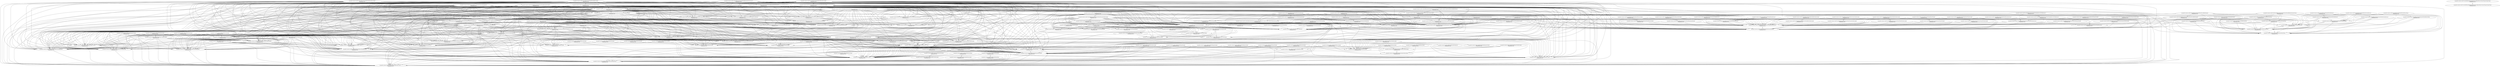 digraph G {
  "org.apache.commons.math3.distribution$AbstractIntegerDistribution#sample()" [label="org.apache.commons.math3.distribution$AbstractIntegerDistribution#sample()\nP(Fail|Node)=0.00"];
  "org.apache.commons.math3.util$FastMath$ExpFracTable#<clinit>()" [label="org.apache.commons.math3.util$FastMath$ExpFracTable#<clinit>()\nP(Fail|Node)=0.00"];
  "org.apache.commons.math3.util$FastMathLiteralArrays#<clinit>()" [label="org.apache.commons.math3.util$FastMathLiteralArrays#<clinit>()\nP(Fail|Node)=0.00"];
  "org.apache.commons.math3.distribution$HypergeometricDistribution#getNumericalVariance()" [label="org.apache.commons.math3.distribution$HypergeometricDistribution#getNumericalVariance()\nP(Fail|Node)=0.00"];
  "org.apache.commons.math3.util$FastMath#exp(double,double,double[])" [label="org.apache.commons.math3.util$FastMath#exp(double,double,double[])\nP(Fail|Node)=0.00"];
  "org.apache.commons.math3.distribution$AbstractIntegerDistribution#inverseCumulativeProbability(double)" [label="org.apache.commons.math3.distribution$AbstractIntegerDistribution#inverseCumulativeProbability(double)\nP(Fail|Node)=0.00"];
  "org.apache.commons.math3.distribution$HypergeometricDistribution#getPopulationSize()" [label="org.apache.commons.math3.distribution$HypergeometricDistribution#getPopulationSize()\nP(Fail|Node)=1.00"];
  "org.apache.commons.math3.util$FastMathLiteralArrays#loadExpFracB()" [label="org.apache.commons.math3.util$FastMathLiteralArrays#loadExpFracB()\nP(Fail|Node)=0.00"];
  "org.apache.commons.math3.util$FastMathLiteralArrays#loadExpIntA()" [label="org.apache.commons.math3.util$FastMathLiteralArrays#loadExpIntA()\nP(Fail|Node)=0.00"];
  "org.apache.commons.math3.util$FastMath#min(int,int)" [label="org.apache.commons.math3.util$FastMath#min(int,int)\nP(Fail|Node)=0.00"];
  "org.apache.commons.math3.random$Well19937c#next(int)" [label="org.apache.commons.math3.random$Well19937c#next(int)\nP(Fail|Node)=0.00"];
  "org.apache.commons.math3.distribution$HypergeometricDistribution#cumulativeProbability(int)" [label="org.apache.commons.math3.distribution$HypergeometricDistribution#cumulativeProbability(int)\nP(Fail|Node)=0.00"];
  "org.apache.commons.math3.distribution$HypergeometricDistribution#getSupportUpperBound()" [label="org.apache.commons.math3.distribution$HypergeometricDistribution#getSupportUpperBound()\nP(Fail|Node)=0.00"];
  "org.apache.commons.math3.distribution$AbstractIntegerDistribution#checkedCumulativeProbability(int)" [label="org.apache.commons.math3.distribution$AbstractIntegerDistribution#checkedCumulativeProbability(int)\nP(Fail|Node)=0.00"];
  "org.apache.commons.math3.distribution$HypergeometricDistribution#probability(int)" [label="org.apache.commons.math3.distribution$HypergeometricDistribution#probability(int)\nP(Fail|Node)=0.00"];
  "org.apache.commons.math3.util$FastMath#abs(double)" [label="org.apache.commons.math3.util$FastMath#abs(double)\nP(Fail|Node)=0.00"];
  "org.apache.commons.math3.util$FastMath#log(double)" [label="org.apache.commons.math3.util$FastMath#log(double)\nP(Fail|Node)=0.00"];
  "org.apache.commons.math3.util$FastMath#sqrt(double)" [label="org.apache.commons.math3.util$FastMath#sqrt(double)\nP(Fail|Node)=0.00"];
  "org.apache.commons.math3.distribution$HypergeometricDistribution#getNumberOfSuccesses()" [label="org.apache.commons.math3.distribution$HypergeometricDistribution#getNumberOfSuccesses()\nP(Fail|Node)=0.00"];
  "org.apache.commons.math3.util$FastMath#log(double,double[])" [label="org.apache.commons.math3.util$FastMath#log(double,double[])\nP(Fail|Node)=0.00"];
  "org.apache.commons.math3.util$FastMath#exp(double)" [label="org.apache.commons.math3.util$FastMath#exp(double)\nP(Fail|Node)=0.00"];
  "org.apache.commons.math3.util$FastMath#max(int,int)" [label="org.apache.commons.math3.util$FastMath#max(int,int)\nP(Fail|Node)=0.00"];
  "org.apache.commons.math3.distribution$SaddlePointExpansion#logBinomialProbability(int,int,double,double)" [label="org.apache.commons.math3.distribution$SaddlePointExpansion#logBinomialProbability(int,int,double,double)\nP(Fail|Node)=0.00"];
  "org.apache.commons.math3.util$FastMathLiteralArrays#loadExpFracA()" [label="org.apache.commons.math3.util$FastMathLiteralArrays#loadExpFracA()\nP(Fail|Node)=0.00"];
  "org.apache.commons.math3.distribution$HypergeometricDistribution#getUpperDomain(int,int)" [label="org.apache.commons.math3.distribution$HypergeometricDistribution#getUpperDomain(int,int)\nP(Fail|Node)=0.00"];
  "org.apache.commons.math3.util$FastMathLiteralArrays#loadLnMant()" [label="org.apache.commons.math3.util$FastMathLiteralArrays#loadLnMant()\nP(Fail|Node)=0.00"];
  "org.apache.commons.math3.distribution$SaddlePointExpansion#<clinit>()" [label="org.apache.commons.math3.distribution$SaddlePointExpansion#<clinit>()\nP(Fail|Node)=0.00"];
  "org.apache.commons.math3.distribution$AbstractIntegerDistribution#solveInverseCumulativeProbability(double,int,int)" [label="org.apache.commons.math3.distribution$AbstractIntegerDistribution#solveInverseCumulativeProbability(double,int,int)\nP(Fail|Node)=0.00"];
  "org.apache.commons.math3.distribution$HypergeometricDistribution#getSampleSize()" [label="org.apache.commons.math3.distribution$HypergeometricDistribution#getSampleSize()\nP(Fail|Node)=1.00"];
  "org.apache.commons.math3.distribution$HypergeometricDistribution#getSupportLowerBound()" [label="org.apache.commons.math3.distribution$HypergeometricDistribution#getSupportLowerBound()\nP(Fail|Node)=0.00"];
  "org.apache.commons.math3.util$FastMath$ExpIntTable#<clinit>()" [label="org.apache.commons.math3.util$FastMath$ExpIntTable#<clinit>()\nP(Fail|Node)=0.00"];
  "org.apache.commons.math3.distribution$HypergeometricDistribution#getDomain(int,int,int)" [label="org.apache.commons.math3.distribution$HypergeometricDistribution#getDomain(int,int,int)\nP(Fail|Node)=0.00"];
  "org.apache.commons.math3.distribution$SaddlePointExpansion#getStirlingError(double)" [label="org.apache.commons.math3.distribution$SaddlePointExpansion#getStirlingError(double)\nP(Fail|Node)=0.00"];
  "org.apache.commons.math3.distribution$HypergeometricDistribution#innerCumulativeProbability(int,int,int)" [label="org.apache.commons.math3.distribution$HypergeometricDistribution#innerCumulativeProbability(int,int,int)\nP(Fail|Node)=0.00"];
  "org.apache.commons.math3.distribution$HypergeometricDistribution#getLowerDomain(int,int,int)" [label="org.apache.commons.math3.distribution$HypergeometricDistribution#getLowerDomain(int,int,int)\nP(Fail|Node)=0.00"];
  "org.apache.commons.math3.distribution$HypergeometricDistribution#calculateNumericalVariance()" [label="org.apache.commons.math3.distribution$HypergeometricDistribution#calculateNumericalVariance()\nP(Fail|Node)=0.00"];
  "org.apache.commons.math3.random$BitsStreamGenerator#nextDouble()" [label="org.apache.commons.math3.random$BitsStreamGenerator#nextDouble()\nP(Fail|Node)=0.00"];
  "org.apache.commons.math3.distribution$HypergeometricDistribution#getNumericalMean()" [label="org.apache.commons.math3.distribution$HypergeometricDistribution#getNumericalMean()\nP(Fail|Node)=0.00"];
  "org.apache.commons.math3.util$FastMath#floor(double)" [label="org.apache.commons.math3.util$FastMath#floor(double)\nP(Fail|Node)=1.00"];
  "org.apache.commons.math3.distribution$SaddlePointExpansion#getDeviancePart(double,double)" [label="org.apache.commons.math3.distribution$SaddlePointExpansion#getDeviancePart(double,double)\nP(Fail|Node)=0.00"];
  "org.apache.commons.math3.util$FastMath#<clinit>()" [label="org.apache.commons.math3.util$FastMath#<clinit>()\nP(Fail|Node)=0.00"];
  "org.apache.commons.math3.exception$MathIllegalNumberException#<clinit>()" [label="org.apache.commons.math3.exception$MathIllegalNumberException#<clinit>()\nP(Fail|Node)=0.00"];
  "org.apache.commons.math3.util$FastMath$lnMant#<clinit>()" [label="org.apache.commons.math3.util$FastMath$lnMant#<clinit>()\nP(Fail|Node)=0.00"];
  "org.apache.commons.math3.util$FastMathLiteralArrays#loadExpIntB()" [label="org.apache.commons.math3.util$FastMathLiteralArrays#loadExpIntB()\nP(Fail|Node)=0.00"];
  "org.apache.commons.math3.random$RandomDataGenerator#getRandomGenerator()" [label="org.apache.commons.math3.random$RandomDataGenerator#getRandomGenerator()\nP(Fail|Node)=0.00"];
  "org.apache.commons.math3.random$RandomDataGenerator#initRan()" [label="org.apache.commons.math3.random$RandomDataGenerator#initRan()\nP(Fail|Node)=0.00"];
  "org.apache.commons.math3.random$RandomDataImpl#nextSample(java.util.Collection,int)" [label="org.apache.commons.math3.random$RandomDataImpl#nextSample(java.util.Collection,int)\nP(Fail|Node)=0.00"];
  "org.apache.commons.math3.random$RandomDataGenerator#nextPermutation(int,int)" [label="org.apache.commons.math3.random$RandomDataGenerator#nextPermutation(int,int)\nP(Fail|Node)=0.00"];
  "org.apache.commons.math3.random$RandomDataGenerator#getNatural(int)" [label="org.apache.commons.math3.random$RandomDataGenerator#getNatural(int)\nP(Fail|Node)=0.00"];
  "org.apache.commons.math3.random$RandomDataGenerator#nextSample(java.util.Collection,int)" [label="org.apache.commons.math3.random$RandomDataGenerator#nextSample(java.util.Collection,int)\nP(Fail|Node)=0.00"];
  "org.apache.commons.math3.random$BitsStreamGenerator#nextGaussian()" [label="org.apache.commons.math3.random$BitsStreamGenerator#nextGaussian()\nP(Fail|Node)=0.00"];
  "org.apache.commons.math3.util$FastMath#polyCosine(double)" [label="org.apache.commons.math3.util$FastMath#polyCosine(double)\nP(Fail|Node)=0.00"];
  "org.apache.commons.math3.util$FastMath#sin(double)" [label="org.apache.commons.math3.util$FastMath#sin(double)\nP(Fail|Node)=0.00"];
  "org.apache.commons.math3.util$FastMath$CodyWaite#getRemB()" [label="org.apache.commons.math3.util$FastMath$CodyWaite#getRemB()\nP(Fail|Node)=0.00"];
  "org.apache.commons.math3.util$FastMath#cos(double)" [label="org.apache.commons.math3.util$FastMath#cos(double)\nP(Fail|Node)=0.00"];
  "org.apache.commons.math3.util$FastMath#reducePayneHanek(double,double[])" [label="org.apache.commons.math3.util$FastMath#reducePayneHanek(double,double[])\nP(Fail|Node)=0.00"];
  "org.apache.commons.math3.util$FastMath#polySine(double)" [label="org.apache.commons.math3.util$FastMath#polySine(double)\nP(Fail|Node)=0.00"];
  "org.apache.commons.math3.util$FastMath$CodyWaite#getRemA()" [label="org.apache.commons.math3.util$FastMath$CodyWaite#getRemA()\nP(Fail|Node)=0.00"];
  "org.apache.commons.math3.util$FastMath$CodyWaite#getK()" [label="org.apache.commons.math3.util$FastMath$CodyWaite#getK()\nP(Fail|Node)=0.00"];
  "org.apache.commons.math3.util$FastMath#cosQ(double,double)" [label="org.apache.commons.math3.util$FastMath#cosQ(double,double)\nP(Fail|Node)=0.00"];
  "org.apache.commons.math3.util$FastMath#sinQ(double,double)" [label="org.apache.commons.math3.util$FastMath#sinQ(double,double)\nP(Fail|Node)=0.00"];
  "org.apache.commons.math3.util$FastMath#tanh(double)" [label="org.apache.commons.math3.util$FastMath#tanh(double)\nP(Fail|Node)=0.00"];
  "org.apache.commons.math3.util$FastMath#expm1(double,double[])" [label="org.apache.commons.math3.util$FastMath#expm1(double,double[])\nP(Fail|Node)=0.00"];
  "org.apache.commons.math3.random$RandomDataImpl#nextWeibull(double,double)" [label="org.apache.commons.math3.random$RandomDataImpl#nextWeibull(double,double)\nP(Fail|Node)=0.00"];
  "org.apache.commons.math3.random$RandomDataGenerator#nextWeibull(double,double)" [label="org.apache.commons.math3.random$RandomDataGenerator#nextWeibull(double,double)\nP(Fail|Node)=0.00"];
  "org.apache.commons.math3.util$FastMath#log1p(double)" [label="org.apache.commons.math3.util$FastMath#log1p(double)\nP(Fail|Node)=0.00"];
  "org.apache.commons.math3.random$RandomDataImpl#reSeedSecure()" [label="org.apache.commons.math3.random$RandomDataImpl#reSeedSecure()\nP(Fail|Node)=0.00"];
  "org.apache.commons.math3.random$BitsStreamGenerator#clear()" [label="org.apache.commons.math3.random$BitsStreamGenerator#clear()\nP(Fail|Node)=0.00"];
  "org.apache.commons.math3.random$AbstractWell#setSeed(int[])" [label="org.apache.commons.math3.random$AbstractWell#setSeed(int[])\nP(Fail|Node)=0.00"];
  "org.apache.commons.math3.random$AbstractWell#setSeed(long)" [label="org.apache.commons.math3.random$AbstractWell#setSeed(long)\nP(Fail|Node)=0.00"];
  "org.apache.commons.math3.random$RandomDataGenerator#reSeedSecure()" [label="org.apache.commons.math3.random$RandomDataGenerator#reSeedSecure()\nP(Fail|Node)=0.00"];
  "org.apache.commons.math3.random$RandomDataGenerator#getSecRan()" [label="org.apache.commons.math3.random$RandomDataGenerator#getSecRan()\nP(Fail|Node)=0.00"];
  "org.apache.commons.math3.distribution$HypergeometricDistribution#upperCumulativeProbability(int)" [label="org.apache.commons.math3.distribution$HypergeometricDistribution#upperCumulativeProbability(int)\nP(Fail|Node)=0.00"];
  "org.apache.commons.math3.util$FastMath#tan(double)" [label="org.apache.commons.math3.util$FastMath#tan(double)\nP(Fail|Node)=0.00"];
  "org.apache.commons.math3.util$FastMath#tanQ(double,double,boolean)" [label="org.apache.commons.math3.util$FastMath#tanQ(double,double,boolean)\nP(Fail|Node)=0.00"];
  "org.apache.commons.math3.random$RandomDataGenerator#nextGaussian(double,double)" [label="org.apache.commons.math3.random$RandomDataGenerator#nextGaussian(double,double)\nP(Fail|Node)=0.00"];
  "org.apache.commons.math3.random$RandomDataGenerator#nextPoisson(double)" [label="org.apache.commons.math3.random$RandomDataGenerator#nextPoisson(double)\nP(Fail|Node)=0.00"];
  "org.apache.commons.math3.random$RandomDataImpl#nextT(double)" [label="org.apache.commons.math3.random$RandomDataImpl#nextT(double)\nP(Fail|Node)=0.00"];
  "org.apache.commons.math3.random$RandomDataGenerator#nextT(double)" [label="org.apache.commons.math3.random$RandomDataGenerator#nextT(double)\nP(Fail|Node)=0.00"];
  "org.apache.commons.math3.random$RandomDataImpl#nextF(double,double)" [label="org.apache.commons.math3.random$RandomDataImpl#nextF(double,double)\nP(Fail|Node)=0.00"];
  "org.apache.commons.math3.random$RandomDataGenerator#nextF(double,double)" [label="org.apache.commons.math3.random$RandomDataGenerator#nextF(double,double)\nP(Fail|Node)=0.00"];
  "org.apache.commons.math3.random$RandomDataImpl#nextGaussian(double,double)" [label="org.apache.commons.math3.random$RandomDataImpl#nextGaussian(double,double)\nP(Fail|Node)=0.00"];
  "org.apache.commons.math3.util$FastMath#cbrt(double)" [label="org.apache.commons.math3.util$FastMath#cbrt(double)\nP(Fail|Node)=0.00"];
  "org.apache.commons.math3.util$FastMath#toDegrees(double)" [label="org.apache.commons.math3.util$FastMath#toDegrees(double)\nP(Fail|Node)=0.00"];
  "org.apache.commons.math3.util$FastMath#doubleHighPart(double)" [label="org.apache.commons.math3.util$FastMath#doubleHighPart(double)\nP(Fail|Node)=0.00"];
  "org.apache.commons.math3.random$RandomDataImpl#nextPermutation(int,int)" [label="org.apache.commons.math3.random$RandomDataImpl#nextPermutation(int,int)\nP(Fail|Node)=0.00"];
  "org.apache.commons.math3.random$RandomDataImpl#reSeed(long)" [label="org.apache.commons.math3.random$RandomDataImpl#reSeed(long)\nP(Fail|Node)=0.00"];
  "org.apache.commons.math3.random$RandomDataGenerator#reSeed(long)" [label="org.apache.commons.math3.random$RandomDataGenerator#reSeed(long)\nP(Fail|Node)=0.00"];
  "org.apache.commons.math3.util$FastMath#log(double,double)" [label="org.apache.commons.math3.util$FastMath#log(double,double)\nP(Fail|Node)=0.00"];
  "org.apache.commons.math3.random$RandomDataImpl#nextLong(long,long)" [label="org.apache.commons.math3.random$RandomDataImpl#nextLong(long,long)\nP(Fail|Node)=0.00"];
  "org.apache.commons.math3.random$BitsStreamGenerator#nextLong()" [label="org.apache.commons.math3.random$BitsStreamGenerator#nextLong()\nP(Fail|Node)=0.00"];
  "org.apache.commons.math3.random$BitsStreamGenerator#nextBytes(byte[])" [label="org.apache.commons.math3.random$BitsStreamGenerator#nextBytes(byte[])\nP(Fail|Node)=0.00"];
  "org.apache.commons.math3.random$RandomDataGenerator#nextLong(org.apache.commons.math3.random.RandomGenerator,long)" [label="org.apache.commons.math3.random$RandomDataGenerator#nextLong(org.apache.commons.math3.random.RandomGenerator,long)\nP(Fail|Node)=0.00"];
  "org.apache.commons.math3.random$RandomDataGenerator#nextLong(long,long)" [label="org.apache.commons.math3.random$RandomDataGenerator#nextLong(long,long)\nP(Fail|Node)=0.00"];
  "org.apache.commons.math3.random$BitsStreamGenerator#nextInt(int)" [label="org.apache.commons.math3.random$BitsStreamGenerator#nextInt(int)\nP(Fail|Node)=0.00"];
  "org.apache.commons.math3.util$FastMath#asin(double)" [label="org.apache.commons.math3.util$FastMath#asin(double)\nP(Fail|Node)=0.00"];
  "org.apache.commons.math3.util$FastMath#copySign(double,double)" [label="org.apache.commons.math3.util$FastMath#copySign(double,double)\nP(Fail|Node)=0.00"];
  "org.apache.commons.math3.util$FastMath#atan(double,double,boolean)" [label="org.apache.commons.math3.util$FastMath#atan(double,double,boolean)\nP(Fail|Node)=0.00"];
  "org.apache.commons.math3.random$RandomDataImpl#nextSecureLong(long,long)" [label="org.apache.commons.math3.random$RandomDataImpl#nextSecureLong(long,long)\nP(Fail|Node)=0.00"];
  "org.apache.commons.math3.random$RandomDataGenerator#nextSecureLong(long,long)" [label="org.apache.commons.math3.random$RandomDataGenerator#nextSecureLong(long,long)\nP(Fail|Node)=0.00"];
  "org.apache.commons.math3.util$FastMath#atan(double)" [label="org.apache.commons.math3.util$FastMath#atan(double)\nP(Fail|Node)=0.00"];
  "org.apache.commons.math3.util$FastMath#nextUp(double)" [label="org.apache.commons.math3.util$FastMath#nextUp(double)\nP(Fail|Node)=0.00"];
  "org.apache.commons.math3.util$FastMath#nextAfter(double,double)" [label="org.apache.commons.math3.util$FastMath#nextAfter(double,double)\nP(Fail|Node)=0.00"];
  "org.apache.commons.math3.random$RandomDataImpl#nextChiSquare(double)" [label="org.apache.commons.math3.random$RandomDataImpl#nextChiSquare(double)\nP(Fail|Node)=0.00"];
  "org.apache.commons.math3.random$RandomDataGenerator#nextChiSquare(double)" [label="org.apache.commons.math3.random$RandomDataGenerator#nextChiSquare(double)\nP(Fail|Node)=0.00"];
  "org.apache.commons.math3.util$FastMath#main(java.lang.String[])" [label="org.apache.commons.math3.util$FastMath#main(java.lang.String[])\nP(Fail|Node)=0.00"];
  "org.apache.commons.math3.random$BitsStreamGenerator#nextBoolean()" [label="org.apache.commons.math3.random$BitsStreamGenerator#nextBoolean()\nP(Fail|Node)=0.00"];
  "org.apache.commons.math3.random$RandomDataGenerator#nextGamma(double,double)" [label="org.apache.commons.math3.random$RandomDataGenerator#nextGamma(double,double)\nP(Fail|Node)=0.00"];
  "org.apache.commons.math3.util$FastMath#acos(double)" [label="org.apache.commons.math3.util$FastMath#acos(double)\nP(Fail|Node)=0.00"];
  "org.apache.commons.math3.random$RandomDataImpl#nextZipf(int,double)" [label="org.apache.commons.math3.random$RandomDataImpl#nextZipf(int,double)\nP(Fail|Node)=0.00"];
  "org.apache.commons.math3.random$RandomDataGenerator#nextZipf(int,double)" [label="org.apache.commons.math3.random$RandomDataGenerator#nextZipf(int,double)\nP(Fail|Node)=0.00"];
  "org.apache.commons.math3.random$RandomDataImpl#nextInversionDeviate(org.apache.commons.math3.distribution.IntegerDistribution)" [label="org.apache.commons.math3.random$RandomDataImpl#nextInversionDeviate(org.apache.commons.math3.distribution.IntegerDistribution)\nP(Fail|Node)=0.00"];
  "org.apache.commons.math3.random$RandomDataImpl#nextUniform(double,double)" [label="org.apache.commons.math3.random$RandomDataImpl#nextUniform(double,double)\nP(Fail|Node)=0.00"];
  "org.apache.commons.math3.random$RandomDataGenerator#nextUniform(double,double)" [label="org.apache.commons.math3.random$RandomDataGenerator#nextUniform(double,double)\nP(Fail|Node)=0.00"];
  "org.apache.commons.math3.random$RandomDataGenerator#nextUniform(double,double,boolean)" [label="org.apache.commons.math3.random$RandomDataGenerator#nextUniform(double,double,boolean)\nP(Fail|Node)=0.00"];
  "org.apache.commons.math3.random$RandomDataImpl#nextSecureInt(int,int)" [label="org.apache.commons.math3.random$RandomDataImpl#nextSecureInt(int,int)\nP(Fail|Node)=0.00"];
  "org.apache.commons.math3.random$RandomDataGenerator#nextSecureInt(int,int)" [label="org.apache.commons.math3.random$RandomDataGenerator#nextSecureInt(int,int)\nP(Fail|Node)=0.00"];
  "org.apache.commons.math3.random$RandomDataGenerator#reSeedSecure(long)" [label="org.apache.commons.math3.random$RandomDataGenerator#reSeedSecure(long)\nP(Fail|Node)=0.00"];
  "org.apache.commons.math3.random$RandomDataGenerator#nextPascal(int,double)" [label="org.apache.commons.math3.random$RandomDataGenerator#nextPascal(int,double)\nP(Fail|Node)=0.00"];
  "org.apache.commons.math3.random$RandomDataImpl#nextExponential(double)" [label="org.apache.commons.math3.random$RandomDataImpl#nextExponential(double)\nP(Fail|Node)=0.00"];
  "org.apache.commons.math3.random$RandomDataGenerator#nextExponential(double)" [label="org.apache.commons.math3.random$RandomDataGenerator#nextExponential(double)\nP(Fail|Node)=0.00"];
  "org.apache.commons.math3.random$BitsStreamGenerator#nextFloat()" [label="org.apache.commons.math3.random$BitsStreamGenerator#nextFloat()\nP(Fail|Node)=0.00"];
  "org.apache.commons.math3.random$RandomDataGenerator#shuffle(int[],int)" [label="org.apache.commons.math3.random$RandomDataGenerator#shuffle(int[],int)\nP(Fail|Node)=0.00"];
  "org.apache.commons.math3.random$RandomDataGenerator#nextInt(int,int)" [label="org.apache.commons.math3.random$RandomDataGenerator#nextInt(int,int)\nP(Fail|Node)=0.00"];
  "org.apache.commons.math3.random$RandomDataGenerator#nextHexString(int)" [label="org.apache.commons.math3.random$RandomDataGenerator#nextHexString(int)\nP(Fail|Node)=0.00"];
  "org.apache.commons.math3.util$FastMath#log10(double)" [label="org.apache.commons.math3.util$FastMath#log10(double)\nP(Fail|Node)=0.00"];
  "org.apache.commons.math3.util$FastMath#nextUp(float)" [label="org.apache.commons.math3.util$FastMath#nextUp(float)\nP(Fail|Node)=0.00"];
  "org.apache.commons.math3.util$FastMath#nextAfter(float,double)" [label="org.apache.commons.math3.util$FastMath#nextAfter(float,double)\nP(Fail|Node)=0.00"];
  "org.apache.commons.math3.random$RandomDataImpl#nextBeta(double,double)" [label="org.apache.commons.math3.random$RandomDataImpl#nextBeta(double,double)\nP(Fail|Node)=0.00"];
  "org.apache.commons.math3.random$RandomDataGenerator#nextBeta(double,double)" [label="org.apache.commons.math3.random$RandomDataGenerator#nextBeta(double,double)\nP(Fail|Node)=0.00"];
  "org.apache.commons.math3.random$RandomDataImpl#nextBinomial(int,double)" [label="org.apache.commons.math3.random$RandomDataImpl#nextBinomial(int,double)\nP(Fail|Node)=0.00"];
  "org.apache.commons.math3.random$RandomDataGenerator#nextBinomial(int,double)" [label="org.apache.commons.math3.random$RandomDataGenerator#nextBinomial(int,double)\nP(Fail|Node)=0.00"];
  "org.apache.commons.math3.util$FastMath#atanh(double)" [label="org.apache.commons.math3.util$FastMath#atanh(double)\nP(Fail|Node)=0.00"];
  "org.apache.commons.math3.random$RandomDataGenerator#nextCauchy(double,double)" [label="org.apache.commons.math3.random$RandomDataGenerator#nextCauchy(double,double)\nP(Fail|Node)=0.00"];
  "org.apache.commons.math3.util$FastMath#cosh(double)" [label="org.apache.commons.math3.util$FastMath#cosh(double)\nP(Fail|Node)=0.00"];
  "org.apache.commons.math3.util$FastMath#ulp(double)" [label="org.apache.commons.math3.util$FastMath#ulp(double)\nP(Fail|Node)=0.00"];
  "org.apache.commons.math3.util$FastMath#round(double)" [label="org.apache.commons.math3.util$FastMath#round(double)\nP(Fail|Node)=0.00"];
  "org.apache.commons.math3.random$RandomDataImpl#nextUniform(double,double,boolean)" [label="org.apache.commons.math3.random$RandomDataImpl#nextUniform(double,double,boolean)\nP(Fail|Node)=0.00"];
  "org.apache.commons.math3.util$FastMath#expm1(double)" [label="org.apache.commons.math3.util$FastMath#expm1(double)\nP(Fail|Node)=0.00"];
  "org.apache.commons.math3.random$RandomDataImpl#nextCauchy(double,double)" [label="org.apache.commons.math3.random$RandomDataImpl#nextCauchy(double,double)\nP(Fail|Node)=0.00"];
  "org.apache.commons.math3.random$RandomDataImpl#nextInt(int,int)" [label="org.apache.commons.math3.random$RandomDataImpl#nextInt(int,int)\nP(Fail|Node)=0.00"];
  "org.apache.commons.math3.util$FastMath#hypot(double,double)" [label="org.apache.commons.math3.util$FastMath#hypot(double,double)\nP(Fail|Node)=0.00"];
  "org.apache.commons.math3.util$FastMath#scalb(double,int)" [label="org.apache.commons.math3.util$FastMath#scalb(double,int)\nP(Fail|Node)=0.00"];
  "org.apache.commons.math3.util$FastMath#getExponent(double)" [label="org.apache.commons.math3.util$FastMath#getExponent(double)\nP(Fail|Node)=0.00"];
  "org.apache.commons.math3.random$RandomDataImpl#nextGamma(double,double)" [label="org.apache.commons.math3.random$RandomDataImpl#nextGamma(double,double)\nP(Fail|Node)=0.00"];
  "org.apache.commons.math3.util$FastMath#rint(double)" [label="org.apache.commons.math3.util$FastMath#rint(double)\nP(Fail|Node)=0.00"];
  "org.apache.commons.math3.util$FastMath#toRadians(double)" [label="org.apache.commons.math3.util$FastMath#toRadians(double)\nP(Fail|Node)=0.00"];
  "org.apache.commons.math3.random$BitsStreamGenerator#nextInt()" [label="org.apache.commons.math3.random$BitsStreamGenerator#nextInt()\nP(Fail|Node)=0.00"];
  "org.apache.commons.math3.random$RandomDataImpl#nextInversionDeviate(org.apache.commons.math3.distribution.RealDistribution)" [label="org.apache.commons.math3.random$RandomDataImpl#nextInversionDeviate(org.apache.commons.math3.distribution.RealDistribution)\nP(Fail|Node)=0.00"];
  "org.apache.commons.math3.random$RandomDataGenerator#nextHypergeometric(int,int,int)" [label="org.apache.commons.math3.random$RandomDataGenerator#nextHypergeometric(int,int,int)\nP(Fail|Node)=0.00"];
  "org.apache.commons.math3.util$FastMath#pow(double,double)" [label="org.apache.commons.math3.util$FastMath#pow(double,double)\nP(Fail|Node)=0.00"];
  "org.apache.commons.math3.random$RandomDataImpl#nextPascal(int,double)" [label="org.apache.commons.math3.random$RandomDataImpl#nextPascal(int,double)\nP(Fail|Node)=0.00"];
  "org.apache.commons.math3.distribution$AbstractIntegerDistribution#sample(int)" [label="org.apache.commons.math3.distribution$AbstractIntegerDistribution#sample(int)\nP(Fail|Node)=0.00"];
  "org.apache.commons.math3.random$RandomDataImpl#setSecureAlgorithm(java.lang.String,java.lang.String)" [label="org.apache.commons.math3.random$RandomDataImpl#setSecureAlgorithm(java.lang.String,java.lang.String)\nP(Fail|Node)=0.00"];
  "org.apache.commons.math3.random$RandomDataGenerator#setSecureAlgorithm(java.lang.String,java.lang.String)" [label="org.apache.commons.math3.random$RandomDataGenerator#setSecureAlgorithm(java.lang.String,java.lang.String)\nP(Fail|Node)=0.00"];
  "org.apache.commons.math3.random$AbstractWell#setSeed(int)" [label="org.apache.commons.math3.random$AbstractWell#setSeed(int)\nP(Fail|Node)=0.00"];
  "org.apache.commons.math3.util$FastMath#acosh(double)" [label="org.apache.commons.math3.util$FastMath#acosh(double)\nP(Fail|Node)=0.00"];
  "org.apache.commons.math3.util$FastMath#ceil(double)" [label="org.apache.commons.math3.util$FastMath#ceil(double)\nP(Fail|Node)=0.00"];
  "org.apache.commons.math3.util$FastMath#asinh(double)" [label="org.apache.commons.math3.util$FastMath#asinh(double)\nP(Fail|Node)=0.00"];
  "org.apache.commons.math3.random$RandomDataImpl#nextPoisson(double)" [label="org.apache.commons.math3.random$RandomDataImpl#nextPoisson(double)\nP(Fail|Node)=0.00"];
  "org.apache.commons.math3.util$FastMath#ulp(float)" [label="org.apache.commons.math3.util$FastMath#ulp(float)\nP(Fail|Node)=0.00"];
  "org.apache.commons.math3.util$FastMath#abs(float)" [label="org.apache.commons.math3.util$FastMath#abs(float)\nP(Fail|Node)=0.00"];
  "org.apache.commons.math3.random$RandomDataImpl#reSeed()" [label="org.apache.commons.math3.random$RandomDataImpl#reSeed()\nP(Fail|Node)=0.00"];
  "org.apache.commons.math3.random$RandomDataGenerator#reSeed()" [label="org.apache.commons.math3.random$RandomDataGenerator#reSeed()\nP(Fail|Node)=0.00"];
  "org.apache.commons.math3.distribution$AbstractIntegerDistribution#reseedRandomGenerator(long)" [label="org.apache.commons.math3.distribution$AbstractIntegerDistribution#reseedRandomGenerator(long)\nP(Fail|Node)=0.00"];
  "org.apache.commons.math3.random$RandomDataImpl#nextHypergeometric(int,int,int)" [label="org.apache.commons.math3.random$RandomDataImpl#nextHypergeometric(int,int,int)\nP(Fail|Node)=0.00"];
  "org.apache.commons.math3.random$BitsStreamGenerator#nextLong(long)" [label="org.apache.commons.math3.random$BitsStreamGenerator#nextLong(long)\nP(Fail|Node)=0.00"];
  "org.apache.commons.math3.random$RandomDataImpl#nextHexString(int)" [label="org.apache.commons.math3.random$RandomDataImpl#nextHexString(int)\nP(Fail|Node)=0.00"];
  "org.apache.commons.math3.random$RandomDataImpl#nextSecureHexString(int)" [label="org.apache.commons.math3.random$RandomDataImpl#nextSecureHexString(int)\nP(Fail|Node)=0.00"];
  "org.apache.commons.math3.random$RandomDataGenerator#nextSecureHexString(int)" [label="org.apache.commons.math3.random$RandomDataGenerator#nextSecureHexString(int)\nP(Fail|Node)=0.00"];
  "org.apache.commons.math3.distribution$AbstractIntegerDistribution#cumulativeProbability(int,int)" [label="org.apache.commons.math3.distribution$AbstractIntegerDistribution#cumulativeProbability(int,int)\nP(Fail|Node)=0.00"];
  "org.apache.commons.math3.util$FastMath#atan2(double,double)" [label="org.apache.commons.math3.util$FastMath#atan2(double,double)\nP(Fail|Node)=0.00"];
  "org.apache.commons.math3.util$FastMath#sinh(double)" [label="org.apache.commons.math3.util$FastMath#sinh(double)\nP(Fail|Node)=0.00"];
  "org.apache.commons.math3.util$FastMath#round(float)" [label="org.apache.commons.math3.util$FastMath#round(float)\nP(Fail|Node)=0.00"];
  "org.apache.commons.math3.random$RandomDataImpl#reSeedSecure(long)" [label="org.apache.commons.math3.random$RandomDataImpl#reSeedSecure(long)\nP(Fail|Node)=0.00"];
  "org.apache.commons.math3.distribution$AbstractIntegerDistribution#sample()" -> "org.apache.commons.math3.util$FastMath$ExpFracTable#<clinit>()";
  "org.apache.commons.math3.distribution$AbstractIntegerDistribution#sample()" -> "org.apache.commons.math3.util$FastMathLiteralArrays#<clinit>()";
  "org.apache.commons.math3.distribution$AbstractIntegerDistribution#sample()" -> "org.apache.commons.math3.distribution$HypergeometricDistribution#getNumericalVariance()";
  "org.apache.commons.math3.distribution$AbstractIntegerDistribution#sample()" -> "org.apache.commons.math3.util$FastMath#exp(double,double,double[])";
  "org.apache.commons.math3.distribution$AbstractIntegerDistribution#sample()" -> "org.apache.commons.math3.distribution$AbstractIntegerDistribution#inverseCumulativeProbability(double)";
  "org.apache.commons.math3.distribution$AbstractIntegerDistribution#sample()" -> "org.apache.commons.math3.distribution$HypergeometricDistribution#getPopulationSize()";
  "org.apache.commons.math3.distribution$AbstractIntegerDistribution#sample()" -> "org.apache.commons.math3.util$FastMathLiteralArrays#loadExpFracB()";
  "org.apache.commons.math3.distribution$AbstractIntegerDistribution#sample()" -> "org.apache.commons.math3.util$FastMathLiteralArrays#loadExpIntA()";
  "org.apache.commons.math3.distribution$AbstractIntegerDistribution#sample()" -> "org.apache.commons.math3.util$FastMath#min(int,int)";
  "org.apache.commons.math3.distribution$AbstractIntegerDistribution#sample()" -> "org.apache.commons.math3.random$Well19937c#next(int)";
  "org.apache.commons.math3.distribution$AbstractIntegerDistribution#sample()" -> "org.apache.commons.math3.distribution$HypergeometricDistribution#cumulativeProbability(int)";
  "org.apache.commons.math3.distribution$AbstractIntegerDistribution#sample()" -> "org.apache.commons.math3.distribution$HypergeometricDistribution#getSupportUpperBound()";
  "org.apache.commons.math3.distribution$AbstractIntegerDistribution#sample()" -> "org.apache.commons.math3.distribution$AbstractIntegerDistribution#checkedCumulativeProbability(int)";
  "org.apache.commons.math3.distribution$AbstractIntegerDistribution#sample()" -> "org.apache.commons.math3.distribution$HypergeometricDistribution#probability(int)";
  "org.apache.commons.math3.distribution$AbstractIntegerDistribution#sample()" -> "org.apache.commons.math3.util$FastMath#abs(double)";
  "org.apache.commons.math3.distribution$AbstractIntegerDistribution#sample()" -> "org.apache.commons.math3.util$FastMath#log(double)";
  "org.apache.commons.math3.distribution$AbstractIntegerDistribution#sample()" -> "org.apache.commons.math3.util$FastMath#sqrt(double)";
  "org.apache.commons.math3.distribution$AbstractIntegerDistribution#sample()" -> "org.apache.commons.math3.distribution$HypergeometricDistribution#getNumberOfSuccesses()";
  "org.apache.commons.math3.distribution$AbstractIntegerDistribution#sample()" -> "org.apache.commons.math3.util$FastMath#log(double,double[])";
  "org.apache.commons.math3.distribution$AbstractIntegerDistribution#sample()" -> "org.apache.commons.math3.util$FastMath#exp(double)";
  "org.apache.commons.math3.distribution$AbstractIntegerDistribution#sample()" -> "org.apache.commons.math3.util$FastMath#max(int,int)";
  "org.apache.commons.math3.distribution$AbstractIntegerDistribution#sample()" -> "org.apache.commons.math3.distribution$SaddlePointExpansion#logBinomialProbability(int,int,double,double)";
  "org.apache.commons.math3.distribution$AbstractIntegerDistribution#sample()" -> "org.apache.commons.math3.util$FastMathLiteralArrays#loadExpFracA()";
  "org.apache.commons.math3.distribution$AbstractIntegerDistribution#sample()" -> "org.apache.commons.math3.distribution$HypergeometricDistribution#getUpperDomain(int,int)";
  "org.apache.commons.math3.distribution$AbstractIntegerDistribution#sample()" -> "org.apache.commons.math3.util$FastMathLiteralArrays#loadLnMant()";
  "org.apache.commons.math3.distribution$AbstractIntegerDistribution#sample()" -> "org.apache.commons.math3.distribution$SaddlePointExpansion#<clinit>()";
  "org.apache.commons.math3.distribution$AbstractIntegerDistribution#sample()" -> "org.apache.commons.math3.distribution$AbstractIntegerDistribution#solveInverseCumulativeProbability(double,int,int)";
  "org.apache.commons.math3.distribution$AbstractIntegerDistribution#sample()" -> "org.apache.commons.math3.distribution$HypergeometricDistribution#getSampleSize()";
  "org.apache.commons.math3.distribution$AbstractIntegerDistribution#sample()" -> "org.apache.commons.math3.distribution$HypergeometricDistribution#getSupportLowerBound()";
  "org.apache.commons.math3.distribution$AbstractIntegerDistribution#sample()" -> "org.apache.commons.math3.util$FastMath$ExpIntTable#<clinit>()";
  "org.apache.commons.math3.distribution$AbstractIntegerDistribution#sample()" -> "org.apache.commons.math3.distribution$HypergeometricDistribution#getDomain(int,int,int)";
  "org.apache.commons.math3.distribution$AbstractIntegerDistribution#sample()" -> "org.apache.commons.math3.distribution$SaddlePointExpansion#getStirlingError(double)";
  "org.apache.commons.math3.distribution$AbstractIntegerDistribution#sample()" -> "org.apache.commons.math3.distribution$HypergeometricDistribution#innerCumulativeProbability(int,int,int)";
  "org.apache.commons.math3.distribution$AbstractIntegerDistribution#sample()" -> "org.apache.commons.math3.distribution$HypergeometricDistribution#getLowerDomain(int,int,int)";
  "org.apache.commons.math3.distribution$AbstractIntegerDistribution#sample()" -> "org.apache.commons.math3.distribution$HypergeometricDistribution#calculateNumericalVariance()";
  "org.apache.commons.math3.distribution$AbstractIntegerDistribution#sample()" -> "org.apache.commons.math3.random$BitsStreamGenerator#nextDouble()";
  "org.apache.commons.math3.distribution$AbstractIntegerDistribution#sample()" -> "org.apache.commons.math3.distribution$HypergeometricDistribution#getNumericalMean()";
  "org.apache.commons.math3.distribution$AbstractIntegerDistribution#sample()" -> "org.apache.commons.math3.util$FastMath#floor(double)";
  "org.apache.commons.math3.distribution$AbstractIntegerDistribution#sample()" -> "org.apache.commons.math3.distribution$SaddlePointExpansion#getDeviancePart(double,double)";
  "org.apache.commons.math3.distribution$AbstractIntegerDistribution#sample()" -> "org.apache.commons.math3.util$FastMath#<clinit>()";
  "org.apache.commons.math3.distribution$AbstractIntegerDistribution#sample()" -> "org.apache.commons.math3.exception$MathIllegalNumberException#<clinit>()";
  "org.apache.commons.math3.distribution$AbstractIntegerDistribution#sample()" -> "org.apache.commons.math3.util$FastMath$lnMant#<clinit>()";
  "org.apache.commons.math3.distribution$AbstractIntegerDistribution#sample()" -> "org.apache.commons.math3.util$FastMathLiteralArrays#loadExpIntB()";
  "org.apache.commons.math3.util$FastMath$ExpFracTable#<clinit>()" -> "org.apache.commons.math3.util$FastMathLiteralArrays#<clinit>()";
  "org.apache.commons.math3.util$FastMath$ExpFracTable#<clinit>()" -> "org.apache.commons.math3.util$FastMathLiteralArrays#loadExpFracB()";
  "org.apache.commons.math3.util$FastMath$ExpFracTable#<clinit>()" -> "org.apache.commons.math3.util$FastMathLiteralArrays#loadExpFracA()";
  "org.apache.commons.math3.distribution$HypergeometricDistribution#getNumericalVariance()" -> "org.apache.commons.math3.distribution$HypergeometricDistribution#getPopulationSize()";
  "org.apache.commons.math3.distribution$HypergeometricDistribution#getNumericalVariance()" -> "org.apache.commons.math3.distribution$HypergeometricDistribution#getNumberOfSuccesses()";
  "org.apache.commons.math3.distribution$HypergeometricDistribution#getNumericalVariance()" -> "org.apache.commons.math3.distribution$HypergeometricDistribution#getSampleSize()";
  "org.apache.commons.math3.distribution$HypergeometricDistribution#getNumericalVariance()" -> "org.apache.commons.math3.distribution$HypergeometricDistribution#calculateNumericalVariance()";
  "org.apache.commons.math3.util$FastMath#exp(double,double,double[])" -> "org.apache.commons.math3.util$FastMath$ExpFracTable#<clinit>()";
  "org.apache.commons.math3.util$FastMath#exp(double,double,double[])" -> "org.apache.commons.math3.util$FastMathLiteralArrays#<clinit>()";
  "org.apache.commons.math3.util$FastMath#exp(double,double,double[])" -> "org.apache.commons.math3.util$FastMathLiteralArrays#loadExpFracB()";
  "org.apache.commons.math3.util$FastMath#exp(double,double,double[])" -> "org.apache.commons.math3.util$FastMathLiteralArrays#loadExpIntA()";
  "org.apache.commons.math3.util$FastMath#exp(double,double,double[])" -> "org.apache.commons.math3.util$FastMathLiteralArrays#loadExpFracA()";
  "org.apache.commons.math3.util$FastMath#exp(double,double,double[])" -> "org.apache.commons.math3.util$FastMath$ExpIntTable#<clinit>()";
  "org.apache.commons.math3.util$FastMath#exp(double,double,double[])" -> "org.apache.commons.math3.util$FastMath#<clinit>()";
  "org.apache.commons.math3.util$FastMath#exp(double,double,double[])" -> "org.apache.commons.math3.util$FastMathLiteralArrays#loadExpIntB()";
  "org.apache.commons.math3.distribution$AbstractIntegerDistribution#inverseCumulativeProbability(double)" -> "org.apache.commons.math3.util$FastMath$ExpFracTable#<clinit>()";
  "org.apache.commons.math3.distribution$AbstractIntegerDistribution#inverseCumulativeProbability(double)" -> "org.apache.commons.math3.util$FastMathLiteralArrays#<clinit>()";
  "org.apache.commons.math3.distribution$AbstractIntegerDistribution#inverseCumulativeProbability(double)" -> "org.apache.commons.math3.distribution$HypergeometricDistribution#getNumericalVariance()";
  "org.apache.commons.math3.distribution$AbstractIntegerDistribution#inverseCumulativeProbability(double)" -> "org.apache.commons.math3.util$FastMath#exp(double,double,double[])";
  "org.apache.commons.math3.distribution$AbstractIntegerDistribution#inverseCumulativeProbability(double)" -> "org.apache.commons.math3.distribution$HypergeometricDistribution#getPopulationSize()";
  "org.apache.commons.math3.distribution$AbstractIntegerDistribution#inverseCumulativeProbability(double)" -> "org.apache.commons.math3.util$FastMathLiteralArrays#loadExpFracB()";
  "org.apache.commons.math3.distribution$AbstractIntegerDistribution#inverseCumulativeProbability(double)" -> "org.apache.commons.math3.util$FastMathLiteralArrays#loadExpIntA()";
  "org.apache.commons.math3.distribution$AbstractIntegerDistribution#inverseCumulativeProbability(double)" -> "org.apache.commons.math3.util$FastMath#min(int,int)";
  "org.apache.commons.math3.distribution$AbstractIntegerDistribution#inverseCumulativeProbability(double)" -> "org.apache.commons.math3.distribution$HypergeometricDistribution#cumulativeProbability(int)";
  "org.apache.commons.math3.distribution$AbstractIntegerDistribution#inverseCumulativeProbability(double)" -> "org.apache.commons.math3.distribution$HypergeometricDistribution#getSupportUpperBound()";
  "org.apache.commons.math3.distribution$AbstractIntegerDistribution#inverseCumulativeProbability(double)" -> "org.apache.commons.math3.distribution$AbstractIntegerDistribution#checkedCumulativeProbability(int)";
  "org.apache.commons.math3.distribution$AbstractIntegerDistribution#inverseCumulativeProbability(double)" -> "org.apache.commons.math3.distribution$HypergeometricDistribution#probability(int)";
  "org.apache.commons.math3.distribution$AbstractIntegerDistribution#inverseCumulativeProbability(double)" -> "org.apache.commons.math3.util$FastMath#abs(double)";
  "org.apache.commons.math3.distribution$AbstractIntegerDistribution#inverseCumulativeProbability(double)" -> "org.apache.commons.math3.util$FastMath#log(double)";
  "org.apache.commons.math3.distribution$AbstractIntegerDistribution#inverseCumulativeProbability(double)" -> "org.apache.commons.math3.util$FastMath#sqrt(double)";
  "org.apache.commons.math3.distribution$AbstractIntegerDistribution#inverseCumulativeProbability(double)" -> "org.apache.commons.math3.distribution$HypergeometricDistribution#getNumberOfSuccesses()";
  "org.apache.commons.math3.distribution$AbstractIntegerDistribution#inverseCumulativeProbability(double)" -> "org.apache.commons.math3.util$FastMath#log(double,double[])";
  "org.apache.commons.math3.distribution$AbstractIntegerDistribution#inverseCumulativeProbability(double)" -> "org.apache.commons.math3.util$FastMath#exp(double)";
  "org.apache.commons.math3.distribution$AbstractIntegerDistribution#inverseCumulativeProbability(double)" -> "org.apache.commons.math3.util$FastMath#max(int,int)";
  "org.apache.commons.math3.distribution$AbstractIntegerDistribution#inverseCumulativeProbability(double)" -> "org.apache.commons.math3.distribution$SaddlePointExpansion#logBinomialProbability(int,int,double,double)";
  "org.apache.commons.math3.distribution$AbstractIntegerDistribution#inverseCumulativeProbability(double)" -> "org.apache.commons.math3.util$FastMathLiteralArrays#loadExpFracA()";
  "org.apache.commons.math3.distribution$AbstractIntegerDistribution#inverseCumulativeProbability(double)" -> "org.apache.commons.math3.distribution$HypergeometricDistribution#getUpperDomain(int,int)";
  "org.apache.commons.math3.distribution$AbstractIntegerDistribution#inverseCumulativeProbability(double)" -> "org.apache.commons.math3.util$FastMathLiteralArrays#loadLnMant()";
  "org.apache.commons.math3.distribution$AbstractIntegerDistribution#inverseCumulativeProbability(double)" -> "org.apache.commons.math3.distribution$SaddlePointExpansion#<clinit>()";
  "org.apache.commons.math3.distribution$AbstractIntegerDistribution#inverseCumulativeProbability(double)" -> "org.apache.commons.math3.distribution$AbstractIntegerDistribution#solveInverseCumulativeProbability(double,int,int)";
  "org.apache.commons.math3.distribution$AbstractIntegerDistribution#inverseCumulativeProbability(double)" -> "org.apache.commons.math3.distribution$HypergeometricDistribution#getSampleSize()";
  "org.apache.commons.math3.distribution$AbstractIntegerDistribution#inverseCumulativeProbability(double)" -> "org.apache.commons.math3.distribution$HypergeometricDistribution#getSupportLowerBound()";
  "org.apache.commons.math3.distribution$AbstractIntegerDistribution#inverseCumulativeProbability(double)" -> "org.apache.commons.math3.util$FastMath$ExpIntTable#<clinit>()";
  "org.apache.commons.math3.distribution$AbstractIntegerDistribution#inverseCumulativeProbability(double)" -> "org.apache.commons.math3.distribution$HypergeometricDistribution#getDomain(int,int,int)";
  "org.apache.commons.math3.distribution$AbstractIntegerDistribution#inverseCumulativeProbability(double)" -> "org.apache.commons.math3.distribution$SaddlePointExpansion#getStirlingError(double)";
  "org.apache.commons.math3.distribution$AbstractIntegerDistribution#inverseCumulativeProbability(double)" -> "org.apache.commons.math3.distribution$HypergeometricDistribution#innerCumulativeProbability(int,int,int)";
  "org.apache.commons.math3.distribution$AbstractIntegerDistribution#inverseCumulativeProbability(double)" -> "org.apache.commons.math3.distribution$HypergeometricDistribution#getLowerDomain(int,int,int)";
  "org.apache.commons.math3.distribution$AbstractIntegerDistribution#inverseCumulativeProbability(double)" -> "org.apache.commons.math3.distribution$HypergeometricDistribution#calculateNumericalVariance()";
  "org.apache.commons.math3.distribution$AbstractIntegerDistribution#inverseCumulativeProbability(double)" -> "org.apache.commons.math3.distribution$HypergeometricDistribution#getNumericalMean()";
  "org.apache.commons.math3.distribution$AbstractIntegerDistribution#inverseCumulativeProbability(double)" -> "org.apache.commons.math3.util$FastMath#floor(double)";
  "org.apache.commons.math3.distribution$AbstractIntegerDistribution#inverseCumulativeProbability(double)" -> "org.apache.commons.math3.distribution$SaddlePointExpansion#getDeviancePart(double,double)";
  "org.apache.commons.math3.distribution$AbstractIntegerDistribution#inverseCumulativeProbability(double)" -> "org.apache.commons.math3.util$FastMath#<clinit>()";
  "org.apache.commons.math3.distribution$AbstractIntegerDistribution#inverseCumulativeProbability(double)" -> "org.apache.commons.math3.exception$MathIllegalNumberException#<clinit>()";
  "org.apache.commons.math3.distribution$AbstractIntegerDistribution#inverseCumulativeProbability(double)" -> "org.apache.commons.math3.util$FastMath$lnMant#<clinit>()";
  "org.apache.commons.math3.distribution$AbstractIntegerDistribution#inverseCumulativeProbability(double)" -> "org.apache.commons.math3.util$FastMathLiteralArrays#loadExpIntB()";
  "org.apache.commons.math3.util$FastMathLiteralArrays#loadExpFracB()" -> "org.apache.commons.math3.util$FastMathLiteralArrays#<clinit>()";
  "org.apache.commons.math3.util$FastMathLiteralArrays#loadExpIntA()" -> "org.apache.commons.math3.util$FastMathLiteralArrays#<clinit>()";
  "org.apache.commons.math3.distribution$HypergeometricDistribution#cumulativeProbability(int)" -> "org.apache.commons.math3.util$FastMath$ExpFracTable#<clinit>()";
  "org.apache.commons.math3.distribution$HypergeometricDistribution#cumulativeProbability(int)" -> "org.apache.commons.math3.util$FastMathLiteralArrays#<clinit>()";
  "org.apache.commons.math3.distribution$HypergeometricDistribution#cumulativeProbability(int)" -> "org.apache.commons.math3.util$FastMath#exp(double,double,double[])";
  "org.apache.commons.math3.distribution$HypergeometricDistribution#cumulativeProbability(int)" -> "org.apache.commons.math3.util$FastMathLiteralArrays#loadExpFracB()";
  "org.apache.commons.math3.distribution$HypergeometricDistribution#cumulativeProbability(int)" -> "org.apache.commons.math3.util$FastMathLiteralArrays#loadExpIntA()";
  "org.apache.commons.math3.distribution$HypergeometricDistribution#cumulativeProbability(int)" -> "org.apache.commons.math3.util$FastMath#min(int,int)";
  "org.apache.commons.math3.distribution$HypergeometricDistribution#cumulativeProbability(int)" -> "org.apache.commons.math3.distribution$HypergeometricDistribution#probability(int)";
  "org.apache.commons.math3.distribution$HypergeometricDistribution#cumulativeProbability(int)" -> "org.apache.commons.math3.util$FastMath#abs(double)";
  "org.apache.commons.math3.distribution$HypergeometricDistribution#cumulativeProbability(int)" -> "org.apache.commons.math3.util$FastMath#log(double)";
  "org.apache.commons.math3.distribution$HypergeometricDistribution#cumulativeProbability(int)" -> "org.apache.commons.math3.util$FastMath#log(double,double[])";
  "org.apache.commons.math3.distribution$HypergeometricDistribution#cumulativeProbability(int)" -> "org.apache.commons.math3.util$FastMath#exp(double)";
  "org.apache.commons.math3.distribution$HypergeometricDistribution#cumulativeProbability(int)" -> "org.apache.commons.math3.util$FastMath#max(int,int)";
  "org.apache.commons.math3.distribution$HypergeometricDistribution#cumulativeProbability(int)" -> "org.apache.commons.math3.distribution$SaddlePointExpansion#logBinomialProbability(int,int,double,double)";
  "org.apache.commons.math3.distribution$HypergeometricDistribution#cumulativeProbability(int)" -> "org.apache.commons.math3.util$FastMathLiteralArrays#loadExpFracA()";
  "org.apache.commons.math3.distribution$HypergeometricDistribution#cumulativeProbability(int)" -> "org.apache.commons.math3.distribution$HypergeometricDistribution#getUpperDomain(int,int)";
  "org.apache.commons.math3.distribution$HypergeometricDistribution#cumulativeProbability(int)" -> "org.apache.commons.math3.util$FastMathLiteralArrays#loadLnMant()";
  "org.apache.commons.math3.distribution$HypergeometricDistribution#cumulativeProbability(int)" -> "org.apache.commons.math3.distribution$SaddlePointExpansion#<clinit>()";
  "org.apache.commons.math3.distribution$HypergeometricDistribution#cumulativeProbability(int)" -> "org.apache.commons.math3.util$FastMath$ExpIntTable#<clinit>()";
  "org.apache.commons.math3.distribution$HypergeometricDistribution#cumulativeProbability(int)" -> "org.apache.commons.math3.distribution$HypergeometricDistribution#getDomain(int,int,int)";
  "org.apache.commons.math3.distribution$HypergeometricDistribution#cumulativeProbability(int)" -> "org.apache.commons.math3.distribution$SaddlePointExpansion#getStirlingError(double)";
  "org.apache.commons.math3.distribution$HypergeometricDistribution#cumulativeProbability(int)" -> "org.apache.commons.math3.distribution$HypergeometricDistribution#innerCumulativeProbability(int,int,int)";
  "org.apache.commons.math3.distribution$HypergeometricDistribution#cumulativeProbability(int)" -> "org.apache.commons.math3.distribution$HypergeometricDistribution#getLowerDomain(int,int,int)";
  "org.apache.commons.math3.distribution$HypergeometricDistribution#cumulativeProbability(int)" -> "org.apache.commons.math3.util$FastMath#floor(double)";
  "org.apache.commons.math3.distribution$HypergeometricDistribution#cumulativeProbability(int)" -> "org.apache.commons.math3.distribution$SaddlePointExpansion#getDeviancePart(double,double)";
  "org.apache.commons.math3.distribution$HypergeometricDistribution#cumulativeProbability(int)" -> "org.apache.commons.math3.util$FastMath#<clinit>()";
  "org.apache.commons.math3.distribution$HypergeometricDistribution#cumulativeProbability(int)" -> "org.apache.commons.math3.util$FastMath$lnMant#<clinit>()";
  "org.apache.commons.math3.distribution$HypergeometricDistribution#cumulativeProbability(int)" -> "org.apache.commons.math3.util$FastMathLiteralArrays#loadExpIntB()";
  "org.apache.commons.math3.distribution$HypergeometricDistribution#getSupportUpperBound()" -> "org.apache.commons.math3.util$FastMath#min(int,int)";
  "org.apache.commons.math3.distribution$HypergeometricDistribution#getSupportUpperBound()" -> "org.apache.commons.math3.distribution$HypergeometricDistribution#getNumberOfSuccesses()";
  "org.apache.commons.math3.distribution$HypergeometricDistribution#getSupportUpperBound()" -> "org.apache.commons.math3.distribution$HypergeometricDistribution#getSampleSize()";
  "org.apache.commons.math3.distribution$HypergeometricDistribution#getSupportUpperBound()" -> "org.apache.commons.math3.util$FastMath#<clinit>()";
  "org.apache.commons.math3.distribution$AbstractIntegerDistribution#checkedCumulativeProbability(int)" -> "org.apache.commons.math3.util$FastMath$ExpFracTable#<clinit>()";
  "org.apache.commons.math3.distribution$AbstractIntegerDistribution#checkedCumulativeProbability(int)" -> "org.apache.commons.math3.util$FastMathLiteralArrays#<clinit>()";
  "org.apache.commons.math3.distribution$AbstractIntegerDistribution#checkedCumulativeProbability(int)" -> "org.apache.commons.math3.util$FastMath#exp(double,double,double[])";
  "org.apache.commons.math3.distribution$AbstractIntegerDistribution#checkedCumulativeProbability(int)" -> "org.apache.commons.math3.util$FastMathLiteralArrays#loadExpFracB()";
  "org.apache.commons.math3.distribution$AbstractIntegerDistribution#checkedCumulativeProbability(int)" -> "org.apache.commons.math3.util$FastMathLiteralArrays#loadExpIntA()";
  "org.apache.commons.math3.distribution$AbstractIntegerDistribution#checkedCumulativeProbability(int)" -> "org.apache.commons.math3.util$FastMath#min(int,int)";
  "org.apache.commons.math3.distribution$AbstractIntegerDistribution#checkedCumulativeProbability(int)" -> "org.apache.commons.math3.distribution$HypergeometricDistribution#cumulativeProbability(int)";
  "org.apache.commons.math3.distribution$AbstractIntegerDistribution#checkedCumulativeProbability(int)" -> "org.apache.commons.math3.distribution$HypergeometricDistribution#probability(int)";
  "org.apache.commons.math3.distribution$AbstractIntegerDistribution#checkedCumulativeProbability(int)" -> "org.apache.commons.math3.util$FastMath#abs(double)";
  "org.apache.commons.math3.distribution$AbstractIntegerDistribution#checkedCumulativeProbability(int)" -> "org.apache.commons.math3.util$FastMath#log(double)";
  "org.apache.commons.math3.distribution$AbstractIntegerDistribution#checkedCumulativeProbability(int)" -> "org.apache.commons.math3.util$FastMath#log(double,double[])";
  "org.apache.commons.math3.distribution$AbstractIntegerDistribution#checkedCumulativeProbability(int)" -> "org.apache.commons.math3.util$FastMath#exp(double)";
  "org.apache.commons.math3.distribution$AbstractIntegerDistribution#checkedCumulativeProbability(int)" -> "org.apache.commons.math3.util$FastMath#max(int,int)";
  "org.apache.commons.math3.distribution$AbstractIntegerDistribution#checkedCumulativeProbability(int)" -> "org.apache.commons.math3.distribution$SaddlePointExpansion#logBinomialProbability(int,int,double,double)";
  "org.apache.commons.math3.distribution$AbstractIntegerDistribution#checkedCumulativeProbability(int)" -> "org.apache.commons.math3.util$FastMathLiteralArrays#loadExpFracA()";
  "org.apache.commons.math3.distribution$AbstractIntegerDistribution#checkedCumulativeProbability(int)" -> "org.apache.commons.math3.distribution$HypergeometricDistribution#getUpperDomain(int,int)";
  "org.apache.commons.math3.distribution$AbstractIntegerDistribution#checkedCumulativeProbability(int)" -> "org.apache.commons.math3.util$FastMathLiteralArrays#loadLnMant()";
  "org.apache.commons.math3.distribution$AbstractIntegerDistribution#checkedCumulativeProbability(int)" -> "org.apache.commons.math3.distribution$SaddlePointExpansion#<clinit>()";
  "org.apache.commons.math3.distribution$AbstractIntegerDistribution#checkedCumulativeProbability(int)" -> "org.apache.commons.math3.util$FastMath$ExpIntTable#<clinit>()";
  "org.apache.commons.math3.distribution$AbstractIntegerDistribution#checkedCumulativeProbability(int)" -> "org.apache.commons.math3.distribution$HypergeometricDistribution#getDomain(int,int,int)";
  "org.apache.commons.math3.distribution$AbstractIntegerDistribution#checkedCumulativeProbability(int)" -> "org.apache.commons.math3.distribution$SaddlePointExpansion#getStirlingError(double)";
  "org.apache.commons.math3.distribution$AbstractIntegerDistribution#checkedCumulativeProbability(int)" -> "org.apache.commons.math3.distribution$HypergeometricDistribution#innerCumulativeProbability(int,int,int)";
  "org.apache.commons.math3.distribution$AbstractIntegerDistribution#checkedCumulativeProbability(int)" -> "org.apache.commons.math3.distribution$HypergeometricDistribution#getLowerDomain(int,int,int)";
  "org.apache.commons.math3.distribution$AbstractIntegerDistribution#checkedCumulativeProbability(int)" -> "org.apache.commons.math3.util$FastMath#floor(double)";
  "org.apache.commons.math3.distribution$AbstractIntegerDistribution#checkedCumulativeProbability(int)" -> "org.apache.commons.math3.distribution$SaddlePointExpansion#getDeviancePart(double,double)";
  "org.apache.commons.math3.distribution$AbstractIntegerDistribution#checkedCumulativeProbability(int)" -> "org.apache.commons.math3.util$FastMath#<clinit>()";
  "org.apache.commons.math3.distribution$AbstractIntegerDistribution#checkedCumulativeProbability(int)" -> "org.apache.commons.math3.util$FastMath$lnMant#<clinit>()";
  "org.apache.commons.math3.distribution$AbstractIntegerDistribution#checkedCumulativeProbability(int)" -> "org.apache.commons.math3.util$FastMathLiteralArrays#loadExpIntB()";
  "org.apache.commons.math3.distribution$HypergeometricDistribution#probability(int)" -> "org.apache.commons.math3.util$FastMath$ExpFracTable#<clinit>()";
  "org.apache.commons.math3.distribution$HypergeometricDistribution#probability(int)" -> "org.apache.commons.math3.util$FastMathLiteralArrays#<clinit>()";
  "org.apache.commons.math3.distribution$HypergeometricDistribution#probability(int)" -> "org.apache.commons.math3.util$FastMath#exp(double,double,double[])";
  "org.apache.commons.math3.distribution$HypergeometricDistribution#probability(int)" -> "org.apache.commons.math3.util$FastMathLiteralArrays#loadExpFracB()";
  "org.apache.commons.math3.distribution$HypergeometricDistribution#probability(int)" -> "org.apache.commons.math3.util$FastMathLiteralArrays#loadExpIntA()";
  "org.apache.commons.math3.distribution$HypergeometricDistribution#probability(int)" -> "org.apache.commons.math3.util$FastMath#min(int,int)";
  "org.apache.commons.math3.distribution$HypergeometricDistribution#probability(int)" -> "org.apache.commons.math3.util$FastMath#abs(double)";
  "org.apache.commons.math3.distribution$HypergeometricDistribution#probability(int)" -> "org.apache.commons.math3.util$FastMath#log(double)";
  "org.apache.commons.math3.distribution$HypergeometricDistribution#probability(int)" -> "org.apache.commons.math3.util$FastMath#log(double,double[])";
  "org.apache.commons.math3.distribution$HypergeometricDistribution#probability(int)" -> "org.apache.commons.math3.util$FastMath#exp(double)";
  "org.apache.commons.math3.distribution$HypergeometricDistribution#probability(int)" -> "org.apache.commons.math3.util$FastMath#max(int,int)";
  "org.apache.commons.math3.distribution$HypergeometricDistribution#probability(int)" -> "org.apache.commons.math3.distribution$SaddlePointExpansion#logBinomialProbability(int,int,double,double)";
  "org.apache.commons.math3.distribution$HypergeometricDistribution#probability(int)" -> "org.apache.commons.math3.util$FastMathLiteralArrays#loadExpFracA()";
  "org.apache.commons.math3.distribution$HypergeometricDistribution#probability(int)" -> "org.apache.commons.math3.distribution$HypergeometricDistribution#getUpperDomain(int,int)";
  "org.apache.commons.math3.distribution$HypergeometricDistribution#probability(int)" -> "org.apache.commons.math3.util$FastMathLiteralArrays#loadLnMant()";
  "org.apache.commons.math3.distribution$HypergeometricDistribution#probability(int)" -> "org.apache.commons.math3.distribution$SaddlePointExpansion#<clinit>()";
  "org.apache.commons.math3.distribution$HypergeometricDistribution#probability(int)" -> "org.apache.commons.math3.util$FastMath$ExpIntTable#<clinit>()";
  "org.apache.commons.math3.distribution$HypergeometricDistribution#probability(int)" -> "org.apache.commons.math3.distribution$HypergeometricDistribution#getDomain(int,int,int)";
  "org.apache.commons.math3.distribution$HypergeometricDistribution#probability(int)" -> "org.apache.commons.math3.distribution$SaddlePointExpansion#getStirlingError(double)";
  "org.apache.commons.math3.distribution$HypergeometricDistribution#probability(int)" -> "org.apache.commons.math3.distribution$HypergeometricDistribution#getLowerDomain(int,int,int)";
  "org.apache.commons.math3.distribution$HypergeometricDistribution#probability(int)" -> "org.apache.commons.math3.util$FastMath#floor(double)";
  "org.apache.commons.math3.distribution$HypergeometricDistribution#probability(int)" -> "org.apache.commons.math3.distribution$SaddlePointExpansion#getDeviancePart(double,double)";
  "org.apache.commons.math3.distribution$HypergeometricDistribution#probability(int)" -> "org.apache.commons.math3.util$FastMath#<clinit>()";
  "org.apache.commons.math3.distribution$HypergeometricDistribution#probability(int)" -> "org.apache.commons.math3.util$FastMath$lnMant#<clinit>()";
  "org.apache.commons.math3.distribution$HypergeometricDistribution#probability(int)" -> "org.apache.commons.math3.util$FastMathLiteralArrays#loadExpIntB()";
  "org.apache.commons.math3.util$FastMath#log(double)" -> "org.apache.commons.math3.util$FastMathLiteralArrays#<clinit>()";
  "org.apache.commons.math3.util$FastMath#log(double)" -> "org.apache.commons.math3.util$FastMath#log(double,double[])";
  "org.apache.commons.math3.util$FastMath#log(double)" -> "org.apache.commons.math3.util$FastMathLiteralArrays#loadLnMant()";
  "org.apache.commons.math3.util$FastMath#log(double)" -> "org.apache.commons.math3.util$FastMath#<clinit>()";
  "org.apache.commons.math3.util$FastMath#log(double)" -> "org.apache.commons.math3.util$FastMath$lnMant#<clinit>()";
  "org.apache.commons.math3.util$FastMath#log(double,double[])" -> "org.apache.commons.math3.util$FastMathLiteralArrays#<clinit>()";
  "org.apache.commons.math3.util$FastMath#log(double,double[])" -> "org.apache.commons.math3.util$FastMathLiteralArrays#loadLnMant()";
  "org.apache.commons.math3.util$FastMath#log(double,double[])" -> "org.apache.commons.math3.util$FastMath#<clinit>()";
  "org.apache.commons.math3.util$FastMath#log(double,double[])" -> "org.apache.commons.math3.util$FastMath$lnMant#<clinit>()";
  "org.apache.commons.math3.util$FastMath#exp(double)" -> "org.apache.commons.math3.util$FastMath$ExpFracTable#<clinit>()";
  "org.apache.commons.math3.util$FastMath#exp(double)" -> "org.apache.commons.math3.util$FastMathLiteralArrays#<clinit>()";
  "org.apache.commons.math3.util$FastMath#exp(double)" -> "org.apache.commons.math3.util$FastMath#exp(double,double,double[])";
  "org.apache.commons.math3.util$FastMath#exp(double)" -> "org.apache.commons.math3.util$FastMathLiteralArrays#loadExpFracB()";
  "org.apache.commons.math3.util$FastMath#exp(double)" -> "org.apache.commons.math3.util$FastMathLiteralArrays#loadExpIntA()";
  "org.apache.commons.math3.util$FastMath#exp(double)" -> "org.apache.commons.math3.util$FastMathLiteralArrays#loadExpFracA()";
  "org.apache.commons.math3.util$FastMath#exp(double)" -> "org.apache.commons.math3.util$FastMath$ExpIntTable#<clinit>()";
  "org.apache.commons.math3.util$FastMath#exp(double)" -> "org.apache.commons.math3.util$FastMath#<clinit>()";
  "org.apache.commons.math3.util$FastMath#exp(double)" -> "org.apache.commons.math3.util$FastMathLiteralArrays#loadExpIntB()";
  "org.apache.commons.math3.distribution$SaddlePointExpansion#logBinomialProbability(int,int,double,double)" -> "org.apache.commons.math3.util$FastMathLiteralArrays#<clinit>()";
  "org.apache.commons.math3.distribution$SaddlePointExpansion#logBinomialProbability(int,int,double,double)" -> "org.apache.commons.math3.util$FastMath#abs(double)";
  "org.apache.commons.math3.distribution$SaddlePointExpansion#logBinomialProbability(int,int,double,double)" -> "org.apache.commons.math3.util$FastMath#log(double)";
  "org.apache.commons.math3.distribution$SaddlePointExpansion#logBinomialProbability(int,int,double,double)" -> "org.apache.commons.math3.util$FastMath#log(double,double[])";
  "org.apache.commons.math3.distribution$SaddlePointExpansion#logBinomialProbability(int,int,double,double)" -> "org.apache.commons.math3.util$FastMathLiteralArrays#loadLnMant()";
  "org.apache.commons.math3.distribution$SaddlePointExpansion#logBinomialProbability(int,int,double,double)" -> "org.apache.commons.math3.distribution$SaddlePointExpansion#<clinit>()";
  "org.apache.commons.math3.distribution$SaddlePointExpansion#logBinomialProbability(int,int,double,double)" -> "org.apache.commons.math3.distribution$SaddlePointExpansion#getStirlingError(double)";
  "org.apache.commons.math3.distribution$SaddlePointExpansion#logBinomialProbability(int,int,double,double)" -> "org.apache.commons.math3.util$FastMath#floor(double)";
  "org.apache.commons.math3.distribution$SaddlePointExpansion#logBinomialProbability(int,int,double,double)" -> "org.apache.commons.math3.distribution$SaddlePointExpansion#getDeviancePart(double,double)";
  "org.apache.commons.math3.distribution$SaddlePointExpansion#logBinomialProbability(int,int,double,double)" -> "org.apache.commons.math3.util$FastMath#<clinit>()";
  "org.apache.commons.math3.distribution$SaddlePointExpansion#logBinomialProbability(int,int,double,double)" -> "org.apache.commons.math3.util$FastMath$lnMant#<clinit>()";
  "org.apache.commons.math3.util$FastMathLiteralArrays#loadExpFracA()" -> "org.apache.commons.math3.util$FastMathLiteralArrays#<clinit>()";
  "org.apache.commons.math3.distribution$HypergeometricDistribution#getUpperDomain(int,int)" -> "org.apache.commons.math3.util$FastMath#min(int,int)";
  "org.apache.commons.math3.distribution$HypergeometricDistribution#getUpperDomain(int,int)" -> "org.apache.commons.math3.util$FastMath#<clinit>()";
  "org.apache.commons.math3.util$FastMathLiteralArrays#loadLnMant()" -> "org.apache.commons.math3.util$FastMathLiteralArrays#<clinit>()";
  "org.apache.commons.math3.distribution$SaddlePointExpansion#<clinit>()" -> "org.apache.commons.math3.util$FastMathLiteralArrays#<clinit>()";
  "org.apache.commons.math3.distribution$SaddlePointExpansion#<clinit>()" -> "org.apache.commons.math3.util$FastMath#log(double)";
  "org.apache.commons.math3.distribution$SaddlePointExpansion#<clinit>()" -> "org.apache.commons.math3.util$FastMath#log(double,double[])";
  "org.apache.commons.math3.distribution$SaddlePointExpansion#<clinit>()" -> "org.apache.commons.math3.util$FastMathLiteralArrays#loadLnMant()";
  "org.apache.commons.math3.distribution$SaddlePointExpansion#<clinit>()" -> "org.apache.commons.math3.util$FastMath#<clinit>()";
  "org.apache.commons.math3.distribution$SaddlePointExpansion#<clinit>()" -> "org.apache.commons.math3.util$FastMath$lnMant#<clinit>()";
  "org.apache.commons.math3.distribution$AbstractIntegerDistribution#solveInverseCumulativeProbability(double,int,int)" -> "org.apache.commons.math3.util$FastMath$ExpFracTable#<clinit>()";
  "org.apache.commons.math3.distribution$AbstractIntegerDistribution#solveInverseCumulativeProbability(double,int,int)" -> "org.apache.commons.math3.util$FastMathLiteralArrays#<clinit>()";
  "org.apache.commons.math3.distribution$AbstractIntegerDistribution#solveInverseCumulativeProbability(double,int,int)" -> "org.apache.commons.math3.util$FastMath#exp(double,double,double[])";
  "org.apache.commons.math3.distribution$AbstractIntegerDistribution#solveInverseCumulativeProbability(double,int,int)" -> "org.apache.commons.math3.util$FastMathLiteralArrays#loadExpFracB()";
  "org.apache.commons.math3.distribution$AbstractIntegerDistribution#solveInverseCumulativeProbability(double,int,int)" -> "org.apache.commons.math3.util$FastMathLiteralArrays#loadExpIntA()";
  "org.apache.commons.math3.distribution$AbstractIntegerDistribution#solveInverseCumulativeProbability(double,int,int)" -> "org.apache.commons.math3.util$FastMath#min(int,int)";
  "org.apache.commons.math3.distribution$AbstractIntegerDistribution#solveInverseCumulativeProbability(double,int,int)" -> "org.apache.commons.math3.distribution$HypergeometricDistribution#cumulativeProbability(int)";
  "org.apache.commons.math3.distribution$AbstractIntegerDistribution#solveInverseCumulativeProbability(double,int,int)" -> "org.apache.commons.math3.distribution$AbstractIntegerDistribution#checkedCumulativeProbability(int)";
  "org.apache.commons.math3.distribution$AbstractIntegerDistribution#solveInverseCumulativeProbability(double,int,int)" -> "org.apache.commons.math3.distribution$HypergeometricDistribution#probability(int)";
  "org.apache.commons.math3.distribution$AbstractIntegerDistribution#solveInverseCumulativeProbability(double,int,int)" -> "org.apache.commons.math3.util$FastMath#abs(double)";
  "org.apache.commons.math3.distribution$AbstractIntegerDistribution#solveInverseCumulativeProbability(double,int,int)" -> "org.apache.commons.math3.util$FastMath#log(double)";
  "org.apache.commons.math3.distribution$AbstractIntegerDistribution#solveInverseCumulativeProbability(double,int,int)" -> "org.apache.commons.math3.util$FastMath#log(double,double[])";
  "org.apache.commons.math3.distribution$AbstractIntegerDistribution#solveInverseCumulativeProbability(double,int,int)" -> "org.apache.commons.math3.util$FastMath#exp(double)";
  "org.apache.commons.math3.distribution$AbstractIntegerDistribution#solveInverseCumulativeProbability(double,int,int)" -> "org.apache.commons.math3.util$FastMath#max(int,int)";
  "org.apache.commons.math3.distribution$AbstractIntegerDistribution#solveInverseCumulativeProbability(double,int,int)" -> "org.apache.commons.math3.distribution$SaddlePointExpansion#logBinomialProbability(int,int,double,double)";
  "org.apache.commons.math3.distribution$AbstractIntegerDistribution#solveInverseCumulativeProbability(double,int,int)" -> "org.apache.commons.math3.util$FastMathLiteralArrays#loadExpFracA()";
  "org.apache.commons.math3.distribution$AbstractIntegerDistribution#solveInverseCumulativeProbability(double,int,int)" -> "org.apache.commons.math3.distribution$HypergeometricDistribution#getUpperDomain(int,int)";
  "org.apache.commons.math3.distribution$AbstractIntegerDistribution#solveInverseCumulativeProbability(double,int,int)" -> "org.apache.commons.math3.util$FastMathLiteralArrays#loadLnMant()";
  "org.apache.commons.math3.distribution$AbstractIntegerDistribution#solveInverseCumulativeProbability(double,int,int)" -> "org.apache.commons.math3.distribution$SaddlePointExpansion#<clinit>()";
  "org.apache.commons.math3.distribution$AbstractIntegerDistribution#solveInverseCumulativeProbability(double,int,int)" -> "org.apache.commons.math3.util$FastMath$ExpIntTable#<clinit>()";
  "org.apache.commons.math3.distribution$AbstractIntegerDistribution#solveInverseCumulativeProbability(double,int,int)" -> "org.apache.commons.math3.distribution$HypergeometricDistribution#getDomain(int,int,int)";
  "org.apache.commons.math3.distribution$AbstractIntegerDistribution#solveInverseCumulativeProbability(double,int,int)" -> "org.apache.commons.math3.distribution$SaddlePointExpansion#getStirlingError(double)";
  "org.apache.commons.math3.distribution$AbstractIntegerDistribution#solveInverseCumulativeProbability(double,int,int)" -> "org.apache.commons.math3.distribution$HypergeometricDistribution#innerCumulativeProbability(int,int,int)";
  "org.apache.commons.math3.distribution$AbstractIntegerDistribution#solveInverseCumulativeProbability(double,int,int)" -> "org.apache.commons.math3.distribution$HypergeometricDistribution#getLowerDomain(int,int,int)";
  "org.apache.commons.math3.distribution$AbstractIntegerDistribution#solveInverseCumulativeProbability(double,int,int)" -> "org.apache.commons.math3.util$FastMath#floor(double)";
  "org.apache.commons.math3.distribution$AbstractIntegerDistribution#solveInverseCumulativeProbability(double,int,int)" -> "org.apache.commons.math3.distribution$SaddlePointExpansion#getDeviancePart(double,double)";
  "org.apache.commons.math3.distribution$AbstractIntegerDistribution#solveInverseCumulativeProbability(double,int,int)" -> "org.apache.commons.math3.util$FastMath#<clinit>()";
  "org.apache.commons.math3.distribution$AbstractIntegerDistribution#solveInverseCumulativeProbability(double,int,int)" -> "org.apache.commons.math3.util$FastMath$lnMant#<clinit>()";
  "org.apache.commons.math3.distribution$AbstractIntegerDistribution#solveInverseCumulativeProbability(double,int,int)" -> "org.apache.commons.math3.util$FastMathLiteralArrays#loadExpIntB()";
  "org.apache.commons.math3.distribution$HypergeometricDistribution#getSupportLowerBound()" -> "org.apache.commons.math3.distribution$HypergeometricDistribution#getPopulationSize()";
  "org.apache.commons.math3.distribution$HypergeometricDistribution#getSupportLowerBound()" -> "org.apache.commons.math3.distribution$HypergeometricDistribution#getNumberOfSuccesses()";
  "org.apache.commons.math3.distribution$HypergeometricDistribution#getSupportLowerBound()" -> "org.apache.commons.math3.util$FastMath#max(int,int)";
  "org.apache.commons.math3.distribution$HypergeometricDistribution#getSupportLowerBound()" -> "org.apache.commons.math3.distribution$HypergeometricDistribution#getSampleSize()";
  "org.apache.commons.math3.distribution$HypergeometricDistribution#getSupportLowerBound()" -> "org.apache.commons.math3.util$FastMath#<clinit>()";
  "org.apache.commons.math3.util$FastMath$ExpIntTable#<clinit>()" -> "org.apache.commons.math3.util$FastMathLiteralArrays#<clinit>()";
  "org.apache.commons.math3.util$FastMath$ExpIntTable#<clinit>()" -> "org.apache.commons.math3.util$FastMathLiteralArrays#loadExpIntA()";
  "org.apache.commons.math3.util$FastMath$ExpIntTable#<clinit>()" -> "org.apache.commons.math3.util$FastMathLiteralArrays#loadExpIntB()";
  "org.apache.commons.math3.distribution$HypergeometricDistribution#getDomain(int,int,int)" -> "org.apache.commons.math3.util$FastMath#min(int,int)";
  "org.apache.commons.math3.distribution$HypergeometricDistribution#getDomain(int,int,int)" -> "org.apache.commons.math3.util$FastMath#max(int,int)";
  "org.apache.commons.math3.distribution$HypergeometricDistribution#getDomain(int,int,int)" -> "org.apache.commons.math3.distribution$HypergeometricDistribution#getUpperDomain(int,int)";
  "org.apache.commons.math3.distribution$HypergeometricDistribution#getDomain(int,int,int)" -> "org.apache.commons.math3.distribution$HypergeometricDistribution#getLowerDomain(int,int,int)";
  "org.apache.commons.math3.distribution$HypergeometricDistribution#getDomain(int,int,int)" -> "org.apache.commons.math3.util$FastMath#<clinit>()";
  "org.apache.commons.math3.distribution$SaddlePointExpansion#getStirlingError(double)" -> "org.apache.commons.math3.util$FastMathLiteralArrays#<clinit>()";
  "org.apache.commons.math3.distribution$SaddlePointExpansion#getStirlingError(double)" -> "org.apache.commons.math3.util$FastMath#log(double)";
  "org.apache.commons.math3.distribution$SaddlePointExpansion#getStirlingError(double)" -> "org.apache.commons.math3.util$FastMath#log(double,double[])";
  "org.apache.commons.math3.distribution$SaddlePointExpansion#getStirlingError(double)" -> "org.apache.commons.math3.util$FastMathLiteralArrays#loadLnMant()";
  "org.apache.commons.math3.distribution$SaddlePointExpansion#getStirlingError(double)" -> "org.apache.commons.math3.distribution$SaddlePointExpansion#<clinit>()";
  "org.apache.commons.math3.distribution$SaddlePointExpansion#getStirlingError(double)" -> "org.apache.commons.math3.util$FastMath#floor(double)";
  "org.apache.commons.math3.distribution$SaddlePointExpansion#getStirlingError(double)" -> "org.apache.commons.math3.util$FastMath#<clinit>()";
  "org.apache.commons.math3.distribution$SaddlePointExpansion#getStirlingError(double)" -> "org.apache.commons.math3.util$FastMath$lnMant#<clinit>()";
  "org.apache.commons.math3.distribution$HypergeometricDistribution#innerCumulativeProbability(int,int,int)" -> "org.apache.commons.math3.util$FastMath$ExpFracTable#<clinit>()";
  "org.apache.commons.math3.distribution$HypergeometricDistribution#innerCumulativeProbability(int,int,int)" -> "org.apache.commons.math3.util$FastMathLiteralArrays#<clinit>()";
  "org.apache.commons.math3.distribution$HypergeometricDistribution#innerCumulativeProbability(int,int,int)" -> "org.apache.commons.math3.util$FastMath#exp(double,double,double[])";
  "org.apache.commons.math3.distribution$HypergeometricDistribution#innerCumulativeProbability(int,int,int)" -> "org.apache.commons.math3.util$FastMathLiteralArrays#loadExpFracB()";
  "org.apache.commons.math3.distribution$HypergeometricDistribution#innerCumulativeProbability(int,int,int)" -> "org.apache.commons.math3.util$FastMathLiteralArrays#loadExpIntA()";
  "org.apache.commons.math3.distribution$HypergeometricDistribution#innerCumulativeProbability(int,int,int)" -> "org.apache.commons.math3.util$FastMath#min(int,int)";
  "org.apache.commons.math3.distribution$HypergeometricDistribution#innerCumulativeProbability(int,int,int)" -> "org.apache.commons.math3.distribution$HypergeometricDistribution#probability(int)";
  "org.apache.commons.math3.distribution$HypergeometricDistribution#innerCumulativeProbability(int,int,int)" -> "org.apache.commons.math3.util$FastMath#abs(double)";
  "org.apache.commons.math3.distribution$HypergeometricDistribution#innerCumulativeProbability(int,int,int)" -> "org.apache.commons.math3.util$FastMath#log(double)";
  "org.apache.commons.math3.distribution$HypergeometricDistribution#innerCumulativeProbability(int,int,int)" -> "org.apache.commons.math3.util$FastMath#log(double,double[])";
  "org.apache.commons.math3.distribution$HypergeometricDistribution#innerCumulativeProbability(int,int,int)" -> "org.apache.commons.math3.util$FastMath#exp(double)";
  "org.apache.commons.math3.distribution$HypergeometricDistribution#innerCumulativeProbability(int,int,int)" -> "org.apache.commons.math3.util$FastMath#max(int,int)";
  "org.apache.commons.math3.distribution$HypergeometricDistribution#innerCumulativeProbability(int,int,int)" -> "org.apache.commons.math3.distribution$SaddlePointExpansion#logBinomialProbability(int,int,double,double)";
  "org.apache.commons.math3.distribution$HypergeometricDistribution#innerCumulativeProbability(int,int,int)" -> "org.apache.commons.math3.util$FastMathLiteralArrays#loadExpFracA()";
  "org.apache.commons.math3.distribution$HypergeometricDistribution#innerCumulativeProbability(int,int,int)" -> "org.apache.commons.math3.distribution$HypergeometricDistribution#getUpperDomain(int,int)";
  "org.apache.commons.math3.distribution$HypergeometricDistribution#innerCumulativeProbability(int,int,int)" -> "org.apache.commons.math3.util$FastMathLiteralArrays#loadLnMant()";
  "org.apache.commons.math3.distribution$HypergeometricDistribution#innerCumulativeProbability(int,int,int)" -> "org.apache.commons.math3.distribution$SaddlePointExpansion#<clinit>()";
  "org.apache.commons.math3.distribution$HypergeometricDistribution#innerCumulativeProbability(int,int,int)" -> "org.apache.commons.math3.util$FastMath$ExpIntTable#<clinit>()";
  "org.apache.commons.math3.distribution$HypergeometricDistribution#innerCumulativeProbability(int,int,int)" -> "org.apache.commons.math3.distribution$HypergeometricDistribution#getDomain(int,int,int)";
  "org.apache.commons.math3.distribution$HypergeometricDistribution#innerCumulativeProbability(int,int,int)" -> "org.apache.commons.math3.distribution$SaddlePointExpansion#getStirlingError(double)";
  "org.apache.commons.math3.distribution$HypergeometricDistribution#innerCumulativeProbability(int,int,int)" -> "org.apache.commons.math3.distribution$HypergeometricDistribution#getLowerDomain(int,int,int)";
  "org.apache.commons.math3.distribution$HypergeometricDistribution#innerCumulativeProbability(int,int,int)" -> "org.apache.commons.math3.util$FastMath#floor(double)";
  "org.apache.commons.math3.distribution$HypergeometricDistribution#innerCumulativeProbability(int,int,int)" -> "org.apache.commons.math3.distribution$SaddlePointExpansion#getDeviancePart(double,double)";
  "org.apache.commons.math3.distribution$HypergeometricDistribution#innerCumulativeProbability(int,int,int)" -> "org.apache.commons.math3.util$FastMath#<clinit>()";
  "org.apache.commons.math3.distribution$HypergeometricDistribution#innerCumulativeProbability(int,int,int)" -> "org.apache.commons.math3.util$FastMath$lnMant#<clinit>()";
  "org.apache.commons.math3.distribution$HypergeometricDistribution#innerCumulativeProbability(int,int,int)" -> "org.apache.commons.math3.util$FastMathLiteralArrays#loadExpIntB()";
  "org.apache.commons.math3.distribution$HypergeometricDistribution#getLowerDomain(int,int,int)" -> "org.apache.commons.math3.util$FastMath#max(int,int)";
  "org.apache.commons.math3.distribution$HypergeometricDistribution#getLowerDomain(int,int,int)" -> "org.apache.commons.math3.util$FastMath#<clinit>()";
  "org.apache.commons.math3.distribution$HypergeometricDistribution#calculateNumericalVariance()" -> "org.apache.commons.math3.distribution$HypergeometricDistribution#getPopulationSize()";
  "org.apache.commons.math3.distribution$HypergeometricDistribution#calculateNumericalVariance()" -> "org.apache.commons.math3.distribution$HypergeometricDistribution#getNumberOfSuccesses()";
  "org.apache.commons.math3.distribution$HypergeometricDistribution#calculateNumericalVariance()" -> "org.apache.commons.math3.distribution$HypergeometricDistribution#getSampleSize()";
  "org.apache.commons.math3.random$BitsStreamGenerator#nextDouble()" -> "org.apache.commons.math3.random$Well19937c#next(int)";
  "org.apache.commons.math3.distribution$HypergeometricDistribution#getNumericalMean()" -> "org.apache.commons.math3.distribution$HypergeometricDistribution#getPopulationSize()";
  "org.apache.commons.math3.distribution$HypergeometricDistribution#getNumericalMean()" -> "org.apache.commons.math3.distribution$HypergeometricDistribution#getNumberOfSuccesses()";
  "org.apache.commons.math3.distribution$HypergeometricDistribution#getNumericalMean()" -> "org.apache.commons.math3.distribution$HypergeometricDistribution#getSampleSize()";
  "org.apache.commons.math3.distribution$SaddlePointExpansion#getDeviancePart(double,double)" -> "org.apache.commons.math3.util$FastMathLiteralArrays#<clinit>()";
  "org.apache.commons.math3.distribution$SaddlePointExpansion#getDeviancePart(double,double)" -> "org.apache.commons.math3.util$FastMath#abs(double)";
  "org.apache.commons.math3.distribution$SaddlePointExpansion#getDeviancePart(double,double)" -> "org.apache.commons.math3.util$FastMath#log(double)";
  "org.apache.commons.math3.distribution$SaddlePointExpansion#getDeviancePart(double,double)" -> "org.apache.commons.math3.util$FastMath#log(double,double[])";
  "org.apache.commons.math3.distribution$SaddlePointExpansion#getDeviancePart(double,double)" -> "org.apache.commons.math3.util$FastMathLiteralArrays#loadLnMant()";
  "org.apache.commons.math3.distribution$SaddlePointExpansion#getDeviancePart(double,double)" -> "org.apache.commons.math3.util$FastMath#<clinit>()";
  "org.apache.commons.math3.distribution$SaddlePointExpansion#getDeviancePart(double,double)" -> "org.apache.commons.math3.util$FastMath$lnMant#<clinit>()";
  "org.apache.commons.math3.util$FastMath$lnMant#<clinit>()" -> "org.apache.commons.math3.util$FastMathLiteralArrays#<clinit>()";
  "org.apache.commons.math3.util$FastMath$lnMant#<clinit>()" -> "org.apache.commons.math3.util$FastMathLiteralArrays#loadLnMant()";
  "org.apache.commons.math3.util$FastMathLiteralArrays#loadExpIntB()" -> "org.apache.commons.math3.util$FastMathLiteralArrays#<clinit>()";
  "org.apache.commons.math3.random$RandomDataGenerator#getRandomGenerator()" -> "org.apache.commons.math3.random$RandomDataGenerator#initRan()";
  "org.apache.commons.math3.random$RandomDataImpl#nextSample(java.util.Collection,int)" -> "org.apache.commons.math3.random$RandomDataGenerator#getRandomGenerator()";
  "org.apache.commons.math3.random$RandomDataImpl#nextSample(java.util.Collection,int)" -> "org.apache.commons.math3.random$RandomDataGenerator#nextPermutation(int,int)";
  "org.apache.commons.math3.random$RandomDataImpl#nextSample(java.util.Collection,int)" -> "org.apache.commons.math3.random$RandomDataGenerator#getNatural(int)";
  "org.apache.commons.math3.random$RandomDataImpl#nextSample(java.util.Collection,int)" -> "org.apache.commons.math3.random$RandomDataGenerator#initRan()";
  "org.apache.commons.math3.random$RandomDataImpl#nextSample(java.util.Collection,int)" -> "org.apache.commons.math3.random$RandomDataGenerator#nextSample(java.util.Collection,int)";
  "org.apache.commons.math3.random$RandomDataImpl#nextSample(java.util.Collection,int)" -> "org.apache.commons.math3.exception$MathIllegalNumberException#<clinit>()";
  "org.apache.commons.math3.random$RandomDataGenerator#nextPermutation(int,int)" -> "org.apache.commons.math3.random$RandomDataGenerator#getRandomGenerator()";
  "org.apache.commons.math3.random$RandomDataGenerator#nextPermutation(int,int)" -> "org.apache.commons.math3.random$RandomDataGenerator#getNatural(int)";
  "org.apache.commons.math3.random$RandomDataGenerator#nextPermutation(int,int)" -> "org.apache.commons.math3.random$RandomDataGenerator#initRan()";
  "org.apache.commons.math3.random$RandomDataGenerator#nextPermutation(int,int)" -> "org.apache.commons.math3.exception$MathIllegalNumberException#<clinit>()";
  "org.apache.commons.math3.random$RandomDataGenerator#nextSample(java.util.Collection,int)" -> "org.apache.commons.math3.random$RandomDataGenerator#getRandomGenerator()";
  "org.apache.commons.math3.random$RandomDataGenerator#nextSample(java.util.Collection,int)" -> "org.apache.commons.math3.random$RandomDataGenerator#nextPermutation(int,int)";
  "org.apache.commons.math3.random$RandomDataGenerator#nextSample(java.util.Collection,int)" -> "org.apache.commons.math3.random$RandomDataGenerator#getNatural(int)";
  "org.apache.commons.math3.random$RandomDataGenerator#nextSample(java.util.Collection,int)" -> "org.apache.commons.math3.random$RandomDataGenerator#initRan()";
  "org.apache.commons.math3.random$RandomDataGenerator#nextSample(java.util.Collection,int)" -> "org.apache.commons.math3.exception$MathIllegalNumberException#<clinit>()";
  "org.apache.commons.math3.random$BitsStreamGenerator#nextGaussian()" -> "org.apache.commons.math3.util$FastMathLiteralArrays#<clinit>()";
  "org.apache.commons.math3.random$BitsStreamGenerator#nextGaussian()" -> "org.apache.commons.math3.util$FastMath#polyCosine(double)";
  "org.apache.commons.math3.random$BitsStreamGenerator#nextGaussian()" -> "org.apache.commons.math3.util$FastMath#sin(double)";
  "org.apache.commons.math3.random$BitsStreamGenerator#nextGaussian()" -> "org.apache.commons.math3.util$FastMath$CodyWaite#getRemB()";
  "org.apache.commons.math3.random$BitsStreamGenerator#nextGaussian()" -> "org.apache.commons.math3.random$Well19937c#next(int)";
  "org.apache.commons.math3.random$BitsStreamGenerator#nextGaussian()" -> "org.apache.commons.math3.util$FastMath#cos(double)";
  "org.apache.commons.math3.random$BitsStreamGenerator#nextGaussian()" -> "org.apache.commons.math3.util$FastMath#log(double)";
  "org.apache.commons.math3.random$BitsStreamGenerator#nextGaussian()" -> "org.apache.commons.math3.util$FastMath#sqrt(double)";
  "org.apache.commons.math3.random$BitsStreamGenerator#nextGaussian()" -> "org.apache.commons.math3.util$FastMath#log(double,double[])";
  "org.apache.commons.math3.random$BitsStreamGenerator#nextGaussian()" -> "org.apache.commons.math3.util$FastMath#reducePayneHanek(double,double[])";
  "org.apache.commons.math3.random$BitsStreamGenerator#nextGaussian()" -> "org.apache.commons.math3.util$FastMath#polySine(double)";
  "org.apache.commons.math3.random$BitsStreamGenerator#nextGaussian()" -> "org.apache.commons.math3.util$FastMathLiteralArrays#loadLnMant()";
  "org.apache.commons.math3.random$BitsStreamGenerator#nextGaussian()" -> "org.apache.commons.math3.util$FastMath$CodyWaite#getRemA()";
  "org.apache.commons.math3.random$BitsStreamGenerator#nextGaussian()" -> "org.apache.commons.math3.util$FastMath$CodyWaite#getK()";
  "org.apache.commons.math3.random$BitsStreamGenerator#nextGaussian()" -> "org.apache.commons.math3.util$FastMath#cosQ(double,double)";
  "org.apache.commons.math3.random$BitsStreamGenerator#nextGaussian()" -> "org.apache.commons.math3.random$BitsStreamGenerator#nextDouble()";
  "org.apache.commons.math3.random$BitsStreamGenerator#nextGaussian()" -> "org.apache.commons.math3.util$FastMath#sinQ(double,double)";
  "org.apache.commons.math3.random$BitsStreamGenerator#nextGaussian()" -> "org.apache.commons.math3.util$FastMath#<clinit>()";
  "org.apache.commons.math3.random$BitsStreamGenerator#nextGaussian()" -> "org.apache.commons.math3.util$FastMath$lnMant#<clinit>()";
  "org.apache.commons.math3.util$FastMath#sin(double)" -> "org.apache.commons.math3.util$FastMath#polyCosine(double)";
  "org.apache.commons.math3.util$FastMath#sin(double)" -> "org.apache.commons.math3.util$FastMath$CodyWaite#getRemB()";
  "org.apache.commons.math3.util$FastMath#sin(double)" -> "org.apache.commons.math3.util$FastMath#reducePayneHanek(double,double[])";
  "org.apache.commons.math3.util$FastMath#sin(double)" -> "org.apache.commons.math3.util$FastMath#polySine(double)";
  "org.apache.commons.math3.util$FastMath#sin(double)" -> "org.apache.commons.math3.util$FastMath$CodyWaite#getRemA()";
  "org.apache.commons.math3.util$FastMath#sin(double)" -> "org.apache.commons.math3.util$FastMath$CodyWaite#getK()";
  "org.apache.commons.math3.util$FastMath#sin(double)" -> "org.apache.commons.math3.util$FastMath#cosQ(double,double)";
  "org.apache.commons.math3.util$FastMath#sin(double)" -> "org.apache.commons.math3.util$FastMath#sinQ(double,double)";
  "org.apache.commons.math3.util$FastMath#sin(double)" -> "org.apache.commons.math3.util$FastMath#<clinit>()";
  "org.apache.commons.math3.util$FastMath#cos(double)" -> "org.apache.commons.math3.util$FastMath#polyCosine(double)";
  "org.apache.commons.math3.util$FastMath#cos(double)" -> "org.apache.commons.math3.util$FastMath$CodyWaite#getRemB()";
  "org.apache.commons.math3.util$FastMath#cos(double)" -> "org.apache.commons.math3.util$FastMath#reducePayneHanek(double,double[])";
  "org.apache.commons.math3.util$FastMath#cos(double)" -> "org.apache.commons.math3.util$FastMath#polySine(double)";
  "org.apache.commons.math3.util$FastMath#cos(double)" -> "org.apache.commons.math3.util$FastMath$CodyWaite#getRemA()";
  "org.apache.commons.math3.util$FastMath#cos(double)" -> "org.apache.commons.math3.util$FastMath$CodyWaite#getK()";
  "org.apache.commons.math3.util$FastMath#cos(double)" -> "org.apache.commons.math3.util$FastMath#cosQ(double,double)";
  "org.apache.commons.math3.util$FastMath#cos(double)" -> "org.apache.commons.math3.util$FastMath#sinQ(double,double)";
  "org.apache.commons.math3.util$FastMath#cos(double)" -> "org.apache.commons.math3.util$FastMath#<clinit>()";
  "org.apache.commons.math3.util$FastMath#reducePayneHanek(double,double[])" -> "org.apache.commons.math3.util$FastMath#<clinit>()";
  "org.apache.commons.math3.util$FastMath#cosQ(double,double)" -> "org.apache.commons.math3.util$FastMath#polyCosine(double)";
  "org.apache.commons.math3.util$FastMath#cosQ(double,double)" -> "org.apache.commons.math3.util$FastMath#polySine(double)";
  "org.apache.commons.math3.util$FastMath#cosQ(double,double)" -> "org.apache.commons.math3.util$FastMath#sinQ(double,double)";
  "org.apache.commons.math3.util$FastMath#cosQ(double,double)" -> "org.apache.commons.math3.util$FastMath#<clinit>()";
  "org.apache.commons.math3.util$FastMath#sinQ(double,double)" -> "org.apache.commons.math3.util$FastMath#polyCosine(double)";
  "org.apache.commons.math3.util$FastMath#sinQ(double,double)" -> "org.apache.commons.math3.util$FastMath#polySine(double)";
  "org.apache.commons.math3.util$FastMath#sinQ(double,double)" -> "org.apache.commons.math3.util$FastMath#<clinit>()";
  "org.apache.commons.math3.util$FastMath#tanh(double)" -> "org.apache.commons.math3.util$FastMath$ExpFracTable#<clinit>()";
  "org.apache.commons.math3.util$FastMath#tanh(double)" -> "org.apache.commons.math3.util$FastMathLiteralArrays#<clinit>()";
  "org.apache.commons.math3.util$FastMath#tanh(double)" -> "org.apache.commons.math3.util$FastMath#exp(double,double,double[])";
  "org.apache.commons.math3.util$FastMath#tanh(double)" -> "org.apache.commons.math3.util$FastMathLiteralArrays#loadExpFracB()";
  "org.apache.commons.math3.util$FastMath#tanh(double)" -> "org.apache.commons.math3.util$FastMathLiteralArrays#loadExpIntA()";
  "org.apache.commons.math3.util$FastMath#tanh(double)" -> "org.apache.commons.math3.util$FastMath#expm1(double,double[])";
  "org.apache.commons.math3.util$FastMath#tanh(double)" -> "org.apache.commons.math3.util$FastMathLiteralArrays#loadExpFracA()";
  "org.apache.commons.math3.util$FastMath#tanh(double)" -> "org.apache.commons.math3.util$FastMath$ExpIntTable#<clinit>()";
  "org.apache.commons.math3.util$FastMath#tanh(double)" -> "org.apache.commons.math3.util$FastMath#<clinit>()";
  "org.apache.commons.math3.util$FastMath#tanh(double)" -> "org.apache.commons.math3.util$FastMathLiteralArrays#loadExpIntB()";
  "org.apache.commons.math3.util$FastMath#expm1(double,double[])" -> "org.apache.commons.math3.util$FastMath$ExpFracTable#<clinit>()";
  "org.apache.commons.math3.util$FastMath#expm1(double,double[])" -> "org.apache.commons.math3.util$FastMathLiteralArrays#<clinit>()";
  "org.apache.commons.math3.util$FastMath#expm1(double,double[])" -> "org.apache.commons.math3.util$FastMath#exp(double,double,double[])";
  "org.apache.commons.math3.util$FastMath#expm1(double,double[])" -> "org.apache.commons.math3.util$FastMathLiteralArrays#loadExpFracB()";
  "org.apache.commons.math3.util$FastMath#expm1(double,double[])" -> "org.apache.commons.math3.util$FastMathLiteralArrays#loadExpIntA()";
  "org.apache.commons.math3.util$FastMath#expm1(double,double[])" -> "org.apache.commons.math3.util$FastMathLiteralArrays#loadExpFracA()";
  "org.apache.commons.math3.util$FastMath#expm1(double,double[])" -> "org.apache.commons.math3.util$FastMath$ExpIntTable#<clinit>()";
  "org.apache.commons.math3.util$FastMath#expm1(double,double[])" -> "org.apache.commons.math3.util$FastMath#<clinit>()";
  "org.apache.commons.math3.util$FastMath#expm1(double,double[])" -> "org.apache.commons.math3.util$FastMathLiteralArrays#loadExpIntB()";
  "org.apache.commons.math3.random$RandomDataImpl#nextWeibull(double,double)" -> "org.apache.commons.math3.random$RandomDataGenerator#getRandomGenerator()";
  "org.apache.commons.math3.random$RandomDataImpl#nextWeibull(double,double)" -> "org.apache.commons.math3.random$RandomDataGenerator#initRan()";
  "org.apache.commons.math3.random$RandomDataImpl#nextWeibull(double,double)" -> "org.apache.commons.math3.random$RandomDataGenerator#nextWeibull(double,double)";
  "org.apache.commons.math3.random$RandomDataGenerator#nextWeibull(double,double)" -> "org.apache.commons.math3.random$RandomDataGenerator#getRandomGenerator()";
  "org.apache.commons.math3.random$RandomDataGenerator#nextWeibull(double,double)" -> "org.apache.commons.math3.random$RandomDataGenerator#initRan()";
  "org.apache.commons.math3.util$FastMath#log1p(double)" -> "org.apache.commons.math3.util$FastMathLiteralArrays#<clinit>()";
  "org.apache.commons.math3.util$FastMath#log1p(double)" -> "org.apache.commons.math3.util$FastMath#log(double,double[])";
  "org.apache.commons.math3.util$FastMath#log1p(double)" -> "org.apache.commons.math3.util$FastMathLiteralArrays#loadLnMant()";
  "org.apache.commons.math3.util$FastMath#log1p(double)" -> "org.apache.commons.math3.util$FastMath#<clinit>()";
  "org.apache.commons.math3.util$FastMath#log1p(double)" -> "org.apache.commons.math3.util$FastMath$lnMant#<clinit>()";
  "org.apache.commons.math3.random$RandomDataImpl#reSeedSecure()" -> "org.apache.commons.math3.random$BitsStreamGenerator#clear()";
  "org.apache.commons.math3.random$RandomDataImpl#reSeedSecure()" -> "org.apache.commons.math3.random$AbstractWell#setSeed(int[])";
  "org.apache.commons.math3.random$RandomDataImpl#reSeedSecure()" -> "org.apache.commons.math3.random$AbstractWell#setSeed(long)";
  "org.apache.commons.math3.random$RandomDataImpl#reSeedSecure()" -> "org.apache.commons.math3.random$RandomDataGenerator#reSeedSecure()";
  "org.apache.commons.math3.random$RandomDataImpl#reSeedSecure()" -> "org.apache.commons.math3.random$RandomDataGenerator#getSecRan()";
  "org.apache.commons.math3.random$AbstractWell#setSeed(int[])" -> "org.apache.commons.math3.random$BitsStreamGenerator#clear()";
  "org.apache.commons.math3.random$AbstractWell#setSeed(int[])" -> "org.apache.commons.math3.random$AbstractWell#setSeed(long)";
  "org.apache.commons.math3.random$AbstractWell#setSeed(long)" -> "org.apache.commons.math3.random$BitsStreamGenerator#clear()";
  "org.apache.commons.math3.random$AbstractWell#setSeed(long)" -> "org.apache.commons.math3.random$AbstractWell#setSeed(int[])";
  "org.apache.commons.math3.random$RandomDataGenerator#reSeedSecure()" -> "org.apache.commons.math3.random$BitsStreamGenerator#clear()";
  "org.apache.commons.math3.random$RandomDataGenerator#reSeedSecure()" -> "org.apache.commons.math3.random$AbstractWell#setSeed(int[])";
  "org.apache.commons.math3.random$RandomDataGenerator#reSeedSecure()" -> "org.apache.commons.math3.random$AbstractWell#setSeed(long)";
  "org.apache.commons.math3.random$RandomDataGenerator#reSeedSecure()" -> "org.apache.commons.math3.random$RandomDataGenerator#getSecRan()";
  "org.apache.commons.math3.random$RandomDataGenerator#getSecRan()" -> "org.apache.commons.math3.random$BitsStreamGenerator#clear()";
  "org.apache.commons.math3.random$RandomDataGenerator#getSecRan()" -> "org.apache.commons.math3.random$AbstractWell#setSeed(int[])";
  "org.apache.commons.math3.random$RandomDataGenerator#getSecRan()" -> "org.apache.commons.math3.random$AbstractWell#setSeed(long)";
  "org.apache.commons.math3.distribution$HypergeometricDistribution#upperCumulativeProbability(int)" -> "org.apache.commons.math3.util$FastMath$ExpFracTable#<clinit>()";
  "org.apache.commons.math3.distribution$HypergeometricDistribution#upperCumulativeProbability(int)" -> "org.apache.commons.math3.util$FastMathLiteralArrays#<clinit>()";
  "org.apache.commons.math3.distribution$HypergeometricDistribution#upperCumulativeProbability(int)" -> "org.apache.commons.math3.util$FastMath#exp(double,double,double[])";
  "org.apache.commons.math3.distribution$HypergeometricDistribution#upperCumulativeProbability(int)" -> "org.apache.commons.math3.util$FastMathLiteralArrays#loadExpFracB()";
  "org.apache.commons.math3.distribution$HypergeometricDistribution#upperCumulativeProbability(int)" -> "org.apache.commons.math3.util$FastMathLiteralArrays#loadExpIntA()";
  "org.apache.commons.math3.distribution$HypergeometricDistribution#upperCumulativeProbability(int)" -> "org.apache.commons.math3.util$FastMath#min(int,int)";
  "org.apache.commons.math3.distribution$HypergeometricDistribution#upperCumulativeProbability(int)" -> "org.apache.commons.math3.distribution$HypergeometricDistribution#probability(int)";
  "org.apache.commons.math3.distribution$HypergeometricDistribution#upperCumulativeProbability(int)" -> "org.apache.commons.math3.util$FastMath#abs(double)";
  "org.apache.commons.math3.distribution$HypergeometricDistribution#upperCumulativeProbability(int)" -> "org.apache.commons.math3.util$FastMath#log(double)";
  "org.apache.commons.math3.distribution$HypergeometricDistribution#upperCumulativeProbability(int)" -> "org.apache.commons.math3.util$FastMath#log(double,double[])";
  "org.apache.commons.math3.distribution$HypergeometricDistribution#upperCumulativeProbability(int)" -> "org.apache.commons.math3.util$FastMath#exp(double)";
  "org.apache.commons.math3.distribution$HypergeometricDistribution#upperCumulativeProbability(int)" -> "org.apache.commons.math3.util$FastMath#max(int,int)";
  "org.apache.commons.math3.distribution$HypergeometricDistribution#upperCumulativeProbability(int)" -> "org.apache.commons.math3.distribution$SaddlePointExpansion#logBinomialProbability(int,int,double,double)";
  "org.apache.commons.math3.distribution$HypergeometricDistribution#upperCumulativeProbability(int)" -> "org.apache.commons.math3.util$FastMathLiteralArrays#loadExpFracA()";
  "org.apache.commons.math3.distribution$HypergeometricDistribution#upperCumulativeProbability(int)" -> "org.apache.commons.math3.distribution$HypergeometricDistribution#getUpperDomain(int,int)";
  "org.apache.commons.math3.distribution$HypergeometricDistribution#upperCumulativeProbability(int)" -> "org.apache.commons.math3.util$FastMathLiteralArrays#loadLnMant()";
  "org.apache.commons.math3.distribution$HypergeometricDistribution#upperCumulativeProbability(int)" -> "org.apache.commons.math3.distribution$SaddlePointExpansion#<clinit>()";
  "org.apache.commons.math3.distribution$HypergeometricDistribution#upperCumulativeProbability(int)" -> "org.apache.commons.math3.util$FastMath$ExpIntTable#<clinit>()";
  "org.apache.commons.math3.distribution$HypergeometricDistribution#upperCumulativeProbability(int)" -> "org.apache.commons.math3.distribution$HypergeometricDistribution#getDomain(int,int,int)";
  "org.apache.commons.math3.distribution$HypergeometricDistribution#upperCumulativeProbability(int)" -> "org.apache.commons.math3.distribution$SaddlePointExpansion#getStirlingError(double)";
  "org.apache.commons.math3.distribution$HypergeometricDistribution#upperCumulativeProbability(int)" -> "org.apache.commons.math3.distribution$HypergeometricDistribution#innerCumulativeProbability(int,int,int)";
  "org.apache.commons.math3.distribution$HypergeometricDistribution#upperCumulativeProbability(int)" -> "org.apache.commons.math3.distribution$HypergeometricDistribution#getLowerDomain(int,int,int)";
  "org.apache.commons.math3.distribution$HypergeometricDistribution#upperCumulativeProbability(int)" -> "org.apache.commons.math3.util$FastMath#floor(double)";
  "org.apache.commons.math3.distribution$HypergeometricDistribution#upperCumulativeProbability(int)" -> "org.apache.commons.math3.distribution$SaddlePointExpansion#getDeviancePart(double,double)";
  "org.apache.commons.math3.distribution$HypergeometricDistribution#upperCumulativeProbability(int)" -> "org.apache.commons.math3.util$FastMath#<clinit>()";
  "org.apache.commons.math3.distribution$HypergeometricDistribution#upperCumulativeProbability(int)" -> "org.apache.commons.math3.util$FastMath$lnMant#<clinit>()";
  "org.apache.commons.math3.distribution$HypergeometricDistribution#upperCumulativeProbability(int)" -> "org.apache.commons.math3.util$FastMathLiteralArrays#loadExpIntB()";
  "org.apache.commons.math3.util$FastMath#tan(double)" -> "org.apache.commons.math3.util$FastMath#polyCosine(double)";
  "org.apache.commons.math3.util$FastMath#tan(double)" -> "org.apache.commons.math3.util$FastMath$CodyWaite#getRemB()";
  "org.apache.commons.math3.util$FastMath#tan(double)" -> "org.apache.commons.math3.util$FastMath#reducePayneHanek(double,double[])";
  "org.apache.commons.math3.util$FastMath#tan(double)" -> "org.apache.commons.math3.util$FastMath#polySine(double)";
  "org.apache.commons.math3.util$FastMath#tan(double)" -> "org.apache.commons.math3.util$FastMath#tanQ(double,double,boolean)";
  "org.apache.commons.math3.util$FastMath#tan(double)" -> "org.apache.commons.math3.util$FastMath$CodyWaite#getRemA()";
  "org.apache.commons.math3.util$FastMath#tan(double)" -> "org.apache.commons.math3.util$FastMath$CodyWaite#getK()";
  "org.apache.commons.math3.util$FastMath#tan(double)" -> "org.apache.commons.math3.util$FastMath#<clinit>()";
  "org.apache.commons.math3.util$FastMath#tanQ(double,double,boolean)" -> "org.apache.commons.math3.util$FastMath#polyCosine(double)";
  "org.apache.commons.math3.util$FastMath#tanQ(double,double,boolean)" -> "org.apache.commons.math3.util$FastMath#polySine(double)";
  "org.apache.commons.math3.util$FastMath#tanQ(double,double,boolean)" -> "org.apache.commons.math3.util$FastMath#<clinit>()";
  "org.apache.commons.math3.random$RandomDataGenerator#nextGaussian(double,double)" -> "org.apache.commons.math3.random$RandomDataGenerator#getRandomGenerator()";
  "org.apache.commons.math3.random$RandomDataGenerator#nextGaussian(double,double)" -> "org.apache.commons.math3.util$FastMathLiteralArrays#<clinit>()";
  "org.apache.commons.math3.random$RandomDataGenerator#nextGaussian(double,double)" -> "org.apache.commons.math3.random$BitsStreamGenerator#nextGaussian()";
  "org.apache.commons.math3.random$RandomDataGenerator#nextGaussian(double,double)" -> "org.apache.commons.math3.util$FastMath#polyCosine(double)";
  "org.apache.commons.math3.random$RandomDataGenerator#nextGaussian(double,double)" -> "org.apache.commons.math3.util$FastMath#sin(double)";
  "org.apache.commons.math3.random$RandomDataGenerator#nextGaussian(double,double)" -> "org.apache.commons.math3.util$FastMath$CodyWaite#getRemB()";
  "org.apache.commons.math3.random$RandomDataGenerator#nextGaussian(double,double)" -> "org.apache.commons.math3.random$Well19937c#next(int)";
  "org.apache.commons.math3.random$RandomDataGenerator#nextGaussian(double,double)" -> "org.apache.commons.math3.util$FastMath#cos(double)";
  "org.apache.commons.math3.random$RandomDataGenerator#nextGaussian(double,double)" -> "org.apache.commons.math3.util$FastMath#log(double)";
  "org.apache.commons.math3.random$RandomDataGenerator#nextGaussian(double,double)" -> "org.apache.commons.math3.util$FastMath#sqrt(double)";
  "org.apache.commons.math3.random$RandomDataGenerator#nextGaussian(double,double)" -> "org.apache.commons.math3.util$FastMath#log(double,double[])";
  "org.apache.commons.math3.random$RandomDataGenerator#nextGaussian(double,double)" -> "org.apache.commons.math3.util$FastMath#reducePayneHanek(double,double[])";
  "org.apache.commons.math3.random$RandomDataGenerator#nextGaussian(double,double)" -> "org.apache.commons.math3.util$FastMath#polySine(double)";
  "org.apache.commons.math3.random$RandomDataGenerator#nextGaussian(double,double)" -> "org.apache.commons.math3.util$FastMathLiteralArrays#loadLnMant()";
  "org.apache.commons.math3.random$RandomDataGenerator#nextGaussian(double,double)" -> "org.apache.commons.math3.util$FastMath$CodyWaite#getRemA()";
  "org.apache.commons.math3.random$RandomDataGenerator#nextGaussian(double,double)" -> "org.apache.commons.math3.random$RandomDataGenerator#initRan()";
  "org.apache.commons.math3.random$RandomDataGenerator#nextGaussian(double,double)" -> "org.apache.commons.math3.util$FastMath$CodyWaite#getK()";
  "org.apache.commons.math3.random$RandomDataGenerator#nextGaussian(double,double)" -> "org.apache.commons.math3.util$FastMath#cosQ(double,double)";
  "org.apache.commons.math3.random$RandomDataGenerator#nextGaussian(double,double)" -> "org.apache.commons.math3.random$BitsStreamGenerator#nextDouble()";
  "org.apache.commons.math3.random$RandomDataGenerator#nextGaussian(double,double)" -> "org.apache.commons.math3.util$FastMath#sinQ(double,double)";
  "org.apache.commons.math3.random$RandomDataGenerator#nextGaussian(double,double)" -> "org.apache.commons.math3.util$FastMath#<clinit>()";
  "org.apache.commons.math3.random$RandomDataGenerator#nextGaussian(double,double)" -> "org.apache.commons.math3.exception$MathIllegalNumberException#<clinit>()";
  "org.apache.commons.math3.random$RandomDataGenerator#nextGaussian(double,double)" -> "org.apache.commons.math3.util$FastMath$lnMant#<clinit>()";
  "org.apache.commons.math3.random$RandomDataGenerator#nextPoisson(double)" -> "org.apache.commons.math3.random$RandomDataGenerator#getRandomGenerator()";
  "org.apache.commons.math3.random$RandomDataGenerator#nextPoisson(double)" -> "org.apache.commons.math3.random$RandomDataGenerator#initRan()";
  "org.apache.commons.math3.random$RandomDataImpl#nextT(double)" -> "org.apache.commons.math3.random$RandomDataGenerator#getRandomGenerator()";
  "org.apache.commons.math3.random$RandomDataImpl#nextT(double)" -> "org.apache.commons.math3.random$RandomDataGenerator#nextT(double)";
  "org.apache.commons.math3.random$RandomDataImpl#nextT(double)" -> "org.apache.commons.math3.random$RandomDataGenerator#initRan()";
  "org.apache.commons.math3.random$RandomDataGenerator#nextT(double)" -> "org.apache.commons.math3.random$RandomDataGenerator#getRandomGenerator()";
  "org.apache.commons.math3.random$RandomDataGenerator#nextT(double)" -> "org.apache.commons.math3.random$RandomDataGenerator#initRan()";
  "org.apache.commons.math3.random$RandomDataImpl#nextF(double,double)" -> "org.apache.commons.math3.random$RandomDataGenerator#getRandomGenerator()";
  "org.apache.commons.math3.random$RandomDataImpl#nextF(double,double)" -> "org.apache.commons.math3.random$RandomDataGenerator#nextF(double,double)";
  "org.apache.commons.math3.random$RandomDataImpl#nextF(double,double)" -> "org.apache.commons.math3.random$RandomDataGenerator#initRan()";
  "org.apache.commons.math3.random$RandomDataGenerator#nextF(double,double)" -> "org.apache.commons.math3.random$RandomDataGenerator#getRandomGenerator()";
  "org.apache.commons.math3.random$RandomDataGenerator#nextF(double,double)" -> "org.apache.commons.math3.random$RandomDataGenerator#initRan()";
  "org.apache.commons.math3.random$RandomDataImpl#nextGaussian(double,double)" -> "org.apache.commons.math3.random$RandomDataGenerator#getRandomGenerator()";
  "org.apache.commons.math3.random$RandomDataImpl#nextGaussian(double,double)" -> "org.apache.commons.math3.util$FastMathLiteralArrays#<clinit>()";
  "org.apache.commons.math3.random$RandomDataImpl#nextGaussian(double,double)" -> "org.apache.commons.math3.random$BitsStreamGenerator#nextGaussian()";
  "org.apache.commons.math3.random$RandomDataImpl#nextGaussian(double,double)" -> "org.apache.commons.math3.util$FastMath#polyCosine(double)";
  "org.apache.commons.math3.random$RandomDataImpl#nextGaussian(double,double)" -> "org.apache.commons.math3.util$FastMath#sin(double)";
  "org.apache.commons.math3.random$RandomDataImpl#nextGaussian(double,double)" -> "org.apache.commons.math3.random$RandomDataGenerator#nextGaussian(double,double)";
  "org.apache.commons.math3.random$RandomDataImpl#nextGaussian(double,double)" -> "org.apache.commons.math3.util$FastMath$CodyWaite#getRemB()";
  "org.apache.commons.math3.random$RandomDataImpl#nextGaussian(double,double)" -> "org.apache.commons.math3.random$Well19937c#next(int)";
  "org.apache.commons.math3.random$RandomDataImpl#nextGaussian(double,double)" -> "org.apache.commons.math3.util$FastMath#cos(double)";
  "org.apache.commons.math3.random$RandomDataImpl#nextGaussian(double,double)" -> "org.apache.commons.math3.util$FastMath#log(double)";
  "org.apache.commons.math3.random$RandomDataImpl#nextGaussian(double,double)" -> "org.apache.commons.math3.util$FastMath#sqrt(double)";
  "org.apache.commons.math3.random$RandomDataImpl#nextGaussian(double,double)" -> "org.apache.commons.math3.util$FastMath#log(double,double[])";
  "org.apache.commons.math3.random$RandomDataImpl#nextGaussian(double,double)" -> "org.apache.commons.math3.util$FastMath#reducePayneHanek(double,double[])";
  "org.apache.commons.math3.random$RandomDataImpl#nextGaussian(double,double)" -> "org.apache.commons.math3.util$FastMath#polySine(double)";
  "org.apache.commons.math3.random$RandomDataImpl#nextGaussian(double,double)" -> "org.apache.commons.math3.util$FastMathLiteralArrays#loadLnMant()";
  "org.apache.commons.math3.random$RandomDataImpl#nextGaussian(double,double)" -> "org.apache.commons.math3.util$FastMath$CodyWaite#getRemA()";
  "org.apache.commons.math3.random$RandomDataImpl#nextGaussian(double,double)" -> "org.apache.commons.math3.random$RandomDataGenerator#initRan()";
  "org.apache.commons.math3.random$RandomDataImpl#nextGaussian(double,double)" -> "org.apache.commons.math3.util$FastMath$CodyWaite#getK()";
  "org.apache.commons.math3.random$RandomDataImpl#nextGaussian(double,double)" -> "org.apache.commons.math3.util$FastMath#cosQ(double,double)";
  "org.apache.commons.math3.random$RandomDataImpl#nextGaussian(double,double)" -> "org.apache.commons.math3.random$BitsStreamGenerator#nextDouble()";
  "org.apache.commons.math3.random$RandomDataImpl#nextGaussian(double,double)" -> "org.apache.commons.math3.util$FastMath#sinQ(double,double)";
  "org.apache.commons.math3.random$RandomDataImpl#nextGaussian(double,double)" -> "org.apache.commons.math3.util$FastMath#<clinit>()";
  "org.apache.commons.math3.random$RandomDataImpl#nextGaussian(double,double)" -> "org.apache.commons.math3.exception$MathIllegalNumberException#<clinit>()";
  "org.apache.commons.math3.random$RandomDataImpl#nextGaussian(double,double)" -> "org.apache.commons.math3.util$FastMath$lnMant#<clinit>()";
  "org.apache.commons.math3.util$FastMath#cbrt(double)" -> "org.apache.commons.math3.util$FastMath#<clinit>()";
  "org.apache.commons.math3.util$FastMath#toDegrees(double)" -> "org.apache.commons.math3.util$FastMath#doubleHighPart(double)";
  "org.apache.commons.math3.util$FastMath#toDegrees(double)" -> "org.apache.commons.math3.util$FastMath#<clinit>()";
  "org.apache.commons.math3.random$RandomDataImpl#nextPermutation(int,int)" -> "org.apache.commons.math3.random$RandomDataGenerator#getRandomGenerator()";
  "org.apache.commons.math3.random$RandomDataImpl#nextPermutation(int,int)" -> "org.apache.commons.math3.random$RandomDataGenerator#nextPermutation(int,int)";
  "org.apache.commons.math3.random$RandomDataImpl#nextPermutation(int,int)" -> "org.apache.commons.math3.random$RandomDataGenerator#getNatural(int)";
  "org.apache.commons.math3.random$RandomDataImpl#nextPermutation(int,int)" -> "org.apache.commons.math3.random$RandomDataGenerator#initRan()";
  "org.apache.commons.math3.random$RandomDataImpl#nextPermutation(int,int)" -> "org.apache.commons.math3.exception$MathIllegalNumberException#<clinit>()";
  "org.apache.commons.math3.random$RandomDataImpl#reSeed(long)" -> "org.apache.commons.math3.random$RandomDataGenerator#getRandomGenerator()";
  "org.apache.commons.math3.random$RandomDataImpl#reSeed(long)" -> "org.apache.commons.math3.random$BitsStreamGenerator#clear()";
  "org.apache.commons.math3.random$RandomDataImpl#reSeed(long)" -> "org.apache.commons.math3.random$AbstractWell#setSeed(int[])";
  "org.apache.commons.math3.random$RandomDataImpl#reSeed(long)" -> "org.apache.commons.math3.random$RandomDataGenerator#initRan()";
  "org.apache.commons.math3.random$RandomDataImpl#reSeed(long)" -> "org.apache.commons.math3.random$AbstractWell#setSeed(long)";
  "org.apache.commons.math3.random$RandomDataImpl#reSeed(long)" -> "org.apache.commons.math3.random$RandomDataGenerator#reSeed(long)";
  "org.apache.commons.math3.random$RandomDataGenerator#reSeed(long)" -> "org.apache.commons.math3.random$RandomDataGenerator#getRandomGenerator()";
  "org.apache.commons.math3.random$RandomDataGenerator#reSeed(long)" -> "org.apache.commons.math3.random$BitsStreamGenerator#clear()";
  "org.apache.commons.math3.random$RandomDataGenerator#reSeed(long)" -> "org.apache.commons.math3.random$AbstractWell#setSeed(int[])";
  "org.apache.commons.math3.random$RandomDataGenerator#reSeed(long)" -> "org.apache.commons.math3.random$RandomDataGenerator#initRan()";
  "org.apache.commons.math3.random$RandomDataGenerator#reSeed(long)" -> "org.apache.commons.math3.random$AbstractWell#setSeed(long)";
  "org.apache.commons.math3.util$FastMath#log(double,double)" -> "org.apache.commons.math3.util$FastMathLiteralArrays#<clinit>()";
  "org.apache.commons.math3.util$FastMath#log(double,double)" -> "org.apache.commons.math3.util$FastMath#log(double)";
  "org.apache.commons.math3.util$FastMath#log(double,double)" -> "org.apache.commons.math3.util$FastMath#log(double,double[])";
  "org.apache.commons.math3.util$FastMath#log(double,double)" -> "org.apache.commons.math3.util$FastMathLiteralArrays#loadLnMant()";
  "org.apache.commons.math3.util$FastMath#log(double,double)" -> "org.apache.commons.math3.util$FastMath#<clinit>()";
  "org.apache.commons.math3.util$FastMath#log(double,double)" -> "org.apache.commons.math3.util$FastMath$lnMant#<clinit>()";
  "org.apache.commons.math3.random$RandomDataImpl#nextLong(long,long)" -> "org.apache.commons.math3.random$RandomDataGenerator#getRandomGenerator()";
  "org.apache.commons.math3.random$RandomDataImpl#nextLong(long,long)" -> "org.apache.commons.math3.random$Well19937c#next(int)";
  "org.apache.commons.math3.random$RandomDataImpl#nextLong(long,long)" -> "org.apache.commons.math3.random$BitsStreamGenerator#nextLong()";
  "org.apache.commons.math3.random$RandomDataImpl#nextLong(long,long)" -> "org.apache.commons.math3.random$RandomDataGenerator#initRan()";
  "org.apache.commons.math3.random$RandomDataImpl#nextLong(long,long)" -> "org.apache.commons.math3.random$BitsStreamGenerator#nextBytes(byte[])";
  "org.apache.commons.math3.random$RandomDataImpl#nextLong(long,long)" -> "org.apache.commons.math3.random$RandomDataGenerator#nextLong(org.apache.commons.math3.random.RandomGenerator,long)";
  "org.apache.commons.math3.random$RandomDataImpl#nextLong(long,long)" -> "org.apache.commons.math3.random$RandomDataGenerator#nextLong(long,long)";
  "org.apache.commons.math3.random$RandomDataImpl#nextLong(long,long)" -> "org.apache.commons.math3.random$BitsStreamGenerator#nextInt(int)";
  "org.apache.commons.math3.random$RandomDataImpl#nextLong(long,long)" -> "org.apache.commons.math3.exception$MathIllegalNumberException#<clinit>()";
  "org.apache.commons.math3.random$BitsStreamGenerator#nextLong()" -> "org.apache.commons.math3.random$Well19937c#next(int)";
  "org.apache.commons.math3.random$BitsStreamGenerator#nextBytes(byte[])" -> "org.apache.commons.math3.random$Well19937c#next(int)";
  "org.apache.commons.math3.random$RandomDataGenerator#nextLong(org.apache.commons.math3.random.RandomGenerator,long)" -> "org.apache.commons.math3.random$Well19937c#next(int)";
  "org.apache.commons.math3.random$RandomDataGenerator#nextLong(org.apache.commons.math3.random.RandomGenerator,long)" -> "org.apache.commons.math3.random$BitsStreamGenerator#nextBytes(byte[])";
  "org.apache.commons.math3.random$RandomDataGenerator#nextLong(org.apache.commons.math3.random.RandomGenerator,long)" -> "org.apache.commons.math3.exception$MathIllegalNumberException#<clinit>()";
  "org.apache.commons.math3.random$RandomDataGenerator#nextLong(long,long)" -> "org.apache.commons.math3.random$RandomDataGenerator#getRandomGenerator()";
  "org.apache.commons.math3.random$RandomDataGenerator#nextLong(long,long)" -> "org.apache.commons.math3.random$Well19937c#next(int)";
  "org.apache.commons.math3.random$RandomDataGenerator#nextLong(long,long)" -> "org.apache.commons.math3.random$BitsStreamGenerator#nextLong()";
  "org.apache.commons.math3.random$RandomDataGenerator#nextLong(long,long)" -> "org.apache.commons.math3.random$RandomDataGenerator#initRan()";
  "org.apache.commons.math3.random$RandomDataGenerator#nextLong(long,long)" -> "org.apache.commons.math3.random$BitsStreamGenerator#nextBytes(byte[])";
  "org.apache.commons.math3.random$RandomDataGenerator#nextLong(long,long)" -> "org.apache.commons.math3.random$RandomDataGenerator#nextLong(org.apache.commons.math3.random.RandomGenerator,long)";
  "org.apache.commons.math3.random$RandomDataGenerator#nextLong(long,long)" -> "org.apache.commons.math3.random$BitsStreamGenerator#nextInt(int)";
  "org.apache.commons.math3.random$RandomDataGenerator#nextLong(long,long)" -> "org.apache.commons.math3.exception$MathIllegalNumberException#<clinit>()";
  "org.apache.commons.math3.random$BitsStreamGenerator#nextInt(int)" -> "org.apache.commons.math3.random$Well19937c#next(int)";
  "org.apache.commons.math3.random$BitsStreamGenerator#nextInt(int)" -> "org.apache.commons.math3.exception$MathIllegalNumberException#<clinit>()";
  "org.apache.commons.math3.util$FastMath#asin(double)" -> "org.apache.commons.math3.util$FastMath#sqrt(double)";
  "org.apache.commons.math3.util$FastMath#asin(double)" -> "org.apache.commons.math3.util$FastMath#copySign(double,double)";
  "org.apache.commons.math3.util$FastMath#asin(double)" -> "org.apache.commons.math3.util$FastMath#atan(double,double,boolean)";
  "org.apache.commons.math3.util$FastMath#asin(double)" -> "org.apache.commons.math3.util$FastMath#<clinit>()";
  "org.apache.commons.math3.util$FastMath#atan(double,double,boolean)" -> "org.apache.commons.math3.util$FastMath#copySign(double,double)";
  "org.apache.commons.math3.util$FastMath#atan(double,double,boolean)" -> "org.apache.commons.math3.util$FastMath#<clinit>()";
  "org.apache.commons.math3.random$RandomDataImpl#nextSecureLong(long,long)" -> "org.apache.commons.math3.random$Well19937c#next(int)";
  "org.apache.commons.math3.random$RandomDataImpl#nextSecureLong(long,long)" -> "org.apache.commons.math3.random$BitsStreamGenerator#nextLong()";
  "org.apache.commons.math3.random$RandomDataImpl#nextSecureLong(long,long)" -> "org.apache.commons.math3.random$BitsStreamGenerator#clear()";
  "org.apache.commons.math3.random$RandomDataImpl#nextSecureLong(long,long)" -> "org.apache.commons.math3.random$AbstractWell#setSeed(int[])";
  "org.apache.commons.math3.random$RandomDataImpl#nextSecureLong(long,long)" -> "org.apache.commons.math3.random$RandomDataGenerator#nextSecureLong(long,long)";
  "org.apache.commons.math3.random$RandomDataImpl#nextSecureLong(long,long)" -> "org.apache.commons.math3.random$BitsStreamGenerator#nextBytes(byte[])";
  "org.apache.commons.math3.random$RandomDataImpl#nextSecureLong(long,long)" -> "org.apache.commons.math3.random$RandomDataGenerator#nextLong(org.apache.commons.math3.random.RandomGenerator,long)";
  "org.apache.commons.math3.random$RandomDataImpl#nextSecureLong(long,long)" -> "org.apache.commons.math3.random$AbstractWell#setSeed(long)";
  "org.apache.commons.math3.random$RandomDataImpl#nextSecureLong(long,long)" -> "org.apache.commons.math3.random$BitsStreamGenerator#nextInt(int)";
  "org.apache.commons.math3.random$RandomDataImpl#nextSecureLong(long,long)" -> "org.apache.commons.math3.random$RandomDataGenerator#getSecRan()";
  "org.apache.commons.math3.random$RandomDataImpl#nextSecureLong(long,long)" -> "org.apache.commons.math3.exception$MathIllegalNumberException#<clinit>()";
  "org.apache.commons.math3.random$RandomDataGenerator#nextSecureLong(long,long)" -> "org.apache.commons.math3.random$Well19937c#next(int)";
  "org.apache.commons.math3.random$RandomDataGenerator#nextSecureLong(long,long)" -> "org.apache.commons.math3.random$BitsStreamGenerator#nextLong()";
  "org.apache.commons.math3.random$RandomDataGenerator#nextSecureLong(long,long)" -> "org.apache.commons.math3.random$BitsStreamGenerator#clear()";
  "org.apache.commons.math3.random$RandomDataGenerator#nextSecureLong(long,long)" -> "org.apache.commons.math3.random$AbstractWell#setSeed(int[])";
  "org.apache.commons.math3.random$RandomDataGenerator#nextSecureLong(long,long)" -> "org.apache.commons.math3.random$BitsStreamGenerator#nextBytes(byte[])";
  "org.apache.commons.math3.random$RandomDataGenerator#nextSecureLong(long,long)" -> "org.apache.commons.math3.random$RandomDataGenerator#nextLong(org.apache.commons.math3.random.RandomGenerator,long)";
  "org.apache.commons.math3.random$RandomDataGenerator#nextSecureLong(long,long)" -> "org.apache.commons.math3.random$AbstractWell#setSeed(long)";
  "org.apache.commons.math3.random$RandomDataGenerator#nextSecureLong(long,long)" -> "org.apache.commons.math3.random$BitsStreamGenerator#nextInt(int)";
  "org.apache.commons.math3.random$RandomDataGenerator#nextSecureLong(long,long)" -> "org.apache.commons.math3.random$RandomDataGenerator#getSecRan()";
  "org.apache.commons.math3.random$RandomDataGenerator#nextSecureLong(long,long)" -> "org.apache.commons.math3.exception$MathIllegalNumberException#<clinit>()";
  "org.apache.commons.math3.util$FastMath#atan(double)" -> "org.apache.commons.math3.util$FastMath#copySign(double,double)";
  "org.apache.commons.math3.util$FastMath#atan(double)" -> "org.apache.commons.math3.util$FastMath#atan(double,double,boolean)";
  "org.apache.commons.math3.util$FastMath#atan(double)" -> "org.apache.commons.math3.util$FastMath#<clinit>()";
  "org.apache.commons.math3.util$FastMath#nextUp(double)" -> "org.apache.commons.math3.util$FastMath#nextAfter(double,double)";
  "org.apache.commons.math3.util$FastMath#nextUp(double)" -> "org.apache.commons.math3.util$FastMath#<clinit>()";
  "org.apache.commons.math3.random$RandomDataImpl#nextChiSquare(double)" -> "org.apache.commons.math3.random$RandomDataGenerator#getRandomGenerator()";
  "org.apache.commons.math3.random$RandomDataImpl#nextChiSquare(double)" -> "org.apache.commons.math3.random$RandomDataGenerator#nextChiSquare(double)";
  "org.apache.commons.math3.random$RandomDataImpl#nextChiSquare(double)" -> "org.apache.commons.math3.random$RandomDataGenerator#initRan()";
  "org.apache.commons.math3.random$RandomDataGenerator#nextChiSquare(double)" -> "org.apache.commons.math3.random$RandomDataGenerator#getRandomGenerator()";
  "org.apache.commons.math3.random$RandomDataGenerator#nextChiSquare(double)" -> "org.apache.commons.math3.random$RandomDataGenerator#initRan()";
  "org.apache.commons.math3.util$FastMath#main(java.lang.String[])" -> "org.apache.commons.math3.util$FastMath$ExpFracTable#<clinit>()";
  "org.apache.commons.math3.util$FastMath#main(java.lang.String[])" -> "org.apache.commons.math3.util$FastMathLiteralArrays#<clinit>()";
  "org.apache.commons.math3.util$FastMath#main(java.lang.String[])" -> "org.apache.commons.math3.util$FastMathLiteralArrays#loadExpFracB()";
  "org.apache.commons.math3.util$FastMath#main(java.lang.String[])" -> "org.apache.commons.math3.util$FastMathLiteralArrays#loadExpIntA()";
  "org.apache.commons.math3.util$FastMath#main(java.lang.String[])" -> "org.apache.commons.math3.util$FastMathLiteralArrays#loadExpFracA()";
  "org.apache.commons.math3.util$FastMath#main(java.lang.String[])" -> "org.apache.commons.math3.util$FastMathLiteralArrays#loadLnMant()";
  "org.apache.commons.math3.util$FastMath#main(java.lang.String[])" -> "org.apache.commons.math3.util$FastMath$ExpIntTable#<clinit>()";
  "org.apache.commons.math3.util$FastMath#main(java.lang.String[])" -> "org.apache.commons.math3.util$FastMath#<clinit>()";
  "org.apache.commons.math3.util$FastMath#main(java.lang.String[])" -> "org.apache.commons.math3.util$FastMath$lnMant#<clinit>()";
  "org.apache.commons.math3.util$FastMath#main(java.lang.String[])" -> "org.apache.commons.math3.util$FastMathLiteralArrays#loadExpIntB()";
  "org.apache.commons.math3.random$BitsStreamGenerator#nextBoolean()" -> "org.apache.commons.math3.random$Well19937c#next(int)";
  "org.apache.commons.math3.random$RandomDataGenerator#nextGamma(double,double)" -> "org.apache.commons.math3.random$RandomDataGenerator#getRandomGenerator()";
  "org.apache.commons.math3.random$RandomDataGenerator#nextGamma(double,double)" -> "org.apache.commons.math3.random$RandomDataGenerator#initRan()";
  "org.apache.commons.math3.util$FastMath#acos(double)" -> "org.apache.commons.math3.util$FastMath#sqrt(double)";
  "org.apache.commons.math3.util$FastMath#acos(double)" -> "org.apache.commons.math3.util$FastMath#doubleHighPart(double)";
  "org.apache.commons.math3.util$FastMath#acos(double)" -> "org.apache.commons.math3.util$FastMath#copySign(double,double)";
  "org.apache.commons.math3.util$FastMath#acos(double)" -> "org.apache.commons.math3.util$FastMath#atan(double,double,boolean)";
  "org.apache.commons.math3.util$FastMath#acos(double)" -> "org.apache.commons.math3.util$FastMath#<clinit>()";
  "org.apache.commons.math3.random$RandomDataImpl#nextZipf(int,double)" -> "org.apache.commons.math3.distribution$AbstractIntegerDistribution#sample()";
  "org.apache.commons.math3.random$RandomDataImpl#nextZipf(int,double)" -> "org.apache.commons.math3.util$FastMath$ExpFracTable#<clinit>()";
  "org.apache.commons.math3.random$RandomDataImpl#nextZipf(int,double)" -> "org.apache.commons.math3.random$RandomDataGenerator#getRandomGenerator()";
  "org.apache.commons.math3.random$RandomDataImpl#nextZipf(int,double)" -> "org.apache.commons.math3.util$FastMathLiteralArrays#<clinit>()";
  "org.apache.commons.math3.random$RandomDataImpl#nextZipf(int,double)" -> "org.apache.commons.math3.distribution$HypergeometricDistribution#getNumericalVariance()";
  "org.apache.commons.math3.random$RandomDataImpl#nextZipf(int,double)" -> "org.apache.commons.math3.util$FastMath#exp(double,double,double[])";
  "org.apache.commons.math3.random$RandomDataImpl#nextZipf(int,double)" -> "org.apache.commons.math3.distribution$AbstractIntegerDistribution#inverseCumulativeProbability(double)";
  "org.apache.commons.math3.random$RandomDataImpl#nextZipf(int,double)" -> "org.apache.commons.math3.distribution$HypergeometricDistribution#getPopulationSize()";
  "org.apache.commons.math3.random$RandomDataImpl#nextZipf(int,double)" -> "org.apache.commons.math3.util$FastMathLiteralArrays#loadExpFracB()";
  "org.apache.commons.math3.random$RandomDataImpl#nextZipf(int,double)" -> "org.apache.commons.math3.util$FastMathLiteralArrays#loadExpIntA()";
  "org.apache.commons.math3.random$RandomDataImpl#nextZipf(int,double)" -> "org.apache.commons.math3.util$FastMath#min(int,int)";
  "org.apache.commons.math3.random$RandomDataImpl#nextZipf(int,double)" -> "org.apache.commons.math3.random$Well19937c#next(int)";
  "org.apache.commons.math3.random$RandomDataImpl#nextZipf(int,double)" -> "org.apache.commons.math3.distribution$HypergeometricDistribution#cumulativeProbability(int)";
  "org.apache.commons.math3.random$RandomDataImpl#nextZipf(int,double)" -> "org.apache.commons.math3.distribution$HypergeometricDistribution#getSupportUpperBound()";
  "org.apache.commons.math3.random$RandomDataImpl#nextZipf(int,double)" -> "org.apache.commons.math3.distribution$AbstractIntegerDistribution#checkedCumulativeProbability(int)";
  "org.apache.commons.math3.random$RandomDataImpl#nextZipf(int,double)" -> "org.apache.commons.math3.distribution$HypergeometricDistribution#probability(int)";
  "org.apache.commons.math3.random$RandomDataImpl#nextZipf(int,double)" -> "org.apache.commons.math3.util$FastMath#abs(double)";
  "org.apache.commons.math3.random$RandomDataImpl#nextZipf(int,double)" -> "org.apache.commons.math3.util$FastMath#log(double)";
  "org.apache.commons.math3.random$RandomDataImpl#nextZipf(int,double)" -> "org.apache.commons.math3.util$FastMath#sqrt(double)";
  "org.apache.commons.math3.random$RandomDataImpl#nextZipf(int,double)" -> "org.apache.commons.math3.distribution$HypergeometricDistribution#getNumberOfSuccesses()";
  "org.apache.commons.math3.random$RandomDataImpl#nextZipf(int,double)" -> "org.apache.commons.math3.util$FastMath#log(double,double[])";
  "org.apache.commons.math3.random$RandomDataImpl#nextZipf(int,double)" -> "org.apache.commons.math3.util$FastMath#exp(double)";
  "org.apache.commons.math3.random$RandomDataImpl#nextZipf(int,double)" -> "org.apache.commons.math3.util$FastMath#max(int,int)";
  "org.apache.commons.math3.random$RandomDataImpl#nextZipf(int,double)" -> "org.apache.commons.math3.random$RandomDataGenerator#nextZipf(int,double)";
  "org.apache.commons.math3.random$RandomDataImpl#nextZipf(int,double)" -> "org.apache.commons.math3.distribution$SaddlePointExpansion#logBinomialProbability(int,int,double,double)";
  "org.apache.commons.math3.random$RandomDataImpl#nextZipf(int,double)" -> "org.apache.commons.math3.util$FastMathLiteralArrays#loadExpFracA()";
  "org.apache.commons.math3.random$RandomDataImpl#nextZipf(int,double)" -> "org.apache.commons.math3.distribution$HypergeometricDistribution#getUpperDomain(int,int)";
  "org.apache.commons.math3.random$RandomDataImpl#nextZipf(int,double)" -> "org.apache.commons.math3.util$FastMathLiteralArrays#loadLnMant()";
  "org.apache.commons.math3.random$RandomDataImpl#nextZipf(int,double)" -> "org.apache.commons.math3.distribution$SaddlePointExpansion#<clinit>()";
  "org.apache.commons.math3.random$RandomDataImpl#nextZipf(int,double)" -> "org.apache.commons.math3.distribution$AbstractIntegerDistribution#solveInverseCumulativeProbability(double,int,int)";
  "org.apache.commons.math3.random$RandomDataImpl#nextZipf(int,double)" -> "org.apache.commons.math3.distribution$HypergeometricDistribution#getSampleSize()";
  "org.apache.commons.math3.random$RandomDataImpl#nextZipf(int,double)" -> "org.apache.commons.math3.distribution$HypergeometricDistribution#getSupportLowerBound()";
  "org.apache.commons.math3.random$RandomDataImpl#nextZipf(int,double)" -> "org.apache.commons.math3.random$RandomDataGenerator#initRan()";
  "org.apache.commons.math3.random$RandomDataImpl#nextZipf(int,double)" -> "org.apache.commons.math3.util$FastMath$ExpIntTable#<clinit>()";
  "org.apache.commons.math3.random$RandomDataImpl#nextZipf(int,double)" -> "org.apache.commons.math3.distribution$HypergeometricDistribution#getDomain(int,int,int)";
  "org.apache.commons.math3.random$RandomDataImpl#nextZipf(int,double)" -> "org.apache.commons.math3.distribution$SaddlePointExpansion#getStirlingError(double)";
  "org.apache.commons.math3.random$RandomDataImpl#nextZipf(int,double)" -> "org.apache.commons.math3.distribution$HypergeometricDistribution#innerCumulativeProbability(int,int,int)";
  "org.apache.commons.math3.random$RandomDataImpl#nextZipf(int,double)" -> "org.apache.commons.math3.distribution$HypergeometricDistribution#getLowerDomain(int,int,int)";
  "org.apache.commons.math3.random$RandomDataImpl#nextZipf(int,double)" -> "org.apache.commons.math3.distribution$HypergeometricDistribution#calculateNumericalVariance()";
  "org.apache.commons.math3.random$RandomDataImpl#nextZipf(int,double)" -> "org.apache.commons.math3.random$BitsStreamGenerator#nextDouble()";
  "org.apache.commons.math3.random$RandomDataImpl#nextZipf(int,double)" -> "org.apache.commons.math3.distribution$HypergeometricDistribution#getNumericalMean()";
  "org.apache.commons.math3.random$RandomDataImpl#nextZipf(int,double)" -> "org.apache.commons.math3.util$FastMath#floor(double)";
  "org.apache.commons.math3.random$RandomDataImpl#nextZipf(int,double)" -> "org.apache.commons.math3.distribution$SaddlePointExpansion#getDeviancePart(double,double)";
  "org.apache.commons.math3.random$RandomDataImpl#nextZipf(int,double)" -> "org.apache.commons.math3.util$FastMath#<clinit>()";
  "org.apache.commons.math3.random$RandomDataImpl#nextZipf(int,double)" -> "org.apache.commons.math3.exception$MathIllegalNumberException#<clinit>()";
  "org.apache.commons.math3.random$RandomDataImpl#nextZipf(int,double)" -> "org.apache.commons.math3.util$FastMath$lnMant#<clinit>()";
  "org.apache.commons.math3.random$RandomDataImpl#nextZipf(int,double)" -> "org.apache.commons.math3.util$FastMathLiteralArrays#loadExpIntB()";
  "org.apache.commons.math3.random$RandomDataGenerator#nextZipf(int,double)" -> "org.apache.commons.math3.distribution$AbstractIntegerDistribution#sample()";
  "org.apache.commons.math3.random$RandomDataGenerator#nextZipf(int,double)" -> "org.apache.commons.math3.util$FastMath$ExpFracTable#<clinit>()";
  "org.apache.commons.math3.random$RandomDataGenerator#nextZipf(int,double)" -> "org.apache.commons.math3.random$RandomDataGenerator#getRandomGenerator()";
  "org.apache.commons.math3.random$RandomDataGenerator#nextZipf(int,double)" -> "org.apache.commons.math3.util$FastMathLiteralArrays#<clinit>()";
  "org.apache.commons.math3.random$RandomDataGenerator#nextZipf(int,double)" -> "org.apache.commons.math3.distribution$HypergeometricDistribution#getNumericalVariance()";
  "org.apache.commons.math3.random$RandomDataGenerator#nextZipf(int,double)" -> "org.apache.commons.math3.util$FastMath#exp(double,double,double[])";
  "org.apache.commons.math3.random$RandomDataGenerator#nextZipf(int,double)" -> "org.apache.commons.math3.distribution$AbstractIntegerDistribution#inverseCumulativeProbability(double)";
  "org.apache.commons.math3.random$RandomDataGenerator#nextZipf(int,double)" -> "org.apache.commons.math3.distribution$HypergeometricDistribution#getPopulationSize()";
  "org.apache.commons.math3.random$RandomDataGenerator#nextZipf(int,double)" -> "org.apache.commons.math3.util$FastMathLiteralArrays#loadExpFracB()";
  "org.apache.commons.math3.random$RandomDataGenerator#nextZipf(int,double)" -> "org.apache.commons.math3.util$FastMathLiteralArrays#loadExpIntA()";
  "org.apache.commons.math3.random$RandomDataGenerator#nextZipf(int,double)" -> "org.apache.commons.math3.util$FastMath#min(int,int)";
  "org.apache.commons.math3.random$RandomDataGenerator#nextZipf(int,double)" -> "org.apache.commons.math3.random$Well19937c#next(int)";
  "org.apache.commons.math3.random$RandomDataGenerator#nextZipf(int,double)" -> "org.apache.commons.math3.distribution$HypergeometricDistribution#cumulativeProbability(int)";
  "org.apache.commons.math3.random$RandomDataGenerator#nextZipf(int,double)" -> "org.apache.commons.math3.distribution$HypergeometricDistribution#getSupportUpperBound()";
  "org.apache.commons.math3.random$RandomDataGenerator#nextZipf(int,double)" -> "org.apache.commons.math3.distribution$AbstractIntegerDistribution#checkedCumulativeProbability(int)";
  "org.apache.commons.math3.random$RandomDataGenerator#nextZipf(int,double)" -> "org.apache.commons.math3.distribution$HypergeometricDistribution#probability(int)";
  "org.apache.commons.math3.random$RandomDataGenerator#nextZipf(int,double)" -> "org.apache.commons.math3.util$FastMath#abs(double)";
  "org.apache.commons.math3.random$RandomDataGenerator#nextZipf(int,double)" -> "org.apache.commons.math3.util$FastMath#log(double)";
  "org.apache.commons.math3.random$RandomDataGenerator#nextZipf(int,double)" -> "org.apache.commons.math3.util$FastMath#sqrt(double)";
  "org.apache.commons.math3.random$RandomDataGenerator#nextZipf(int,double)" -> "org.apache.commons.math3.distribution$HypergeometricDistribution#getNumberOfSuccesses()";
  "org.apache.commons.math3.random$RandomDataGenerator#nextZipf(int,double)" -> "org.apache.commons.math3.util$FastMath#log(double,double[])";
  "org.apache.commons.math3.random$RandomDataGenerator#nextZipf(int,double)" -> "org.apache.commons.math3.util$FastMath#exp(double)";
  "org.apache.commons.math3.random$RandomDataGenerator#nextZipf(int,double)" -> "org.apache.commons.math3.util$FastMath#max(int,int)";
  "org.apache.commons.math3.random$RandomDataGenerator#nextZipf(int,double)" -> "org.apache.commons.math3.distribution$SaddlePointExpansion#logBinomialProbability(int,int,double,double)";
  "org.apache.commons.math3.random$RandomDataGenerator#nextZipf(int,double)" -> "org.apache.commons.math3.util$FastMathLiteralArrays#loadExpFracA()";
  "org.apache.commons.math3.random$RandomDataGenerator#nextZipf(int,double)" -> "org.apache.commons.math3.distribution$HypergeometricDistribution#getUpperDomain(int,int)";
  "org.apache.commons.math3.random$RandomDataGenerator#nextZipf(int,double)" -> "org.apache.commons.math3.util$FastMathLiteralArrays#loadLnMant()";
  "org.apache.commons.math3.random$RandomDataGenerator#nextZipf(int,double)" -> "org.apache.commons.math3.distribution$SaddlePointExpansion#<clinit>()";
  "org.apache.commons.math3.random$RandomDataGenerator#nextZipf(int,double)" -> "org.apache.commons.math3.distribution$AbstractIntegerDistribution#solveInverseCumulativeProbability(double,int,int)";
  "org.apache.commons.math3.random$RandomDataGenerator#nextZipf(int,double)" -> "org.apache.commons.math3.distribution$HypergeometricDistribution#getSampleSize()";
  "org.apache.commons.math3.random$RandomDataGenerator#nextZipf(int,double)" -> "org.apache.commons.math3.distribution$HypergeometricDistribution#getSupportLowerBound()";
  "org.apache.commons.math3.random$RandomDataGenerator#nextZipf(int,double)" -> "org.apache.commons.math3.random$RandomDataGenerator#initRan()";
  "org.apache.commons.math3.random$RandomDataGenerator#nextZipf(int,double)" -> "org.apache.commons.math3.util$FastMath$ExpIntTable#<clinit>()";
  "org.apache.commons.math3.random$RandomDataGenerator#nextZipf(int,double)" -> "org.apache.commons.math3.distribution$HypergeometricDistribution#getDomain(int,int,int)";
  "org.apache.commons.math3.random$RandomDataGenerator#nextZipf(int,double)" -> "org.apache.commons.math3.distribution$SaddlePointExpansion#getStirlingError(double)";
  "org.apache.commons.math3.random$RandomDataGenerator#nextZipf(int,double)" -> "org.apache.commons.math3.distribution$HypergeometricDistribution#innerCumulativeProbability(int,int,int)";
  "org.apache.commons.math3.random$RandomDataGenerator#nextZipf(int,double)" -> "org.apache.commons.math3.distribution$HypergeometricDistribution#getLowerDomain(int,int,int)";
  "org.apache.commons.math3.random$RandomDataGenerator#nextZipf(int,double)" -> "org.apache.commons.math3.distribution$HypergeometricDistribution#calculateNumericalVariance()";
  "org.apache.commons.math3.random$RandomDataGenerator#nextZipf(int,double)" -> "org.apache.commons.math3.random$BitsStreamGenerator#nextDouble()";
  "org.apache.commons.math3.random$RandomDataGenerator#nextZipf(int,double)" -> "org.apache.commons.math3.distribution$HypergeometricDistribution#getNumericalMean()";
  "org.apache.commons.math3.random$RandomDataGenerator#nextZipf(int,double)" -> "org.apache.commons.math3.util$FastMath#floor(double)";
  "org.apache.commons.math3.random$RandomDataGenerator#nextZipf(int,double)" -> "org.apache.commons.math3.distribution$SaddlePointExpansion#getDeviancePart(double,double)";
  "org.apache.commons.math3.random$RandomDataGenerator#nextZipf(int,double)" -> "org.apache.commons.math3.util$FastMath#<clinit>()";
  "org.apache.commons.math3.random$RandomDataGenerator#nextZipf(int,double)" -> "org.apache.commons.math3.exception$MathIllegalNumberException#<clinit>()";
  "org.apache.commons.math3.random$RandomDataGenerator#nextZipf(int,double)" -> "org.apache.commons.math3.util$FastMath$lnMant#<clinit>()";
  "org.apache.commons.math3.random$RandomDataGenerator#nextZipf(int,double)" -> "org.apache.commons.math3.util$FastMathLiteralArrays#loadExpIntB()";
  "org.apache.commons.math3.random$RandomDataImpl#nextInversionDeviate(org.apache.commons.math3.distribution.IntegerDistribution)" -> "org.apache.commons.math3.util$FastMath$ExpFracTable#<clinit>()";
  "org.apache.commons.math3.random$RandomDataImpl#nextInversionDeviate(org.apache.commons.math3.distribution.IntegerDistribution)" -> "org.apache.commons.math3.random$RandomDataGenerator#getRandomGenerator()";
  "org.apache.commons.math3.random$RandomDataImpl#nextInversionDeviate(org.apache.commons.math3.distribution.IntegerDistribution)" -> "org.apache.commons.math3.util$FastMathLiteralArrays#<clinit>()";
  "org.apache.commons.math3.random$RandomDataImpl#nextInversionDeviate(org.apache.commons.math3.distribution.IntegerDistribution)" -> "org.apache.commons.math3.distribution$HypergeometricDistribution#getNumericalVariance()";
  "org.apache.commons.math3.random$RandomDataImpl#nextInversionDeviate(org.apache.commons.math3.distribution.IntegerDistribution)" -> "org.apache.commons.math3.util$FastMath#exp(double,double,double[])";
  "org.apache.commons.math3.random$RandomDataImpl#nextInversionDeviate(org.apache.commons.math3.distribution.IntegerDistribution)" -> "org.apache.commons.math3.distribution$AbstractIntegerDistribution#inverseCumulativeProbability(double)";
  "org.apache.commons.math3.random$RandomDataImpl#nextInversionDeviate(org.apache.commons.math3.distribution.IntegerDistribution)" -> "org.apache.commons.math3.distribution$HypergeometricDistribution#getPopulationSize()";
  "org.apache.commons.math3.random$RandomDataImpl#nextInversionDeviate(org.apache.commons.math3.distribution.IntegerDistribution)" -> "org.apache.commons.math3.util$FastMathLiteralArrays#loadExpFracB()";
  "org.apache.commons.math3.random$RandomDataImpl#nextInversionDeviate(org.apache.commons.math3.distribution.IntegerDistribution)" -> "org.apache.commons.math3.util$FastMathLiteralArrays#loadExpIntA()";
  "org.apache.commons.math3.random$RandomDataImpl#nextInversionDeviate(org.apache.commons.math3.distribution.IntegerDistribution)" -> "org.apache.commons.math3.util$FastMath#min(int,int)";
  "org.apache.commons.math3.random$RandomDataImpl#nextInversionDeviate(org.apache.commons.math3.distribution.IntegerDistribution)" -> "org.apache.commons.math3.random$Well19937c#next(int)";
  "org.apache.commons.math3.random$RandomDataImpl#nextInversionDeviate(org.apache.commons.math3.distribution.IntegerDistribution)" -> "org.apache.commons.math3.distribution$HypergeometricDistribution#cumulativeProbability(int)";
  "org.apache.commons.math3.random$RandomDataImpl#nextInversionDeviate(org.apache.commons.math3.distribution.IntegerDistribution)" -> "org.apache.commons.math3.distribution$HypergeometricDistribution#getSupportUpperBound()";
  "org.apache.commons.math3.random$RandomDataImpl#nextInversionDeviate(org.apache.commons.math3.distribution.IntegerDistribution)" -> "org.apache.commons.math3.distribution$AbstractIntegerDistribution#checkedCumulativeProbability(int)";
  "org.apache.commons.math3.random$RandomDataImpl#nextInversionDeviate(org.apache.commons.math3.distribution.IntegerDistribution)" -> "org.apache.commons.math3.distribution$HypergeometricDistribution#probability(int)";
  "org.apache.commons.math3.random$RandomDataImpl#nextInversionDeviate(org.apache.commons.math3.distribution.IntegerDistribution)" -> "org.apache.commons.math3.util$FastMath#abs(double)";
  "org.apache.commons.math3.random$RandomDataImpl#nextInversionDeviate(org.apache.commons.math3.distribution.IntegerDistribution)" -> "org.apache.commons.math3.util$FastMath#log(double)";
  "org.apache.commons.math3.random$RandomDataImpl#nextInversionDeviate(org.apache.commons.math3.distribution.IntegerDistribution)" -> "org.apache.commons.math3.util$FastMath#sqrt(double)";
  "org.apache.commons.math3.random$RandomDataImpl#nextInversionDeviate(org.apache.commons.math3.distribution.IntegerDistribution)" -> "org.apache.commons.math3.distribution$HypergeometricDistribution#getNumberOfSuccesses()";
  "org.apache.commons.math3.random$RandomDataImpl#nextInversionDeviate(org.apache.commons.math3.distribution.IntegerDistribution)" -> "org.apache.commons.math3.util$FastMath#log(double,double[])";
  "org.apache.commons.math3.random$RandomDataImpl#nextInversionDeviate(org.apache.commons.math3.distribution.IntegerDistribution)" -> "org.apache.commons.math3.util$FastMath#exp(double)";
  "org.apache.commons.math3.random$RandomDataImpl#nextInversionDeviate(org.apache.commons.math3.distribution.IntegerDistribution)" -> "org.apache.commons.math3.util$FastMath#max(int,int)";
  "org.apache.commons.math3.random$RandomDataImpl#nextInversionDeviate(org.apache.commons.math3.distribution.IntegerDistribution)" -> "org.apache.commons.math3.distribution$SaddlePointExpansion#logBinomialProbability(int,int,double,double)";
  "org.apache.commons.math3.random$RandomDataImpl#nextInversionDeviate(org.apache.commons.math3.distribution.IntegerDistribution)" -> "org.apache.commons.math3.util$FastMathLiteralArrays#loadExpFracA()";
  "org.apache.commons.math3.random$RandomDataImpl#nextInversionDeviate(org.apache.commons.math3.distribution.IntegerDistribution)" -> "org.apache.commons.math3.distribution$HypergeometricDistribution#getUpperDomain(int,int)";
  "org.apache.commons.math3.random$RandomDataImpl#nextInversionDeviate(org.apache.commons.math3.distribution.IntegerDistribution)" -> "org.apache.commons.math3.util$FastMathLiteralArrays#loadLnMant()";
  "org.apache.commons.math3.random$RandomDataImpl#nextInversionDeviate(org.apache.commons.math3.distribution.IntegerDistribution)" -> "org.apache.commons.math3.distribution$SaddlePointExpansion#<clinit>()";
  "org.apache.commons.math3.random$RandomDataImpl#nextInversionDeviate(org.apache.commons.math3.distribution.IntegerDistribution)" -> "org.apache.commons.math3.distribution$AbstractIntegerDistribution#solveInverseCumulativeProbability(double,int,int)";
  "org.apache.commons.math3.random$RandomDataImpl#nextInversionDeviate(org.apache.commons.math3.distribution.IntegerDistribution)" -> "org.apache.commons.math3.distribution$HypergeometricDistribution#getSampleSize()";
  "org.apache.commons.math3.random$RandomDataImpl#nextInversionDeviate(org.apache.commons.math3.distribution.IntegerDistribution)" -> "org.apache.commons.math3.distribution$HypergeometricDistribution#getSupportLowerBound()";
  "org.apache.commons.math3.random$RandomDataImpl#nextInversionDeviate(org.apache.commons.math3.distribution.IntegerDistribution)" -> "org.apache.commons.math3.random$RandomDataGenerator#initRan()";
  "org.apache.commons.math3.random$RandomDataImpl#nextInversionDeviate(org.apache.commons.math3.distribution.IntegerDistribution)" -> "org.apache.commons.math3.util$FastMath$ExpIntTable#<clinit>()";
  "org.apache.commons.math3.random$RandomDataImpl#nextInversionDeviate(org.apache.commons.math3.distribution.IntegerDistribution)" -> "org.apache.commons.math3.distribution$HypergeometricDistribution#getDomain(int,int,int)";
  "org.apache.commons.math3.random$RandomDataImpl#nextInversionDeviate(org.apache.commons.math3.distribution.IntegerDistribution)" -> "org.apache.commons.math3.distribution$SaddlePointExpansion#getStirlingError(double)";
  "org.apache.commons.math3.random$RandomDataImpl#nextInversionDeviate(org.apache.commons.math3.distribution.IntegerDistribution)" -> "org.apache.commons.math3.random$RandomDataImpl#nextUniform(double,double)";
  "org.apache.commons.math3.random$RandomDataImpl#nextInversionDeviate(org.apache.commons.math3.distribution.IntegerDistribution)" -> "org.apache.commons.math3.distribution$HypergeometricDistribution#innerCumulativeProbability(int,int,int)";
  "org.apache.commons.math3.random$RandomDataImpl#nextInversionDeviate(org.apache.commons.math3.distribution.IntegerDistribution)" -> "org.apache.commons.math3.distribution$HypergeometricDistribution#getLowerDomain(int,int,int)";
  "org.apache.commons.math3.random$RandomDataImpl#nextInversionDeviate(org.apache.commons.math3.distribution.IntegerDistribution)" -> "org.apache.commons.math3.distribution$HypergeometricDistribution#calculateNumericalVariance()";
  "org.apache.commons.math3.random$RandomDataImpl#nextInversionDeviate(org.apache.commons.math3.distribution.IntegerDistribution)" -> "org.apache.commons.math3.random$RandomDataGenerator#nextUniform(double,double)";
  "org.apache.commons.math3.random$RandomDataImpl#nextInversionDeviate(org.apache.commons.math3.distribution.IntegerDistribution)" -> "org.apache.commons.math3.random$BitsStreamGenerator#nextDouble()";
  "org.apache.commons.math3.random$RandomDataImpl#nextInversionDeviate(org.apache.commons.math3.distribution.IntegerDistribution)" -> "org.apache.commons.math3.distribution$HypergeometricDistribution#getNumericalMean()";
  "org.apache.commons.math3.random$RandomDataImpl#nextInversionDeviate(org.apache.commons.math3.distribution.IntegerDistribution)" -> "org.apache.commons.math3.util$FastMath#floor(double)";
  "org.apache.commons.math3.random$RandomDataImpl#nextInversionDeviate(org.apache.commons.math3.distribution.IntegerDistribution)" -> "org.apache.commons.math3.distribution$SaddlePointExpansion#getDeviancePart(double,double)";
  "org.apache.commons.math3.random$RandomDataImpl#nextInversionDeviate(org.apache.commons.math3.distribution.IntegerDistribution)" -> "org.apache.commons.math3.random$RandomDataGenerator#nextUniform(double,double,boolean)";
  "org.apache.commons.math3.random$RandomDataImpl#nextInversionDeviate(org.apache.commons.math3.distribution.IntegerDistribution)" -> "org.apache.commons.math3.util$FastMath#<clinit>()";
  "org.apache.commons.math3.random$RandomDataImpl#nextInversionDeviate(org.apache.commons.math3.distribution.IntegerDistribution)" -> "org.apache.commons.math3.exception$MathIllegalNumberException#<clinit>()";
  "org.apache.commons.math3.random$RandomDataImpl#nextInversionDeviate(org.apache.commons.math3.distribution.IntegerDistribution)" -> "org.apache.commons.math3.util$FastMath$lnMant#<clinit>()";
  "org.apache.commons.math3.random$RandomDataImpl#nextInversionDeviate(org.apache.commons.math3.distribution.IntegerDistribution)" -> "org.apache.commons.math3.util$FastMathLiteralArrays#loadExpIntB()";
  "org.apache.commons.math3.random$RandomDataImpl#nextUniform(double,double)" -> "org.apache.commons.math3.random$RandomDataGenerator#getRandomGenerator()";
  "org.apache.commons.math3.random$RandomDataImpl#nextUniform(double,double)" -> "org.apache.commons.math3.random$Well19937c#next(int)";
  "org.apache.commons.math3.random$RandomDataImpl#nextUniform(double,double)" -> "org.apache.commons.math3.random$RandomDataGenerator#initRan()";
  "org.apache.commons.math3.random$RandomDataImpl#nextUniform(double,double)" -> "org.apache.commons.math3.random$RandomDataGenerator#nextUniform(double,double)";
  "org.apache.commons.math3.random$RandomDataImpl#nextUniform(double,double)" -> "org.apache.commons.math3.random$BitsStreamGenerator#nextDouble()";
  "org.apache.commons.math3.random$RandomDataImpl#nextUniform(double,double)" -> "org.apache.commons.math3.random$RandomDataGenerator#nextUniform(double,double,boolean)";
  "org.apache.commons.math3.random$RandomDataImpl#nextUniform(double,double)" -> "org.apache.commons.math3.exception$MathIllegalNumberException#<clinit>()";
  "org.apache.commons.math3.random$RandomDataGenerator#nextUniform(double,double)" -> "org.apache.commons.math3.random$RandomDataGenerator#getRandomGenerator()";
  "org.apache.commons.math3.random$RandomDataGenerator#nextUniform(double,double)" -> "org.apache.commons.math3.random$Well19937c#next(int)";
  "org.apache.commons.math3.random$RandomDataGenerator#nextUniform(double,double)" -> "org.apache.commons.math3.random$RandomDataGenerator#initRan()";
  "org.apache.commons.math3.random$RandomDataGenerator#nextUniform(double,double)" -> "org.apache.commons.math3.random$BitsStreamGenerator#nextDouble()";
  "org.apache.commons.math3.random$RandomDataGenerator#nextUniform(double,double)" -> "org.apache.commons.math3.random$RandomDataGenerator#nextUniform(double,double,boolean)";
  "org.apache.commons.math3.random$RandomDataGenerator#nextUniform(double,double)" -> "org.apache.commons.math3.exception$MathIllegalNumberException#<clinit>()";
  "org.apache.commons.math3.random$RandomDataGenerator#nextUniform(double,double,boolean)" -> "org.apache.commons.math3.random$RandomDataGenerator#getRandomGenerator()";
  "org.apache.commons.math3.random$RandomDataGenerator#nextUniform(double,double,boolean)" -> "org.apache.commons.math3.random$Well19937c#next(int)";
  "org.apache.commons.math3.random$RandomDataGenerator#nextUniform(double,double,boolean)" -> "org.apache.commons.math3.random$RandomDataGenerator#initRan()";
  "org.apache.commons.math3.random$RandomDataGenerator#nextUniform(double,double,boolean)" -> "org.apache.commons.math3.random$BitsStreamGenerator#nextDouble()";
  "org.apache.commons.math3.random$RandomDataGenerator#nextUniform(double,double,boolean)" -> "org.apache.commons.math3.exception$MathIllegalNumberException#<clinit>()";
  "org.apache.commons.math3.random$RandomDataImpl#nextSecureInt(int,int)" -> "org.apache.commons.math3.random$BitsStreamGenerator#clear()";
  "org.apache.commons.math3.random$RandomDataImpl#nextSecureInt(int,int)" -> "org.apache.commons.math3.random$AbstractWell#setSeed(int[])";
  "org.apache.commons.math3.random$RandomDataImpl#nextSecureInt(int,int)" -> "org.apache.commons.math3.random$RandomDataGenerator#nextSecureInt(int,int)";
  "org.apache.commons.math3.random$RandomDataImpl#nextSecureInt(int,int)" -> "org.apache.commons.math3.random$AbstractWell#setSeed(long)";
  "org.apache.commons.math3.random$RandomDataImpl#nextSecureInt(int,int)" -> "org.apache.commons.math3.random$RandomDataGenerator#getSecRan()";
  "org.apache.commons.math3.random$RandomDataGenerator#nextSecureInt(int,int)" -> "org.apache.commons.math3.random$BitsStreamGenerator#clear()";
  "org.apache.commons.math3.random$RandomDataGenerator#nextSecureInt(int,int)" -> "org.apache.commons.math3.random$AbstractWell#setSeed(int[])";
  "org.apache.commons.math3.random$RandomDataGenerator#nextSecureInt(int,int)" -> "org.apache.commons.math3.random$AbstractWell#setSeed(long)";
  "org.apache.commons.math3.random$RandomDataGenerator#nextSecureInt(int,int)" -> "org.apache.commons.math3.random$RandomDataGenerator#getSecRan()";
  "org.apache.commons.math3.random$RandomDataGenerator#reSeedSecure(long)" -> "org.apache.commons.math3.random$BitsStreamGenerator#clear()";
  "org.apache.commons.math3.random$RandomDataGenerator#reSeedSecure(long)" -> "org.apache.commons.math3.random$AbstractWell#setSeed(int[])";
  "org.apache.commons.math3.random$RandomDataGenerator#reSeedSecure(long)" -> "org.apache.commons.math3.random$AbstractWell#setSeed(long)";
  "org.apache.commons.math3.random$RandomDataGenerator#reSeedSecure(long)" -> "org.apache.commons.math3.random$RandomDataGenerator#getSecRan()";
  "org.apache.commons.math3.random$RandomDataGenerator#nextPascal(int,double)" -> "org.apache.commons.math3.distribution$AbstractIntegerDistribution#sample()";
  "org.apache.commons.math3.random$RandomDataGenerator#nextPascal(int,double)" -> "org.apache.commons.math3.util$FastMath$ExpFracTable#<clinit>()";
  "org.apache.commons.math3.random$RandomDataGenerator#nextPascal(int,double)" -> "org.apache.commons.math3.random$RandomDataGenerator#getRandomGenerator()";
  "org.apache.commons.math3.random$RandomDataGenerator#nextPascal(int,double)" -> "org.apache.commons.math3.util$FastMathLiteralArrays#<clinit>()";
  "org.apache.commons.math3.random$RandomDataGenerator#nextPascal(int,double)" -> "org.apache.commons.math3.distribution$HypergeometricDistribution#getNumericalVariance()";
  "org.apache.commons.math3.random$RandomDataGenerator#nextPascal(int,double)" -> "org.apache.commons.math3.util$FastMath#exp(double,double,double[])";
  "org.apache.commons.math3.random$RandomDataGenerator#nextPascal(int,double)" -> "org.apache.commons.math3.distribution$AbstractIntegerDistribution#inverseCumulativeProbability(double)";
  "org.apache.commons.math3.random$RandomDataGenerator#nextPascal(int,double)" -> "org.apache.commons.math3.distribution$HypergeometricDistribution#getPopulationSize()";
  "org.apache.commons.math3.random$RandomDataGenerator#nextPascal(int,double)" -> "org.apache.commons.math3.util$FastMathLiteralArrays#loadExpFracB()";
  "org.apache.commons.math3.random$RandomDataGenerator#nextPascal(int,double)" -> "org.apache.commons.math3.util$FastMathLiteralArrays#loadExpIntA()";
  "org.apache.commons.math3.random$RandomDataGenerator#nextPascal(int,double)" -> "org.apache.commons.math3.util$FastMath#min(int,int)";
  "org.apache.commons.math3.random$RandomDataGenerator#nextPascal(int,double)" -> "org.apache.commons.math3.random$Well19937c#next(int)";
  "org.apache.commons.math3.random$RandomDataGenerator#nextPascal(int,double)" -> "org.apache.commons.math3.distribution$HypergeometricDistribution#cumulativeProbability(int)";
  "org.apache.commons.math3.random$RandomDataGenerator#nextPascal(int,double)" -> "org.apache.commons.math3.distribution$HypergeometricDistribution#getSupportUpperBound()";
  "org.apache.commons.math3.random$RandomDataGenerator#nextPascal(int,double)" -> "org.apache.commons.math3.distribution$AbstractIntegerDistribution#checkedCumulativeProbability(int)";
  "org.apache.commons.math3.random$RandomDataGenerator#nextPascal(int,double)" -> "org.apache.commons.math3.distribution$HypergeometricDistribution#probability(int)";
  "org.apache.commons.math3.random$RandomDataGenerator#nextPascal(int,double)" -> "org.apache.commons.math3.util$FastMath#abs(double)";
  "org.apache.commons.math3.random$RandomDataGenerator#nextPascal(int,double)" -> "org.apache.commons.math3.util$FastMath#log(double)";
  "org.apache.commons.math3.random$RandomDataGenerator#nextPascal(int,double)" -> "org.apache.commons.math3.util$FastMath#sqrt(double)";
  "org.apache.commons.math3.random$RandomDataGenerator#nextPascal(int,double)" -> "org.apache.commons.math3.distribution$HypergeometricDistribution#getNumberOfSuccesses()";
  "org.apache.commons.math3.random$RandomDataGenerator#nextPascal(int,double)" -> "org.apache.commons.math3.util$FastMath#log(double,double[])";
  "org.apache.commons.math3.random$RandomDataGenerator#nextPascal(int,double)" -> "org.apache.commons.math3.util$FastMath#exp(double)";
  "org.apache.commons.math3.random$RandomDataGenerator#nextPascal(int,double)" -> "org.apache.commons.math3.util$FastMath#max(int,int)";
  "org.apache.commons.math3.random$RandomDataGenerator#nextPascal(int,double)" -> "org.apache.commons.math3.distribution$SaddlePointExpansion#logBinomialProbability(int,int,double,double)";
  "org.apache.commons.math3.random$RandomDataGenerator#nextPascal(int,double)" -> "org.apache.commons.math3.util$FastMathLiteralArrays#loadExpFracA()";
  "org.apache.commons.math3.random$RandomDataGenerator#nextPascal(int,double)" -> "org.apache.commons.math3.distribution$HypergeometricDistribution#getUpperDomain(int,int)";
  "org.apache.commons.math3.random$RandomDataGenerator#nextPascal(int,double)" -> "org.apache.commons.math3.util$FastMathLiteralArrays#loadLnMant()";
  "org.apache.commons.math3.random$RandomDataGenerator#nextPascal(int,double)" -> "org.apache.commons.math3.distribution$SaddlePointExpansion#<clinit>()";
  "org.apache.commons.math3.random$RandomDataGenerator#nextPascal(int,double)" -> "org.apache.commons.math3.distribution$AbstractIntegerDistribution#solveInverseCumulativeProbability(double,int,int)";
  "org.apache.commons.math3.random$RandomDataGenerator#nextPascal(int,double)" -> "org.apache.commons.math3.distribution$HypergeometricDistribution#getSampleSize()";
  "org.apache.commons.math3.random$RandomDataGenerator#nextPascal(int,double)" -> "org.apache.commons.math3.distribution$HypergeometricDistribution#getSupportLowerBound()";
  "org.apache.commons.math3.random$RandomDataGenerator#nextPascal(int,double)" -> "org.apache.commons.math3.random$RandomDataGenerator#initRan()";
  "org.apache.commons.math3.random$RandomDataGenerator#nextPascal(int,double)" -> "org.apache.commons.math3.util$FastMath$ExpIntTable#<clinit>()";
  "org.apache.commons.math3.random$RandomDataGenerator#nextPascal(int,double)" -> "org.apache.commons.math3.distribution$HypergeometricDistribution#getDomain(int,int,int)";
  "org.apache.commons.math3.random$RandomDataGenerator#nextPascal(int,double)" -> "org.apache.commons.math3.distribution$SaddlePointExpansion#getStirlingError(double)";
  "org.apache.commons.math3.random$RandomDataGenerator#nextPascal(int,double)" -> "org.apache.commons.math3.distribution$HypergeometricDistribution#innerCumulativeProbability(int,int,int)";
  "org.apache.commons.math3.random$RandomDataGenerator#nextPascal(int,double)" -> "org.apache.commons.math3.distribution$HypergeometricDistribution#getLowerDomain(int,int,int)";
  "org.apache.commons.math3.random$RandomDataGenerator#nextPascal(int,double)" -> "org.apache.commons.math3.distribution$HypergeometricDistribution#calculateNumericalVariance()";
  "org.apache.commons.math3.random$RandomDataGenerator#nextPascal(int,double)" -> "org.apache.commons.math3.random$BitsStreamGenerator#nextDouble()";
  "org.apache.commons.math3.random$RandomDataGenerator#nextPascal(int,double)" -> "org.apache.commons.math3.distribution$HypergeometricDistribution#getNumericalMean()";
  "org.apache.commons.math3.random$RandomDataGenerator#nextPascal(int,double)" -> "org.apache.commons.math3.util$FastMath#floor(double)";
  "org.apache.commons.math3.random$RandomDataGenerator#nextPascal(int,double)" -> "org.apache.commons.math3.distribution$SaddlePointExpansion#getDeviancePart(double,double)";
  "org.apache.commons.math3.random$RandomDataGenerator#nextPascal(int,double)" -> "org.apache.commons.math3.util$FastMath#<clinit>()";
  "org.apache.commons.math3.random$RandomDataGenerator#nextPascal(int,double)" -> "org.apache.commons.math3.exception$MathIllegalNumberException#<clinit>()";
  "org.apache.commons.math3.random$RandomDataGenerator#nextPascal(int,double)" -> "org.apache.commons.math3.util$FastMath$lnMant#<clinit>()";
  "org.apache.commons.math3.random$RandomDataGenerator#nextPascal(int,double)" -> "org.apache.commons.math3.util$FastMathLiteralArrays#loadExpIntB()";
  "org.apache.commons.math3.random$RandomDataImpl#nextExponential(double)" -> "org.apache.commons.math3.random$RandomDataGenerator#getRandomGenerator()";
  "org.apache.commons.math3.random$RandomDataImpl#nextExponential(double)" -> "org.apache.commons.math3.random$RandomDataGenerator#initRan()";
  "org.apache.commons.math3.random$RandomDataImpl#nextExponential(double)" -> "org.apache.commons.math3.random$RandomDataGenerator#nextExponential(double)";
  "org.apache.commons.math3.random$RandomDataGenerator#nextExponential(double)" -> "org.apache.commons.math3.random$RandomDataGenerator#getRandomGenerator()";
  "org.apache.commons.math3.random$RandomDataGenerator#nextExponential(double)" -> "org.apache.commons.math3.random$RandomDataGenerator#initRan()";
  "org.apache.commons.math3.random$BitsStreamGenerator#nextFloat()" -> "org.apache.commons.math3.random$Well19937c#next(int)";
  "org.apache.commons.math3.random$RandomDataGenerator#shuffle(int[],int)" -> "org.apache.commons.math3.random$RandomDataGenerator#getRandomGenerator()";
  "org.apache.commons.math3.random$RandomDataGenerator#shuffle(int[],int)" -> "org.apache.commons.math3.random$RandomDataGenerator#nextInt(int,int)";
  "org.apache.commons.math3.random$RandomDataGenerator#shuffle(int[],int)" -> "org.apache.commons.math3.random$RandomDataGenerator#initRan()";
  "org.apache.commons.math3.random$RandomDataGenerator#nextInt(int,int)" -> "org.apache.commons.math3.random$RandomDataGenerator#getRandomGenerator()";
  "org.apache.commons.math3.random$RandomDataGenerator#nextInt(int,int)" -> "org.apache.commons.math3.random$RandomDataGenerator#initRan()";
  "org.apache.commons.math3.random$RandomDataGenerator#nextHexString(int)" -> "org.apache.commons.math3.random$RandomDataGenerator#getRandomGenerator()";
  "org.apache.commons.math3.random$RandomDataGenerator#nextHexString(int)" -> "org.apache.commons.math3.random$Well19937c#next(int)";
  "org.apache.commons.math3.random$RandomDataGenerator#nextHexString(int)" -> "org.apache.commons.math3.random$RandomDataGenerator#initRan()";
  "org.apache.commons.math3.random$RandomDataGenerator#nextHexString(int)" -> "org.apache.commons.math3.random$BitsStreamGenerator#nextBytes(byte[])";
  "org.apache.commons.math3.random$RandomDataGenerator#nextHexString(int)" -> "org.apache.commons.math3.exception$MathIllegalNumberException#<clinit>()";
  "org.apache.commons.math3.util$FastMath#log10(double)" -> "org.apache.commons.math3.util$FastMathLiteralArrays#<clinit>()";
  "org.apache.commons.math3.util$FastMath#log10(double)" -> "org.apache.commons.math3.util$FastMath#log(double,double[])";
  "org.apache.commons.math3.util$FastMath#log10(double)" -> "org.apache.commons.math3.util$FastMathLiteralArrays#loadLnMant()";
  "org.apache.commons.math3.util$FastMath#log10(double)" -> "org.apache.commons.math3.util$FastMath#<clinit>()";
  "org.apache.commons.math3.util$FastMath#log10(double)" -> "org.apache.commons.math3.util$FastMath$lnMant#<clinit>()";
  "org.apache.commons.math3.util$FastMath#nextUp(float)" -> "org.apache.commons.math3.util$FastMath#nextAfter(float,double)";
  "org.apache.commons.math3.util$FastMath#nextUp(float)" -> "org.apache.commons.math3.util$FastMath#<clinit>()";
  "org.apache.commons.math3.random$RandomDataImpl#nextBeta(double,double)" -> "org.apache.commons.math3.random$RandomDataGenerator#getRandomGenerator()";
  "org.apache.commons.math3.random$RandomDataImpl#nextBeta(double,double)" -> "org.apache.commons.math3.random$RandomDataGenerator#initRan()";
  "org.apache.commons.math3.random$RandomDataImpl#nextBeta(double,double)" -> "org.apache.commons.math3.random$RandomDataGenerator#nextBeta(double,double)";
  "org.apache.commons.math3.random$RandomDataGenerator#nextBeta(double,double)" -> "org.apache.commons.math3.random$RandomDataGenerator#getRandomGenerator()";
  "org.apache.commons.math3.random$RandomDataGenerator#nextBeta(double,double)" -> "org.apache.commons.math3.random$RandomDataGenerator#initRan()";
  "org.apache.commons.math3.random$RandomDataImpl#nextBinomial(int,double)" -> "org.apache.commons.math3.distribution$AbstractIntegerDistribution#sample()";
  "org.apache.commons.math3.random$RandomDataImpl#nextBinomial(int,double)" -> "org.apache.commons.math3.util$FastMath$ExpFracTable#<clinit>()";
  "org.apache.commons.math3.random$RandomDataImpl#nextBinomial(int,double)" -> "org.apache.commons.math3.random$RandomDataGenerator#getRandomGenerator()";
  "org.apache.commons.math3.random$RandomDataImpl#nextBinomial(int,double)" -> "org.apache.commons.math3.util$FastMathLiteralArrays#<clinit>()";
  "org.apache.commons.math3.random$RandomDataImpl#nextBinomial(int,double)" -> "org.apache.commons.math3.distribution$HypergeometricDistribution#getNumericalVariance()";
  "org.apache.commons.math3.random$RandomDataImpl#nextBinomial(int,double)" -> "org.apache.commons.math3.util$FastMath#exp(double,double,double[])";
  "org.apache.commons.math3.random$RandomDataImpl#nextBinomial(int,double)" -> "org.apache.commons.math3.distribution$AbstractIntegerDistribution#inverseCumulativeProbability(double)";
  "org.apache.commons.math3.random$RandomDataImpl#nextBinomial(int,double)" -> "org.apache.commons.math3.distribution$HypergeometricDistribution#getPopulationSize()";
  "org.apache.commons.math3.random$RandomDataImpl#nextBinomial(int,double)" -> "org.apache.commons.math3.util$FastMathLiteralArrays#loadExpFracB()";
  "org.apache.commons.math3.random$RandomDataImpl#nextBinomial(int,double)" -> "org.apache.commons.math3.util$FastMathLiteralArrays#loadExpIntA()";
  "org.apache.commons.math3.random$RandomDataImpl#nextBinomial(int,double)" -> "org.apache.commons.math3.util$FastMath#min(int,int)";
  "org.apache.commons.math3.random$RandomDataImpl#nextBinomial(int,double)" -> "org.apache.commons.math3.random$Well19937c#next(int)";
  "org.apache.commons.math3.random$RandomDataImpl#nextBinomial(int,double)" -> "org.apache.commons.math3.distribution$HypergeometricDistribution#cumulativeProbability(int)";
  "org.apache.commons.math3.random$RandomDataImpl#nextBinomial(int,double)" -> "org.apache.commons.math3.distribution$HypergeometricDistribution#getSupportUpperBound()";
  "org.apache.commons.math3.random$RandomDataImpl#nextBinomial(int,double)" -> "org.apache.commons.math3.distribution$AbstractIntegerDistribution#checkedCumulativeProbability(int)";
  "org.apache.commons.math3.random$RandomDataImpl#nextBinomial(int,double)" -> "org.apache.commons.math3.distribution$HypergeometricDistribution#probability(int)";
  "org.apache.commons.math3.random$RandomDataImpl#nextBinomial(int,double)" -> "org.apache.commons.math3.util$FastMath#abs(double)";
  "org.apache.commons.math3.random$RandomDataImpl#nextBinomial(int,double)" -> "org.apache.commons.math3.util$FastMath#log(double)";
  "org.apache.commons.math3.random$RandomDataImpl#nextBinomial(int,double)" -> "org.apache.commons.math3.util$FastMath#sqrt(double)";
  "org.apache.commons.math3.random$RandomDataImpl#nextBinomial(int,double)" -> "org.apache.commons.math3.distribution$HypergeometricDistribution#getNumberOfSuccesses()";
  "org.apache.commons.math3.random$RandomDataImpl#nextBinomial(int,double)" -> "org.apache.commons.math3.util$FastMath#log(double,double[])";
  "org.apache.commons.math3.random$RandomDataImpl#nextBinomial(int,double)" -> "org.apache.commons.math3.util$FastMath#exp(double)";
  "org.apache.commons.math3.random$RandomDataImpl#nextBinomial(int,double)" -> "org.apache.commons.math3.util$FastMath#max(int,int)";
  "org.apache.commons.math3.random$RandomDataImpl#nextBinomial(int,double)" -> "org.apache.commons.math3.distribution$SaddlePointExpansion#logBinomialProbability(int,int,double,double)";
  "org.apache.commons.math3.random$RandomDataImpl#nextBinomial(int,double)" -> "org.apache.commons.math3.util$FastMathLiteralArrays#loadExpFracA()";
  "org.apache.commons.math3.random$RandomDataImpl#nextBinomial(int,double)" -> "org.apache.commons.math3.random$RandomDataGenerator#nextBinomial(int,double)";
  "org.apache.commons.math3.random$RandomDataImpl#nextBinomial(int,double)" -> "org.apache.commons.math3.distribution$HypergeometricDistribution#getUpperDomain(int,int)";
  "org.apache.commons.math3.random$RandomDataImpl#nextBinomial(int,double)" -> "org.apache.commons.math3.util$FastMathLiteralArrays#loadLnMant()";
  "org.apache.commons.math3.random$RandomDataImpl#nextBinomial(int,double)" -> "org.apache.commons.math3.distribution$SaddlePointExpansion#<clinit>()";
  "org.apache.commons.math3.random$RandomDataImpl#nextBinomial(int,double)" -> "org.apache.commons.math3.distribution$AbstractIntegerDistribution#solveInverseCumulativeProbability(double,int,int)";
  "org.apache.commons.math3.random$RandomDataImpl#nextBinomial(int,double)" -> "org.apache.commons.math3.distribution$HypergeometricDistribution#getSampleSize()";
  "org.apache.commons.math3.random$RandomDataImpl#nextBinomial(int,double)" -> "org.apache.commons.math3.distribution$HypergeometricDistribution#getSupportLowerBound()";
  "org.apache.commons.math3.random$RandomDataImpl#nextBinomial(int,double)" -> "org.apache.commons.math3.random$RandomDataGenerator#initRan()";
  "org.apache.commons.math3.random$RandomDataImpl#nextBinomial(int,double)" -> "org.apache.commons.math3.util$FastMath$ExpIntTable#<clinit>()";
  "org.apache.commons.math3.random$RandomDataImpl#nextBinomial(int,double)" -> "org.apache.commons.math3.distribution$HypergeometricDistribution#getDomain(int,int,int)";
  "org.apache.commons.math3.random$RandomDataImpl#nextBinomial(int,double)" -> "org.apache.commons.math3.distribution$SaddlePointExpansion#getStirlingError(double)";
  "org.apache.commons.math3.random$RandomDataImpl#nextBinomial(int,double)" -> "org.apache.commons.math3.distribution$HypergeometricDistribution#innerCumulativeProbability(int,int,int)";
  "org.apache.commons.math3.random$RandomDataImpl#nextBinomial(int,double)" -> "org.apache.commons.math3.distribution$HypergeometricDistribution#getLowerDomain(int,int,int)";
  "org.apache.commons.math3.random$RandomDataImpl#nextBinomial(int,double)" -> "org.apache.commons.math3.distribution$HypergeometricDistribution#calculateNumericalVariance()";
  "org.apache.commons.math3.random$RandomDataImpl#nextBinomial(int,double)" -> "org.apache.commons.math3.random$BitsStreamGenerator#nextDouble()";
  "org.apache.commons.math3.random$RandomDataImpl#nextBinomial(int,double)" -> "org.apache.commons.math3.distribution$HypergeometricDistribution#getNumericalMean()";
  "org.apache.commons.math3.random$RandomDataImpl#nextBinomial(int,double)" -> "org.apache.commons.math3.util$FastMath#floor(double)";
  "org.apache.commons.math3.random$RandomDataImpl#nextBinomial(int,double)" -> "org.apache.commons.math3.distribution$SaddlePointExpansion#getDeviancePart(double,double)";
  "org.apache.commons.math3.random$RandomDataImpl#nextBinomial(int,double)" -> "org.apache.commons.math3.util$FastMath#<clinit>()";
  "org.apache.commons.math3.random$RandomDataImpl#nextBinomial(int,double)" -> "org.apache.commons.math3.exception$MathIllegalNumberException#<clinit>()";
  "org.apache.commons.math3.random$RandomDataImpl#nextBinomial(int,double)" -> "org.apache.commons.math3.util$FastMath$lnMant#<clinit>()";
  "org.apache.commons.math3.random$RandomDataImpl#nextBinomial(int,double)" -> "org.apache.commons.math3.util$FastMathLiteralArrays#loadExpIntB()";
  "org.apache.commons.math3.random$RandomDataGenerator#nextBinomial(int,double)" -> "org.apache.commons.math3.distribution$AbstractIntegerDistribution#sample()";
  "org.apache.commons.math3.random$RandomDataGenerator#nextBinomial(int,double)" -> "org.apache.commons.math3.util$FastMath$ExpFracTable#<clinit>()";
  "org.apache.commons.math3.random$RandomDataGenerator#nextBinomial(int,double)" -> "org.apache.commons.math3.random$RandomDataGenerator#getRandomGenerator()";
  "org.apache.commons.math3.random$RandomDataGenerator#nextBinomial(int,double)" -> "org.apache.commons.math3.util$FastMathLiteralArrays#<clinit>()";
  "org.apache.commons.math3.random$RandomDataGenerator#nextBinomial(int,double)" -> "org.apache.commons.math3.distribution$HypergeometricDistribution#getNumericalVariance()";
  "org.apache.commons.math3.random$RandomDataGenerator#nextBinomial(int,double)" -> "org.apache.commons.math3.util$FastMath#exp(double,double,double[])";
  "org.apache.commons.math3.random$RandomDataGenerator#nextBinomial(int,double)" -> "org.apache.commons.math3.distribution$AbstractIntegerDistribution#inverseCumulativeProbability(double)";
  "org.apache.commons.math3.random$RandomDataGenerator#nextBinomial(int,double)" -> "org.apache.commons.math3.distribution$HypergeometricDistribution#getPopulationSize()";
  "org.apache.commons.math3.random$RandomDataGenerator#nextBinomial(int,double)" -> "org.apache.commons.math3.util$FastMathLiteralArrays#loadExpFracB()";
  "org.apache.commons.math3.random$RandomDataGenerator#nextBinomial(int,double)" -> "org.apache.commons.math3.util$FastMathLiteralArrays#loadExpIntA()";
  "org.apache.commons.math3.random$RandomDataGenerator#nextBinomial(int,double)" -> "org.apache.commons.math3.util$FastMath#min(int,int)";
  "org.apache.commons.math3.random$RandomDataGenerator#nextBinomial(int,double)" -> "org.apache.commons.math3.random$Well19937c#next(int)";
  "org.apache.commons.math3.random$RandomDataGenerator#nextBinomial(int,double)" -> "org.apache.commons.math3.distribution$HypergeometricDistribution#cumulativeProbability(int)";
  "org.apache.commons.math3.random$RandomDataGenerator#nextBinomial(int,double)" -> "org.apache.commons.math3.distribution$HypergeometricDistribution#getSupportUpperBound()";
  "org.apache.commons.math3.random$RandomDataGenerator#nextBinomial(int,double)" -> "org.apache.commons.math3.distribution$AbstractIntegerDistribution#checkedCumulativeProbability(int)";
  "org.apache.commons.math3.random$RandomDataGenerator#nextBinomial(int,double)" -> "org.apache.commons.math3.distribution$HypergeometricDistribution#probability(int)";
  "org.apache.commons.math3.random$RandomDataGenerator#nextBinomial(int,double)" -> "org.apache.commons.math3.util$FastMath#abs(double)";
  "org.apache.commons.math3.random$RandomDataGenerator#nextBinomial(int,double)" -> "org.apache.commons.math3.util$FastMath#log(double)";
  "org.apache.commons.math3.random$RandomDataGenerator#nextBinomial(int,double)" -> "org.apache.commons.math3.util$FastMath#sqrt(double)";
  "org.apache.commons.math3.random$RandomDataGenerator#nextBinomial(int,double)" -> "org.apache.commons.math3.distribution$HypergeometricDistribution#getNumberOfSuccesses()";
  "org.apache.commons.math3.random$RandomDataGenerator#nextBinomial(int,double)" -> "org.apache.commons.math3.util$FastMath#log(double,double[])";
  "org.apache.commons.math3.random$RandomDataGenerator#nextBinomial(int,double)" -> "org.apache.commons.math3.util$FastMath#exp(double)";
  "org.apache.commons.math3.random$RandomDataGenerator#nextBinomial(int,double)" -> "org.apache.commons.math3.util$FastMath#max(int,int)";
  "org.apache.commons.math3.random$RandomDataGenerator#nextBinomial(int,double)" -> "org.apache.commons.math3.distribution$SaddlePointExpansion#logBinomialProbability(int,int,double,double)";
  "org.apache.commons.math3.random$RandomDataGenerator#nextBinomial(int,double)" -> "org.apache.commons.math3.util$FastMathLiteralArrays#loadExpFracA()";
  "org.apache.commons.math3.random$RandomDataGenerator#nextBinomial(int,double)" -> "org.apache.commons.math3.distribution$HypergeometricDistribution#getUpperDomain(int,int)";
  "org.apache.commons.math3.random$RandomDataGenerator#nextBinomial(int,double)" -> "org.apache.commons.math3.util$FastMathLiteralArrays#loadLnMant()";
  "org.apache.commons.math3.random$RandomDataGenerator#nextBinomial(int,double)" -> "org.apache.commons.math3.distribution$SaddlePointExpansion#<clinit>()";
  "org.apache.commons.math3.random$RandomDataGenerator#nextBinomial(int,double)" -> "org.apache.commons.math3.distribution$AbstractIntegerDistribution#solveInverseCumulativeProbability(double,int,int)";
  "org.apache.commons.math3.random$RandomDataGenerator#nextBinomial(int,double)" -> "org.apache.commons.math3.distribution$HypergeometricDistribution#getSampleSize()";
  "org.apache.commons.math3.random$RandomDataGenerator#nextBinomial(int,double)" -> "org.apache.commons.math3.distribution$HypergeometricDistribution#getSupportLowerBound()";
  "org.apache.commons.math3.random$RandomDataGenerator#nextBinomial(int,double)" -> "org.apache.commons.math3.random$RandomDataGenerator#initRan()";
  "org.apache.commons.math3.random$RandomDataGenerator#nextBinomial(int,double)" -> "org.apache.commons.math3.util$FastMath$ExpIntTable#<clinit>()";
  "org.apache.commons.math3.random$RandomDataGenerator#nextBinomial(int,double)" -> "org.apache.commons.math3.distribution$HypergeometricDistribution#getDomain(int,int,int)";
  "org.apache.commons.math3.random$RandomDataGenerator#nextBinomial(int,double)" -> "org.apache.commons.math3.distribution$SaddlePointExpansion#getStirlingError(double)";
  "org.apache.commons.math3.random$RandomDataGenerator#nextBinomial(int,double)" -> "org.apache.commons.math3.distribution$HypergeometricDistribution#innerCumulativeProbability(int,int,int)";
  "org.apache.commons.math3.random$RandomDataGenerator#nextBinomial(int,double)" -> "org.apache.commons.math3.distribution$HypergeometricDistribution#getLowerDomain(int,int,int)";
  "org.apache.commons.math3.random$RandomDataGenerator#nextBinomial(int,double)" -> "org.apache.commons.math3.distribution$HypergeometricDistribution#calculateNumericalVariance()";
  "org.apache.commons.math3.random$RandomDataGenerator#nextBinomial(int,double)" -> "org.apache.commons.math3.random$BitsStreamGenerator#nextDouble()";
  "org.apache.commons.math3.random$RandomDataGenerator#nextBinomial(int,double)" -> "org.apache.commons.math3.distribution$HypergeometricDistribution#getNumericalMean()";
  "org.apache.commons.math3.random$RandomDataGenerator#nextBinomial(int,double)" -> "org.apache.commons.math3.util$FastMath#floor(double)";
  "org.apache.commons.math3.random$RandomDataGenerator#nextBinomial(int,double)" -> "org.apache.commons.math3.distribution$SaddlePointExpansion#getDeviancePart(double,double)";
  "org.apache.commons.math3.random$RandomDataGenerator#nextBinomial(int,double)" -> "org.apache.commons.math3.util$FastMath#<clinit>()";
  "org.apache.commons.math3.random$RandomDataGenerator#nextBinomial(int,double)" -> "org.apache.commons.math3.exception$MathIllegalNumberException#<clinit>()";
  "org.apache.commons.math3.random$RandomDataGenerator#nextBinomial(int,double)" -> "org.apache.commons.math3.util$FastMath$lnMant#<clinit>()";
  "org.apache.commons.math3.random$RandomDataGenerator#nextBinomial(int,double)" -> "org.apache.commons.math3.util$FastMathLiteralArrays#loadExpIntB()";
  "org.apache.commons.math3.util$FastMath#atanh(double)" -> "org.apache.commons.math3.util$FastMathLiteralArrays#<clinit>()";
  "org.apache.commons.math3.util$FastMath#atanh(double)" -> "org.apache.commons.math3.util$FastMath#log(double)";
  "org.apache.commons.math3.util$FastMath#atanh(double)" -> "org.apache.commons.math3.util$FastMath#log(double,double[])";
  "org.apache.commons.math3.util$FastMath#atanh(double)" -> "org.apache.commons.math3.util$FastMathLiteralArrays#loadLnMant()";
  "org.apache.commons.math3.util$FastMath#atanh(double)" -> "org.apache.commons.math3.util$FastMath#<clinit>()";
  "org.apache.commons.math3.util$FastMath#atanh(double)" -> "org.apache.commons.math3.util$FastMath$lnMant#<clinit>()";
  "org.apache.commons.math3.random$RandomDataGenerator#nextCauchy(double,double)" -> "org.apache.commons.math3.random$RandomDataGenerator#getRandomGenerator()";
  "org.apache.commons.math3.random$RandomDataGenerator#nextCauchy(double,double)" -> "org.apache.commons.math3.random$RandomDataGenerator#initRan()";
  "org.apache.commons.math3.util$FastMath#cosh(double)" -> "org.apache.commons.math3.util$FastMath$ExpFracTable#<clinit>()";
  "org.apache.commons.math3.util$FastMath#cosh(double)" -> "org.apache.commons.math3.util$FastMathLiteralArrays#<clinit>()";
  "org.apache.commons.math3.util$FastMath#cosh(double)" -> "org.apache.commons.math3.util$FastMath#exp(double,double,double[])";
  "org.apache.commons.math3.util$FastMath#cosh(double)" -> "org.apache.commons.math3.util$FastMathLiteralArrays#loadExpFracB()";
  "org.apache.commons.math3.util$FastMath#cosh(double)" -> "org.apache.commons.math3.util$FastMathLiteralArrays#loadExpIntA()";
  "org.apache.commons.math3.util$FastMath#cosh(double)" -> "org.apache.commons.math3.util$FastMath#exp(double)";
  "org.apache.commons.math3.util$FastMath#cosh(double)" -> "org.apache.commons.math3.util$FastMathLiteralArrays#loadExpFracA()";
  "org.apache.commons.math3.util$FastMath#cosh(double)" -> "org.apache.commons.math3.util$FastMath$ExpIntTable#<clinit>()";
  "org.apache.commons.math3.util$FastMath#cosh(double)" -> "org.apache.commons.math3.util$FastMath#<clinit>()";
  "org.apache.commons.math3.util$FastMath#cosh(double)" -> "org.apache.commons.math3.util$FastMathLiteralArrays#loadExpIntB()";
  "org.apache.commons.math3.util$FastMath#ulp(double)" -> "org.apache.commons.math3.util$FastMath#abs(double)";
  "org.apache.commons.math3.util$FastMath#ulp(double)" -> "org.apache.commons.math3.util$FastMath#<clinit>()";
  "org.apache.commons.math3.util$FastMath#round(double)" -> "org.apache.commons.math3.util$FastMath#floor(double)";
  "org.apache.commons.math3.util$FastMath#round(double)" -> "org.apache.commons.math3.util$FastMath#<clinit>()";
  "org.apache.commons.math3.random$RandomDataImpl#nextUniform(double,double,boolean)" -> "org.apache.commons.math3.random$RandomDataGenerator#getRandomGenerator()";
  "org.apache.commons.math3.random$RandomDataImpl#nextUniform(double,double,boolean)" -> "org.apache.commons.math3.random$Well19937c#next(int)";
  "org.apache.commons.math3.random$RandomDataImpl#nextUniform(double,double,boolean)" -> "org.apache.commons.math3.random$RandomDataGenerator#initRan()";
  "org.apache.commons.math3.random$RandomDataImpl#nextUniform(double,double,boolean)" -> "org.apache.commons.math3.random$BitsStreamGenerator#nextDouble()";
  "org.apache.commons.math3.random$RandomDataImpl#nextUniform(double,double,boolean)" -> "org.apache.commons.math3.random$RandomDataGenerator#nextUniform(double,double,boolean)";
  "org.apache.commons.math3.random$RandomDataImpl#nextUniform(double,double,boolean)" -> "org.apache.commons.math3.exception$MathIllegalNumberException#<clinit>()";
  "org.apache.commons.math3.util$FastMath#expm1(double)" -> "org.apache.commons.math3.util$FastMath$ExpFracTable#<clinit>()";
  "org.apache.commons.math3.util$FastMath#expm1(double)" -> "org.apache.commons.math3.util$FastMathLiteralArrays#<clinit>()";
  "org.apache.commons.math3.util$FastMath#expm1(double)" -> "org.apache.commons.math3.util$FastMath#exp(double,double,double[])";
  "org.apache.commons.math3.util$FastMath#expm1(double)" -> "org.apache.commons.math3.util$FastMathLiteralArrays#loadExpFracB()";
  "org.apache.commons.math3.util$FastMath#expm1(double)" -> "org.apache.commons.math3.util$FastMathLiteralArrays#loadExpIntA()";
  "org.apache.commons.math3.util$FastMath#expm1(double)" -> "org.apache.commons.math3.util$FastMath#expm1(double,double[])";
  "org.apache.commons.math3.util$FastMath#expm1(double)" -> "org.apache.commons.math3.util$FastMathLiteralArrays#loadExpFracA()";
  "org.apache.commons.math3.util$FastMath#expm1(double)" -> "org.apache.commons.math3.util$FastMath$ExpIntTable#<clinit>()";
  "org.apache.commons.math3.util$FastMath#expm1(double)" -> "org.apache.commons.math3.util$FastMath#<clinit>()";
  "org.apache.commons.math3.util$FastMath#expm1(double)" -> "org.apache.commons.math3.util$FastMathLiteralArrays#loadExpIntB()";
  "org.apache.commons.math3.random$RandomDataImpl#nextCauchy(double,double)" -> "org.apache.commons.math3.random$RandomDataGenerator#getRandomGenerator()";
  "org.apache.commons.math3.random$RandomDataImpl#nextCauchy(double,double)" -> "org.apache.commons.math3.random$RandomDataGenerator#nextCauchy(double,double)";
  "org.apache.commons.math3.random$RandomDataImpl#nextCauchy(double,double)" -> "org.apache.commons.math3.random$RandomDataGenerator#initRan()";
  "org.apache.commons.math3.random$RandomDataImpl#nextInt(int,int)" -> "org.apache.commons.math3.random$RandomDataGenerator#getRandomGenerator()";
  "org.apache.commons.math3.random$RandomDataImpl#nextInt(int,int)" -> "org.apache.commons.math3.random$RandomDataGenerator#nextInt(int,int)";
  "org.apache.commons.math3.random$RandomDataImpl#nextInt(int,int)" -> "org.apache.commons.math3.random$RandomDataGenerator#initRan()";
  "org.apache.commons.math3.util$FastMath#hypot(double,double)" -> "org.apache.commons.math3.util$FastMath#scalb(double,int)";
  "org.apache.commons.math3.util$FastMath#hypot(double,double)" -> "org.apache.commons.math3.util$FastMath#abs(double)";
  "org.apache.commons.math3.util$FastMath#hypot(double,double)" -> "org.apache.commons.math3.util$FastMath#sqrt(double)";
  "org.apache.commons.math3.util$FastMath#hypot(double,double)" -> "org.apache.commons.math3.util$FastMath#getExponent(double)";
  "org.apache.commons.math3.util$FastMath#hypot(double,double)" -> "org.apache.commons.math3.util$FastMath#<clinit>()";
  "org.apache.commons.math3.random$RandomDataImpl#nextGamma(double,double)" -> "org.apache.commons.math3.random$RandomDataGenerator#getRandomGenerator()";
  "org.apache.commons.math3.random$RandomDataImpl#nextGamma(double,double)" -> "org.apache.commons.math3.random$RandomDataGenerator#nextGamma(double,double)";
  "org.apache.commons.math3.random$RandomDataImpl#nextGamma(double,double)" -> "org.apache.commons.math3.random$RandomDataGenerator#initRan()";
  "org.apache.commons.math3.util$FastMath#rint(double)" -> "org.apache.commons.math3.util$FastMath#floor(double)";
  "org.apache.commons.math3.util$FastMath#rint(double)" -> "org.apache.commons.math3.util$FastMath#<clinit>()";
  "org.apache.commons.math3.util$FastMath#toRadians(double)" -> "org.apache.commons.math3.util$FastMath#doubleHighPart(double)";
  "org.apache.commons.math3.util$FastMath#toRadians(double)" -> "org.apache.commons.math3.util$FastMath#<clinit>()";
  "org.apache.commons.math3.random$BitsStreamGenerator#nextInt()" -> "org.apache.commons.math3.random$Well19937c#next(int)";
  "org.apache.commons.math3.random$RandomDataImpl#nextInversionDeviate(org.apache.commons.math3.distribution.RealDistribution)" -> "org.apache.commons.math3.random$RandomDataGenerator#getRandomGenerator()";
  "org.apache.commons.math3.random$RandomDataImpl#nextInversionDeviate(org.apache.commons.math3.distribution.RealDistribution)" -> "org.apache.commons.math3.random$Well19937c#next(int)";
  "org.apache.commons.math3.random$RandomDataImpl#nextInversionDeviate(org.apache.commons.math3.distribution.RealDistribution)" -> "org.apache.commons.math3.random$RandomDataGenerator#initRan()";
  "org.apache.commons.math3.random$RandomDataImpl#nextInversionDeviate(org.apache.commons.math3.distribution.RealDistribution)" -> "org.apache.commons.math3.random$RandomDataImpl#nextUniform(double,double)";
  "org.apache.commons.math3.random$RandomDataImpl#nextInversionDeviate(org.apache.commons.math3.distribution.RealDistribution)" -> "org.apache.commons.math3.random$RandomDataGenerator#nextUniform(double,double)";
  "org.apache.commons.math3.random$RandomDataImpl#nextInversionDeviate(org.apache.commons.math3.distribution.RealDistribution)" -> "org.apache.commons.math3.random$BitsStreamGenerator#nextDouble()";
  "org.apache.commons.math3.random$RandomDataImpl#nextInversionDeviate(org.apache.commons.math3.distribution.RealDistribution)" -> "org.apache.commons.math3.random$RandomDataGenerator#nextUniform(double,double,boolean)";
  "org.apache.commons.math3.random$RandomDataImpl#nextInversionDeviate(org.apache.commons.math3.distribution.RealDistribution)" -> "org.apache.commons.math3.exception$MathIllegalNumberException#<clinit>()";
  "org.apache.commons.math3.random$RandomDataGenerator#nextHypergeometric(int,int,int)" -> "org.apache.commons.math3.distribution$AbstractIntegerDistribution#sample()";
  "org.apache.commons.math3.random$RandomDataGenerator#nextHypergeometric(int,int,int)" -> "org.apache.commons.math3.util$FastMath$ExpFracTable#<clinit>()";
  "org.apache.commons.math3.random$RandomDataGenerator#nextHypergeometric(int,int,int)" -> "org.apache.commons.math3.random$RandomDataGenerator#getRandomGenerator()";
  "org.apache.commons.math3.random$RandomDataGenerator#nextHypergeometric(int,int,int)" -> "org.apache.commons.math3.util$FastMathLiteralArrays#<clinit>()";
  "org.apache.commons.math3.random$RandomDataGenerator#nextHypergeometric(int,int,int)" -> "org.apache.commons.math3.distribution$HypergeometricDistribution#getNumericalVariance()";
  "org.apache.commons.math3.random$RandomDataGenerator#nextHypergeometric(int,int,int)" -> "org.apache.commons.math3.util$FastMath#exp(double,double,double[])";
  "org.apache.commons.math3.random$RandomDataGenerator#nextHypergeometric(int,int,int)" -> "org.apache.commons.math3.distribution$AbstractIntegerDistribution#inverseCumulativeProbability(double)";
  "org.apache.commons.math3.random$RandomDataGenerator#nextHypergeometric(int,int,int)" -> "org.apache.commons.math3.distribution$HypergeometricDistribution#getPopulationSize()";
  "org.apache.commons.math3.random$RandomDataGenerator#nextHypergeometric(int,int,int)" -> "org.apache.commons.math3.util$FastMathLiteralArrays#loadExpFracB()";
  "org.apache.commons.math3.random$RandomDataGenerator#nextHypergeometric(int,int,int)" -> "org.apache.commons.math3.util$FastMathLiteralArrays#loadExpIntA()";
  "org.apache.commons.math3.random$RandomDataGenerator#nextHypergeometric(int,int,int)" -> "org.apache.commons.math3.util$FastMath#min(int,int)";
  "org.apache.commons.math3.random$RandomDataGenerator#nextHypergeometric(int,int,int)" -> "org.apache.commons.math3.random$Well19937c#next(int)";
  "org.apache.commons.math3.random$RandomDataGenerator#nextHypergeometric(int,int,int)" -> "org.apache.commons.math3.distribution$HypergeometricDistribution#cumulativeProbability(int)";
  "org.apache.commons.math3.random$RandomDataGenerator#nextHypergeometric(int,int,int)" -> "org.apache.commons.math3.distribution$HypergeometricDistribution#getSupportUpperBound()";
  "org.apache.commons.math3.random$RandomDataGenerator#nextHypergeometric(int,int,int)" -> "org.apache.commons.math3.distribution$AbstractIntegerDistribution#checkedCumulativeProbability(int)";
  "org.apache.commons.math3.random$RandomDataGenerator#nextHypergeometric(int,int,int)" -> "org.apache.commons.math3.distribution$HypergeometricDistribution#probability(int)";
  "org.apache.commons.math3.random$RandomDataGenerator#nextHypergeometric(int,int,int)" -> "org.apache.commons.math3.util$FastMath#abs(double)";
  "org.apache.commons.math3.random$RandomDataGenerator#nextHypergeometric(int,int,int)" -> "org.apache.commons.math3.util$FastMath#log(double)";
  "org.apache.commons.math3.random$RandomDataGenerator#nextHypergeometric(int,int,int)" -> "org.apache.commons.math3.util$FastMath#sqrt(double)";
  "org.apache.commons.math3.random$RandomDataGenerator#nextHypergeometric(int,int,int)" -> "org.apache.commons.math3.distribution$HypergeometricDistribution#getNumberOfSuccesses()";
  "org.apache.commons.math3.random$RandomDataGenerator#nextHypergeometric(int,int,int)" -> "org.apache.commons.math3.util$FastMath#log(double,double[])";
  "org.apache.commons.math3.random$RandomDataGenerator#nextHypergeometric(int,int,int)" -> "org.apache.commons.math3.util$FastMath#exp(double)";
  "org.apache.commons.math3.random$RandomDataGenerator#nextHypergeometric(int,int,int)" -> "org.apache.commons.math3.util$FastMath#max(int,int)";
  "org.apache.commons.math3.random$RandomDataGenerator#nextHypergeometric(int,int,int)" -> "org.apache.commons.math3.distribution$SaddlePointExpansion#logBinomialProbability(int,int,double,double)";
  "org.apache.commons.math3.random$RandomDataGenerator#nextHypergeometric(int,int,int)" -> "org.apache.commons.math3.util$FastMathLiteralArrays#loadExpFracA()";
  "org.apache.commons.math3.random$RandomDataGenerator#nextHypergeometric(int,int,int)" -> "org.apache.commons.math3.distribution$HypergeometricDistribution#getUpperDomain(int,int)";
  "org.apache.commons.math3.random$RandomDataGenerator#nextHypergeometric(int,int,int)" -> "org.apache.commons.math3.util$FastMathLiteralArrays#loadLnMant()";
  "org.apache.commons.math3.random$RandomDataGenerator#nextHypergeometric(int,int,int)" -> "org.apache.commons.math3.distribution$SaddlePointExpansion#<clinit>()";
  "org.apache.commons.math3.random$RandomDataGenerator#nextHypergeometric(int,int,int)" -> "org.apache.commons.math3.distribution$AbstractIntegerDistribution#solveInverseCumulativeProbability(double,int,int)";
  "org.apache.commons.math3.random$RandomDataGenerator#nextHypergeometric(int,int,int)" -> "org.apache.commons.math3.distribution$HypergeometricDistribution#getSampleSize()";
  "org.apache.commons.math3.random$RandomDataGenerator#nextHypergeometric(int,int,int)" -> "org.apache.commons.math3.distribution$HypergeometricDistribution#getSupportLowerBound()";
  "org.apache.commons.math3.random$RandomDataGenerator#nextHypergeometric(int,int,int)" -> "org.apache.commons.math3.random$RandomDataGenerator#initRan()";
  "org.apache.commons.math3.random$RandomDataGenerator#nextHypergeometric(int,int,int)" -> "org.apache.commons.math3.util$FastMath$ExpIntTable#<clinit>()";
  "org.apache.commons.math3.random$RandomDataGenerator#nextHypergeometric(int,int,int)" -> "org.apache.commons.math3.distribution$HypergeometricDistribution#getDomain(int,int,int)";
  "org.apache.commons.math3.random$RandomDataGenerator#nextHypergeometric(int,int,int)" -> "org.apache.commons.math3.distribution$SaddlePointExpansion#getStirlingError(double)";
  "org.apache.commons.math3.random$RandomDataGenerator#nextHypergeometric(int,int,int)" -> "org.apache.commons.math3.distribution$HypergeometricDistribution#innerCumulativeProbability(int,int,int)";
  "org.apache.commons.math3.random$RandomDataGenerator#nextHypergeometric(int,int,int)" -> "org.apache.commons.math3.distribution$HypergeometricDistribution#getLowerDomain(int,int,int)";
  "org.apache.commons.math3.random$RandomDataGenerator#nextHypergeometric(int,int,int)" -> "org.apache.commons.math3.distribution$HypergeometricDistribution#calculateNumericalVariance()";
  "org.apache.commons.math3.random$RandomDataGenerator#nextHypergeometric(int,int,int)" -> "org.apache.commons.math3.random$BitsStreamGenerator#nextDouble()";
  "org.apache.commons.math3.random$RandomDataGenerator#nextHypergeometric(int,int,int)" -> "org.apache.commons.math3.distribution$HypergeometricDistribution#getNumericalMean()";
  "org.apache.commons.math3.random$RandomDataGenerator#nextHypergeometric(int,int,int)" -> "org.apache.commons.math3.util$FastMath#floor(double)";
  "org.apache.commons.math3.random$RandomDataGenerator#nextHypergeometric(int,int,int)" -> "org.apache.commons.math3.distribution$SaddlePointExpansion#getDeviancePart(double,double)";
  "org.apache.commons.math3.random$RandomDataGenerator#nextHypergeometric(int,int,int)" -> "org.apache.commons.math3.util$FastMath#<clinit>()";
  "org.apache.commons.math3.random$RandomDataGenerator#nextHypergeometric(int,int,int)" -> "org.apache.commons.math3.exception$MathIllegalNumberException#<clinit>()";
  "org.apache.commons.math3.random$RandomDataGenerator#nextHypergeometric(int,int,int)" -> "org.apache.commons.math3.util$FastMath$lnMant#<clinit>()";
  "org.apache.commons.math3.random$RandomDataGenerator#nextHypergeometric(int,int,int)" -> "org.apache.commons.math3.util$FastMathLiteralArrays#loadExpIntB()";
  "org.apache.commons.math3.util$FastMath#pow(double,double)" -> "org.apache.commons.math3.util$FastMath$ExpFracTable#<clinit>()";
  "org.apache.commons.math3.util$FastMath#pow(double,double)" -> "org.apache.commons.math3.util$FastMathLiteralArrays#<clinit>()";
  "org.apache.commons.math3.util$FastMath#pow(double,double)" -> "org.apache.commons.math3.util$FastMath#exp(double,double,double[])";
  "org.apache.commons.math3.util$FastMath#pow(double,double)" -> "org.apache.commons.math3.util$FastMathLiteralArrays#loadExpFracB()";
  "org.apache.commons.math3.util$FastMath#pow(double,double)" -> "org.apache.commons.math3.util$FastMathLiteralArrays#loadExpIntA()";
  "org.apache.commons.math3.util$FastMath#pow(double,double)" -> "org.apache.commons.math3.util$FastMath#log(double,double[])";
  "org.apache.commons.math3.util$FastMath#pow(double,double)" -> "org.apache.commons.math3.util$FastMathLiteralArrays#loadExpFracA()";
  "org.apache.commons.math3.util$FastMath#pow(double,double)" -> "org.apache.commons.math3.util$FastMathLiteralArrays#loadLnMant()";
  "org.apache.commons.math3.util$FastMath#pow(double,double)" -> "org.apache.commons.math3.util$FastMath$ExpIntTable#<clinit>()";
  "org.apache.commons.math3.util$FastMath#pow(double,double)" -> "org.apache.commons.math3.util$FastMath#<clinit>()";
  "org.apache.commons.math3.util$FastMath#pow(double,double)" -> "org.apache.commons.math3.util$FastMath$lnMant#<clinit>()";
  "org.apache.commons.math3.util$FastMath#pow(double,double)" -> "org.apache.commons.math3.util$FastMathLiteralArrays#loadExpIntB()";
  "org.apache.commons.math3.random$RandomDataImpl#nextPascal(int,double)" -> "org.apache.commons.math3.distribution$AbstractIntegerDistribution#sample()";
  "org.apache.commons.math3.random$RandomDataImpl#nextPascal(int,double)" -> "org.apache.commons.math3.util$FastMath$ExpFracTable#<clinit>()";
  "org.apache.commons.math3.random$RandomDataImpl#nextPascal(int,double)" -> "org.apache.commons.math3.random$RandomDataGenerator#getRandomGenerator()";
  "org.apache.commons.math3.random$RandomDataImpl#nextPascal(int,double)" -> "org.apache.commons.math3.util$FastMathLiteralArrays#<clinit>()";
  "org.apache.commons.math3.random$RandomDataImpl#nextPascal(int,double)" -> "org.apache.commons.math3.distribution$HypergeometricDistribution#getNumericalVariance()";
  "org.apache.commons.math3.random$RandomDataImpl#nextPascal(int,double)" -> "org.apache.commons.math3.util$FastMath#exp(double,double,double[])";
  "org.apache.commons.math3.random$RandomDataImpl#nextPascal(int,double)" -> "org.apache.commons.math3.distribution$AbstractIntegerDistribution#inverseCumulativeProbability(double)";
  "org.apache.commons.math3.random$RandomDataImpl#nextPascal(int,double)" -> "org.apache.commons.math3.distribution$HypergeometricDistribution#getPopulationSize()";
  "org.apache.commons.math3.random$RandomDataImpl#nextPascal(int,double)" -> "org.apache.commons.math3.util$FastMathLiteralArrays#loadExpFracB()";
  "org.apache.commons.math3.random$RandomDataImpl#nextPascal(int,double)" -> "org.apache.commons.math3.util$FastMathLiteralArrays#loadExpIntA()";
  "org.apache.commons.math3.random$RandomDataImpl#nextPascal(int,double)" -> "org.apache.commons.math3.util$FastMath#min(int,int)";
  "org.apache.commons.math3.random$RandomDataImpl#nextPascal(int,double)" -> "org.apache.commons.math3.random$Well19937c#next(int)";
  "org.apache.commons.math3.random$RandomDataImpl#nextPascal(int,double)" -> "org.apache.commons.math3.distribution$HypergeometricDistribution#cumulativeProbability(int)";
  "org.apache.commons.math3.random$RandomDataImpl#nextPascal(int,double)" -> "org.apache.commons.math3.distribution$HypergeometricDistribution#getSupportUpperBound()";
  "org.apache.commons.math3.random$RandomDataImpl#nextPascal(int,double)" -> "org.apache.commons.math3.distribution$AbstractIntegerDistribution#checkedCumulativeProbability(int)";
  "org.apache.commons.math3.random$RandomDataImpl#nextPascal(int,double)" -> "org.apache.commons.math3.distribution$HypergeometricDistribution#probability(int)";
  "org.apache.commons.math3.random$RandomDataImpl#nextPascal(int,double)" -> "org.apache.commons.math3.util$FastMath#abs(double)";
  "org.apache.commons.math3.random$RandomDataImpl#nextPascal(int,double)" -> "org.apache.commons.math3.util$FastMath#log(double)";
  "org.apache.commons.math3.random$RandomDataImpl#nextPascal(int,double)" -> "org.apache.commons.math3.util$FastMath#sqrt(double)";
  "org.apache.commons.math3.random$RandomDataImpl#nextPascal(int,double)" -> "org.apache.commons.math3.distribution$HypergeometricDistribution#getNumberOfSuccesses()";
  "org.apache.commons.math3.random$RandomDataImpl#nextPascal(int,double)" -> "org.apache.commons.math3.util$FastMath#log(double,double[])";
  "org.apache.commons.math3.random$RandomDataImpl#nextPascal(int,double)" -> "org.apache.commons.math3.util$FastMath#exp(double)";
  "org.apache.commons.math3.random$RandomDataImpl#nextPascal(int,double)" -> "org.apache.commons.math3.random$RandomDataGenerator#nextPascal(int,double)";
  "org.apache.commons.math3.random$RandomDataImpl#nextPascal(int,double)" -> "org.apache.commons.math3.util$FastMath#max(int,int)";
  "org.apache.commons.math3.random$RandomDataImpl#nextPascal(int,double)" -> "org.apache.commons.math3.distribution$SaddlePointExpansion#logBinomialProbability(int,int,double,double)";
  "org.apache.commons.math3.random$RandomDataImpl#nextPascal(int,double)" -> "org.apache.commons.math3.util$FastMathLiteralArrays#loadExpFracA()";
  "org.apache.commons.math3.random$RandomDataImpl#nextPascal(int,double)" -> "org.apache.commons.math3.distribution$HypergeometricDistribution#getUpperDomain(int,int)";
  "org.apache.commons.math3.random$RandomDataImpl#nextPascal(int,double)" -> "org.apache.commons.math3.util$FastMathLiteralArrays#loadLnMant()";
  "org.apache.commons.math3.random$RandomDataImpl#nextPascal(int,double)" -> "org.apache.commons.math3.distribution$SaddlePointExpansion#<clinit>()";
  "org.apache.commons.math3.random$RandomDataImpl#nextPascal(int,double)" -> "org.apache.commons.math3.distribution$AbstractIntegerDistribution#solveInverseCumulativeProbability(double,int,int)";
  "org.apache.commons.math3.random$RandomDataImpl#nextPascal(int,double)" -> "org.apache.commons.math3.distribution$HypergeometricDistribution#getSampleSize()";
  "org.apache.commons.math3.random$RandomDataImpl#nextPascal(int,double)" -> "org.apache.commons.math3.distribution$HypergeometricDistribution#getSupportLowerBound()";
  "org.apache.commons.math3.random$RandomDataImpl#nextPascal(int,double)" -> "org.apache.commons.math3.random$RandomDataGenerator#initRan()";
  "org.apache.commons.math3.random$RandomDataImpl#nextPascal(int,double)" -> "org.apache.commons.math3.util$FastMath$ExpIntTable#<clinit>()";
  "org.apache.commons.math3.random$RandomDataImpl#nextPascal(int,double)" -> "org.apache.commons.math3.distribution$HypergeometricDistribution#getDomain(int,int,int)";
  "org.apache.commons.math3.random$RandomDataImpl#nextPascal(int,double)" -> "org.apache.commons.math3.distribution$SaddlePointExpansion#getStirlingError(double)";
  "org.apache.commons.math3.random$RandomDataImpl#nextPascal(int,double)" -> "org.apache.commons.math3.distribution$HypergeometricDistribution#innerCumulativeProbability(int,int,int)";
  "org.apache.commons.math3.random$RandomDataImpl#nextPascal(int,double)" -> "org.apache.commons.math3.distribution$HypergeometricDistribution#getLowerDomain(int,int,int)";
  "org.apache.commons.math3.random$RandomDataImpl#nextPascal(int,double)" -> "org.apache.commons.math3.distribution$HypergeometricDistribution#calculateNumericalVariance()";
  "org.apache.commons.math3.random$RandomDataImpl#nextPascal(int,double)" -> "org.apache.commons.math3.random$BitsStreamGenerator#nextDouble()";
  "org.apache.commons.math3.random$RandomDataImpl#nextPascal(int,double)" -> "org.apache.commons.math3.distribution$HypergeometricDistribution#getNumericalMean()";
  "org.apache.commons.math3.random$RandomDataImpl#nextPascal(int,double)" -> "org.apache.commons.math3.util$FastMath#floor(double)";
  "org.apache.commons.math3.random$RandomDataImpl#nextPascal(int,double)" -> "org.apache.commons.math3.distribution$SaddlePointExpansion#getDeviancePart(double,double)";
  "org.apache.commons.math3.random$RandomDataImpl#nextPascal(int,double)" -> "org.apache.commons.math3.util$FastMath#<clinit>()";
  "org.apache.commons.math3.random$RandomDataImpl#nextPascal(int,double)" -> "org.apache.commons.math3.exception$MathIllegalNumberException#<clinit>()";
  "org.apache.commons.math3.random$RandomDataImpl#nextPascal(int,double)" -> "org.apache.commons.math3.util$FastMath$lnMant#<clinit>()";
  "org.apache.commons.math3.random$RandomDataImpl#nextPascal(int,double)" -> "org.apache.commons.math3.util$FastMathLiteralArrays#loadExpIntB()";
  "org.apache.commons.math3.distribution$AbstractIntegerDistribution#sample(int)" -> "org.apache.commons.math3.distribution$AbstractIntegerDistribution#sample()";
  "org.apache.commons.math3.distribution$AbstractIntegerDistribution#sample(int)" -> "org.apache.commons.math3.util$FastMath$ExpFracTable#<clinit>()";
  "org.apache.commons.math3.distribution$AbstractIntegerDistribution#sample(int)" -> "org.apache.commons.math3.util$FastMathLiteralArrays#<clinit>()";
  "org.apache.commons.math3.distribution$AbstractIntegerDistribution#sample(int)" -> "org.apache.commons.math3.distribution$HypergeometricDistribution#getNumericalVariance()";
  "org.apache.commons.math3.distribution$AbstractIntegerDistribution#sample(int)" -> "org.apache.commons.math3.util$FastMath#exp(double,double,double[])";
  "org.apache.commons.math3.distribution$AbstractIntegerDistribution#sample(int)" -> "org.apache.commons.math3.distribution$AbstractIntegerDistribution#inverseCumulativeProbability(double)";
  "org.apache.commons.math3.distribution$AbstractIntegerDistribution#sample(int)" -> "org.apache.commons.math3.distribution$HypergeometricDistribution#getPopulationSize()";
  "org.apache.commons.math3.distribution$AbstractIntegerDistribution#sample(int)" -> "org.apache.commons.math3.util$FastMathLiteralArrays#loadExpFracB()";
  "org.apache.commons.math3.distribution$AbstractIntegerDistribution#sample(int)" -> "org.apache.commons.math3.util$FastMathLiteralArrays#loadExpIntA()";
  "org.apache.commons.math3.distribution$AbstractIntegerDistribution#sample(int)" -> "org.apache.commons.math3.util$FastMath#min(int,int)";
  "org.apache.commons.math3.distribution$AbstractIntegerDistribution#sample(int)" -> "org.apache.commons.math3.random$Well19937c#next(int)";
  "org.apache.commons.math3.distribution$AbstractIntegerDistribution#sample(int)" -> "org.apache.commons.math3.distribution$HypergeometricDistribution#cumulativeProbability(int)";
  "org.apache.commons.math3.distribution$AbstractIntegerDistribution#sample(int)" -> "org.apache.commons.math3.distribution$HypergeometricDistribution#getSupportUpperBound()";
  "org.apache.commons.math3.distribution$AbstractIntegerDistribution#sample(int)" -> "org.apache.commons.math3.distribution$AbstractIntegerDistribution#checkedCumulativeProbability(int)";
  "org.apache.commons.math3.distribution$AbstractIntegerDistribution#sample(int)" -> "org.apache.commons.math3.distribution$HypergeometricDistribution#probability(int)";
  "org.apache.commons.math3.distribution$AbstractIntegerDistribution#sample(int)" -> "org.apache.commons.math3.util$FastMath#abs(double)";
  "org.apache.commons.math3.distribution$AbstractIntegerDistribution#sample(int)" -> "org.apache.commons.math3.util$FastMath#log(double)";
  "org.apache.commons.math3.distribution$AbstractIntegerDistribution#sample(int)" -> "org.apache.commons.math3.util$FastMath#sqrt(double)";
  "org.apache.commons.math3.distribution$AbstractIntegerDistribution#sample(int)" -> "org.apache.commons.math3.distribution$HypergeometricDistribution#getNumberOfSuccesses()";
  "org.apache.commons.math3.distribution$AbstractIntegerDistribution#sample(int)" -> "org.apache.commons.math3.util$FastMath#log(double,double[])";
  "org.apache.commons.math3.distribution$AbstractIntegerDistribution#sample(int)" -> "org.apache.commons.math3.util$FastMath#exp(double)";
  "org.apache.commons.math3.distribution$AbstractIntegerDistribution#sample(int)" -> "org.apache.commons.math3.util$FastMath#max(int,int)";
  "org.apache.commons.math3.distribution$AbstractIntegerDistribution#sample(int)" -> "org.apache.commons.math3.distribution$SaddlePointExpansion#logBinomialProbability(int,int,double,double)";
  "org.apache.commons.math3.distribution$AbstractIntegerDistribution#sample(int)" -> "org.apache.commons.math3.util$FastMathLiteralArrays#loadExpFracA()";
  "org.apache.commons.math3.distribution$AbstractIntegerDistribution#sample(int)" -> "org.apache.commons.math3.distribution$HypergeometricDistribution#getUpperDomain(int,int)";
  "org.apache.commons.math3.distribution$AbstractIntegerDistribution#sample(int)" -> "org.apache.commons.math3.util$FastMathLiteralArrays#loadLnMant()";
  "org.apache.commons.math3.distribution$AbstractIntegerDistribution#sample(int)" -> "org.apache.commons.math3.distribution$SaddlePointExpansion#<clinit>()";
  "org.apache.commons.math3.distribution$AbstractIntegerDistribution#sample(int)" -> "org.apache.commons.math3.distribution$AbstractIntegerDistribution#solveInverseCumulativeProbability(double,int,int)";
  "org.apache.commons.math3.distribution$AbstractIntegerDistribution#sample(int)" -> "org.apache.commons.math3.distribution$HypergeometricDistribution#getSampleSize()";
  "org.apache.commons.math3.distribution$AbstractIntegerDistribution#sample(int)" -> "org.apache.commons.math3.distribution$HypergeometricDistribution#getSupportLowerBound()";
  "org.apache.commons.math3.distribution$AbstractIntegerDistribution#sample(int)" -> "org.apache.commons.math3.util$FastMath$ExpIntTable#<clinit>()";
  "org.apache.commons.math3.distribution$AbstractIntegerDistribution#sample(int)" -> "org.apache.commons.math3.distribution$HypergeometricDistribution#getDomain(int,int,int)";
  "org.apache.commons.math3.distribution$AbstractIntegerDistribution#sample(int)" -> "org.apache.commons.math3.distribution$SaddlePointExpansion#getStirlingError(double)";
  "org.apache.commons.math3.distribution$AbstractIntegerDistribution#sample(int)" -> "org.apache.commons.math3.distribution$HypergeometricDistribution#innerCumulativeProbability(int,int,int)";
  "org.apache.commons.math3.distribution$AbstractIntegerDistribution#sample(int)" -> "org.apache.commons.math3.distribution$HypergeometricDistribution#getLowerDomain(int,int,int)";
  "org.apache.commons.math3.distribution$AbstractIntegerDistribution#sample(int)" -> "org.apache.commons.math3.distribution$HypergeometricDistribution#calculateNumericalVariance()";
  "org.apache.commons.math3.distribution$AbstractIntegerDistribution#sample(int)" -> "org.apache.commons.math3.random$BitsStreamGenerator#nextDouble()";
  "org.apache.commons.math3.distribution$AbstractIntegerDistribution#sample(int)" -> "org.apache.commons.math3.distribution$HypergeometricDistribution#getNumericalMean()";
  "org.apache.commons.math3.distribution$AbstractIntegerDistribution#sample(int)" -> "org.apache.commons.math3.util$FastMath#floor(double)";
  "org.apache.commons.math3.distribution$AbstractIntegerDistribution#sample(int)" -> "org.apache.commons.math3.distribution$SaddlePointExpansion#getDeviancePart(double,double)";
  "org.apache.commons.math3.distribution$AbstractIntegerDistribution#sample(int)" -> "org.apache.commons.math3.util$FastMath#<clinit>()";
  "org.apache.commons.math3.distribution$AbstractIntegerDistribution#sample(int)" -> "org.apache.commons.math3.exception$MathIllegalNumberException#<clinit>()";
  "org.apache.commons.math3.distribution$AbstractIntegerDistribution#sample(int)" -> "org.apache.commons.math3.util$FastMath$lnMant#<clinit>()";
  "org.apache.commons.math3.distribution$AbstractIntegerDistribution#sample(int)" -> "org.apache.commons.math3.util$FastMathLiteralArrays#loadExpIntB()";
  "org.apache.commons.math3.random$RandomDataImpl#setSecureAlgorithm(java.lang.String,java.lang.String)" -> "org.apache.commons.math3.random$RandomDataGenerator#setSecureAlgorithm(java.lang.String,java.lang.String)";
  "org.apache.commons.math3.random$AbstractWell#setSeed(int)" -> "org.apache.commons.math3.random$BitsStreamGenerator#clear()";
  "org.apache.commons.math3.random$AbstractWell#setSeed(int)" -> "org.apache.commons.math3.random$AbstractWell#setSeed(int[])";
  "org.apache.commons.math3.random$AbstractWell#setSeed(int)" -> "org.apache.commons.math3.random$AbstractWell#setSeed(long)";
  "org.apache.commons.math3.util$FastMath#acosh(double)" -> "org.apache.commons.math3.util$FastMathLiteralArrays#<clinit>()";
  "org.apache.commons.math3.util$FastMath#acosh(double)" -> "org.apache.commons.math3.util$FastMath#log(double)";
  "org.apache.commons.math3.util$FastMath#acosh(double)" -> "org.apache.commons.math3.util$FastMath#sqrt(double)";
  "org.apache.commons.math3.util$FastMath#acosh(double)" -> "org.apache.commons.math3.util$FastMath#log(double,double[])";
  "org.apache.commons.math3.util$FastMath#acosh(double)" -> "org.apache.commons.math3.util$FastMathLiteralArrays#loadLnMant()";
  "org.apache.commons.math3.util$FastMath#acosh(double)" -> "org.apache.commons.math3.util$FastMath#<clinit>()";
  "org.apache.commons.math3.util$FastMath#acosh(double)" -> "org.apache.commons.math3.util$FastMath$lnMant#<clinit>()";
  "org.apache.commons.math3.util$FastMath#ceil(double)" -> "org.apache.commons.math3.util$FastMath#floor(double)";
  "org.apache.commons.math3.util$FastMath#ceil(double)" -> "org.apache.commons.math3.util$FastMath#<clinit>()";
  "org.apache.commons.math3.util$FastMath#asinh(double)" -> "org.apache.commons.math3.util$FastMathLiteralArrays#<clinit>()";
  "org.apache.commons.math3.util$FastMath#asinh(double)" -> "org.apache.commons.math3.util$FastMath#log(double)";
  "org.apache.commons.math3.util$FastMath#asinh(double)" -> "org.apache.commons.math3.util$FastMath#sqrt(double)";
  "org.apache.commons.math3.util$FastMath#asinh(double)" -> "org.apache.commons.math3.util$FastMath#log(double,double[])";
  "org.apache.commons.math3.util$FastMath#asinh(double)" -> "org.apache.commons.math3.util$FastMathLiteralArrays#loadLnMant()";
  "org.apache.commons.math3.util$FastMath#asinh(double)" -> "org.apache.commons.math3.util$FastMath#<clinit>()";
  "org.apache.commons.math3.util$FastMath#asinh(double)" -> "org.apache.commons.math3.util$FastMath$lnMant#<clinit>()";
  "org.apache.commons.math3.random$RandomDataImpl#nextPoisson(double)" -> "org.apache.commons.math3.random$RandomDataGenerator#getRandomGenerator()";
  "org.apache.commons.math3.random$RandomDataImpl#nextPoisson(double)" -> "org.apache.commons.math3.random$RandomDataGenerator#nextPoisson(double)";
  "org.apache.commons.math3.random$RandomDataImpl#nextPoisson(double)" -> "org.apache.commons.math3.random$RandomDataGenerator#initRan()";
  "org.apache.commons.math3.util$FastMath#ulp(float)" -> "org.apache.commons.math3.util$FastMath#abs(float)";
  "org.apache.commons.math3.util$FastMath#ulp(float)" -> "org.apache.commons.math3.util$FastMath#<clinit>()";
  "org.apache.commons.math3.random$RandomDataImpl#reSeed()" -> "org.apache.commons.math3.random$RandomDataGenerator#getRandomGenerator()";
  "org.apache.commons.math3.random$RandomDataImpl#reSeed()" -> "org.apache.commons.math3.random$BitsStreamGenerator#clear()";
  "org.apache.commons.math3.random$RandomDataImpl#reSeed()" -> "org.apache.commons.math3.random$AbstractWell#setSeed(int[])";
  "org.apache.commons.math3.random$RandomDataImpl#reSeed()" -> "org.apache.commons.math3.random$RandomDataGenerator#initRan()";
  "org.apache.commons.math3.random$RandomDataImpl#reSeed()" -> "org.apache.commons.math3.random$AbstractWell#setSeed(long)";
  "org.apache.commons.math3.random$RandomDataImpl#reSeed()" -> "org.apache.commons.math3.random$RandomDataGenerator#reSeed()";
  "org.apache.commons.math3.random$RandomDataGenerator#reSeed()" -> "org.apache.commons.math3.random$RandomDataGenerator#getRandomGenerator()";
  "org.apache.commons.math3.random$RandomDataGenerator#reSeed()" -> "org.apache.commons.math3.random$BitsStreamGenerator#clear()";
  "org.apache.commons.math3.random$RandomDataGenerator#reSeed()" -> "org.apache.commons.math3.random$AbstractWell#setSeed(int[])";
  "org.apache.commons.math3.random$RandomDataGenerator#reSeed()" -> "org.apache.commons.math3.random$RandomDataGenerator#initRan()";
  "org.apache.commons.math3.random$RandomDataGenerator#reSeed()" -> "org.apache.commons.math3.random$AbstractWell#setSeed(long)";
  "org.apache.commons.math3.distribution$AbstractIntegerDistribution#reseedRandomGenerator(long)" -> "org.apache.commons.math3.random$RandomDataGenerator#getRandomGenerator()";
  "org.apache.commons.math3.distribution$AbstractIntegerDistribution#reseedRandomGenerator(long)" -> "org.apache.commons.math3.random$RandomDataImpl#reSeed(long)";
  "org.apache.commons.math3.distribution$AbstractIntegerDistribution#reseedRandomGenerator(long)" -> "org.apache.commons.math3.random$BitsStreamGenerator#clear()";
  "org.apache.commons.math3.distribution$AbstractIntegerDistribution#reseedRandomGenerator(long)" -> "org.apache.commons.math3.random$AbstractWell#setSeed(int[])";
  "org.apache.commons.math3.distribution$AbstractIntegerDistribution#reseedRandomGenerator(long)" -> "org.apache.commons.math3.random$RandomDataGenerator#initRan()";
  "org.apache.commons.math3.distribution$AbstractIntegerDistribution#reseedRandomGenerator(long)" -> "org.apache.commons.math3.random$AbstractWell#setSeed(long)";
  "org.apache.commons.math3.distribution$AbstractIntegerDistribution#reseedRandomGenerator(long)" -> "org.apache.commons.math3.random$RandomDataGenerator#reSeed(long)";
  "org.apache.commons.math3.random$RandomDataImpl#nextHypergeometric(int,int,int)" -> "org.apache.commons.math3.distribution$AbstractIntegerDistribution#sample()";
  "org.apache.commons.math3.random$RandomDataImpl#nextHypergeometric(int,int,int)" -> "org.apache.commons.math3.util$FastMath$ExpFracTable#<clinit>()";
  "org.apache.commons.math3.random$RandomDataImpl#nextHypergeometric(int,int,int)" -> "org.apache.commons.math3.random$RandomDataGenerator#getRandomGenerator()";
  "org.apache.commons.math3.random$RandomDataImpl#nextHypergeometric(int,int,int)" -> "org.apache.commons.math3.util$FastMathLiteralArrays#<clinit>()";
  "org.apache.commons.math3.random$RandomDataImpl#nextHypergeometric(int,int,int)" -> "org.apache.commons.math3.distribution$HypergeometricDistribution#getNumericalVariance()";
  "org.apache.commons.math3.random$RandomDataImpl#nextHypergeometric(int,int,int)" -> "org.apache.commons.math3.util$FastMath#exp(double,double,double[])";
  "org.apache.commons.math3.random$RandomDataImpl#nextHypergeometric(int,int,int)" -> "org.apache.commons.math3.distribution$AbstractIntegerDistribution#inverseCumulativeProbability(double)";
  "org.apache.commons.math3.random$RandomDataImpl#nextHypergeometric(int,int,int)" -> "org.apache.commons.math3.distribution$HypergeometricDistribution#getPopulationSize()";
  "org.apache.commons.math3.random$RandomDataImpl#nextHypergeometric(int,int,int)" -> "org.apache.commons.math3.util$FastMathLiteralArrays#loadExpFracB()";
  "org.apache.commons.math3.random$RandomDataImpl#nextHypergeometric(int,int,int)" -> "org.apache.commons.math3.util$FastMathLiteralArrays#loadExpIntA()";
  "org.apache.commons.math3.random$RandomDataImpl#nextHypergeometric(int,int,int)" -> "org.apache.commons.math3.util$FastMath#min(int,int)";
  "org.apache.commons.math3.random$RandomDataImpl#nextHypergeometric(int,int,int)" -> "org.apache.commons.math3.random$Well19937c#next(int)";
  "org.apache.commons.math3.random$RandomDataImpl#nextHypergeometric(int,int,int)" -> "org.apache.commons.math3.distribution$HypergeometricDistribution#cumulativeProbability(int)";
  "org.apache.commons.math3.random$RandomDataImpl#nextHypergeometric(int,int,int)" -> "org.apache.commons.math3.distribution$HypergeometricDistribution#getSupportUpperBound()";
  "org.apache.commons.math3.random$RandomDataImpl#nextHypergeometric(int,int,int)" -> "org.apache.commons.math3.distribution$AbstractIntegerDistribution#checkedCumulativeProbability(int)";
  "org.apache.commons.math3.random$RandomDataImpl#nextHypergeometric(int,int,int)" -> "org.apache.commons.math3.distribution$HypergeometricDistribution#probability(int)";
  "org.apache.commons.math3.random$RandomDataImpl#nextHypergeometric(int,int,int)" -> "org.apache.commons.math3.util$FastMath#abs(double)";
  "org.apache.commons.math3.random$RandomDataImpl#nextHypergeometric(int,int,int)" -> "org.apache.commons.math3.util$FastMath#log(double)";
  "org.apache.commons.math3.random$RandomDataImpl#nextHypergeometric(int,int,int)" -> "org.apache.commons.math3.util$FastMath#sqrt(double)";
  "org.apache.commons.math3.random$RandomDataImpl#nextHypergeometric(int,int,int)" -> "org.apache.commons.math3.distribution$HypergeometricDistribution#getNumberOfSuccesses()";
  "org.apache.commons.math3.random$RandomDataImpl#nextHypergeometric(int,int,int)" -> "org.apache.commons.math3.util$FastMath#log(double,double[])";
  "org.apache.commons.math3.random$RandomDataImpl#nextHypergeometric(int,int,int)" -> "org.apache.commons.math3.util$FastMath#exp(double)";
  "org.apache.commons.math3.random$RandomDataImpl#nextHypergeometric(int,int,int)" -> "org.apache.commons.math3.util$FastMath#max(int,int)";
  "org.apache.commons.math3.random$RandomDataImpl#nextHypergeometric(int,int,int)" -> "org.apache.commons.math3.distribution$SaddlePointExpansion#logBinomialProbability(int,int,double,double)";
  "org.apache.commons.math3.random$RandomDataImpl#nextHypergeometric(int,int,int)" -> "org.apache.commons.math3.util$FastMathLiteralArrays#loadExpFracA()";
  "org.apache.commons.math3.random$RandomDataImpl#nextHypergeometric(int,int,int)" -> "org.apache.commons.math3.distribution$HypergeometricDistribution#getUpperDomain(int,int)";
  "org.apache.commons.math3.random$RandomDataImpl#nextHypergeometric(int,int,int)" -> "org.apache.commons.math3.util$FastMathLiteralArrays#loadLnMant()";
  "org.apache.commons.math3.random$RandomDataImpl#nextHypergeometric(int,int,int)" -> "org.apache.commons.math3.distribution$SaddlePointExpansion#<clinit>()";
  "org.apache.commons.math3.random$RandomDataImpl#nextHypergeometric(int,int,int)" -> "org.apache.commons.math3.distribution$AbstractIntegerDistribution#solveInverseCumulativeProbability(double,int,int)";
  "org.apache.commons.math3.random$RandomDataImpl#nextHypergeometric(int,int,int)" -> "org.apache.commons.math3.distribution$HypergeometricDistribution#getSampleSize()";
  "org.apache.commons.math3.random$RandomDataImpl#nextHypergeometric(int,int,int)" -> "org.apache.commons.math3.distribution$HypergeometricDistribution#getSupportLowerBound()";
  "org.apache.commons.math3.random$RandomDataImpl#nextHypergeometric(int,int,int)" -> "org.apache.commons.math3.random$RandomDataGenerator#initRan()";
  "org.apache.commons.math3.random$RandomDataImpl#nextHypergeometric(int,int,int)" -> "org.apache.commons.math3.util$FastMath$ExpIntTable#<clinit>()";
  "org.apache.commons.math3.random$RandomDataImpl#nextHypergeometric(int,int,int)" -> "org.apache.commons.math3.random$RandomDataGenerator#nextHypergeometric(int,int,int)";
  "org.apache.commons.math3.random$RandomDataImpl#nextHypergeometric(int,int,int)" -> "org.apache.commons.math3.distribution$HypergeometricDistribution#getDomain(int,int,int)";
  "org.apache.commons.math3.random$RandomDataImpl#nextHypergeometric(int,int,int)" -> "org.apache.commons.math3.distribution$SaddlePointExpansion#getStirlingError(double)";
  "org.apache.commons.math3.random$RandomDataImpl#nextHypergeometric(int,int,int)" -> "org.apache.commons.math3.distribution$HypergeometricDistribution#innerCumulativeProbability(int,int,int)";
  "org.apache.commons.math3.random$RandomDataImpl#nextHypergeometric(int,int,int)" -> "org.apache.commons.math3.distribution$HypergeometricDistribution#getLowerDomain(int,int,int)";
  "org.apache.commons.math3.random$RandomDataImpl#nextHypergeometric(int,int,int)" -> "org.apache.commons.math3.distribution$HypergeometricDistribution#calculateNumericalVariance()";
  "org.apache.commons.math3.random$RandomDataImpl#nextHypergeometric(int,int,int)" -> "org.apache.commons.math3.random$BitsStreamGenerator#nextDouble()";
  "org.apache.commons.math3.random$RandomDataImpl#nextHypergeometric(int,int,int)" -> "org.apache.commons.math3.distribution$HypergeometricDistribution#getNumericalMean()";
  "org.apache.commons.math3.random$RandomDataImpl#nextHypergeometric(int,int,int)" -> "org.apache.commons.math3.util$FastMath#floor(double)";
  "org.apache.commons.math3.random$RandomDataImpl#nextHypergeometric(int,int,int)" -> "org.apache.commons.math3.distribution$SaddlePointExpansion#getDeviancePart(double,double)";
  "org.apache.commons.math3.random$RandomDataImpl#nextHypergeometric(int,int,int)" -> "org.apache.commons.math3.util$FastMath#<clinit>()";
  "org.apache.commons.math3.random$RandomDataImpl#nextHypergeometric(int,int,int)" -> "org.apache.commons.math3.exception$MathIllegalNumberException#<clinit>()";
  "org.apache.commons.math3.random$RandomDataImpl#nextHypergeometric(int,int,int)" -> "org.apache.commons.math3.util$FastMath$lnMant#<clinit>()";
  "org.apache.commons.math3.random$RandomDataImpl#nextHypergeometric(int,int,int)" -> "org.apache.commons.math3.util$FastMathLiteralArrays#loadExpIntB()";
  "org.apache.commons.math3.random$BitsStreamGenerator#nextLong(long)" -> "org.apache.commons.math3.random$Well19937c#next(int)";
  "org.apache.commons.math3.random$BitsStreamGenerator#nextLong(long)" -> "org.apache.commons.math3.exception$MathIllegalNumberException#<clinit>()";
  "org.apache.commons.math3.random$RandomDataImpl#nextHexString(int)" -> "org.apache.commons.math3.random$RandomDataGenerator#getRandomGenerator()";
  "org.apache.commons.math3.random$RandomDataImpl#nextHexString(int)" -> "org.apache.commons.math3.random$Well19937c#next(int)";
  "org.apache.commons.math3.random$RandomDataImpl#nextHexString(int)" -> "org.apache.commons.math3.random$RandomDataGenerator#nextHexString(int)";
  "org.apache.commons.math3.random$RandomDataImpl#nextHexString(int)" -> "org.apache.commons.math3.random$RandomDataGenerator#initRan()";
  "org.apache.commons.math3.random$RandomDataImpl#nextHexString(int)" -> "org.apache.commons.math3.random$BitsStreamGenerator#nextBytes(byte[])";
  "org.apache.commons.math3.random$RandomDataImpl#nextHexString(int)" -> "org.apache.commons.math3.exception$MathIllegalNumberException#<clinit>()";
  "org.apache.commons.math3.random$RandomDataImpl#nextSecureHexString(int)" -> "org.apache.commons.math3.random$Well19937c#next(int)";
  "org.apache.commons.math3.random$RandomDataImpl#nextSecureHexString(int)" -> "org.apache.commons.math3.random$BitsStreamGenerator#clear()";
  "org.apache.commons.math3.random$RandomDataImpl#nextSecureHexString(int)" -> "org.apache.commons.math3.random$AbstractWell#setSeed(int[])";
  "org.apache.commons.math3.random$RandomDataImpl#nextSecureHexString(int)" -> "org.apache.commons.math3.random$BitsStreamGenerator#nextBytes(byte[])";
  "org.apache.commons.math3.random$RandomDataImpl#nextSecureHexString(int)" -> "org.apache.commons.math3.random$AbstractWell#setSeed(long)";
  "org.apache.commons.math3.random$RandomDataImpl#nextSecureHexString(int)" -> "org.apache.commons.math3.random$RandomDataGenerator#nextSecureHexString(int)";
  "org.apache.commons.math3.random$RandomDataImpl#nextSecureHexString(int)" -> "org.apache.commons.math3.random$RandomDataGenerator#getSecRan()";
  "org.apache.commons.math3.random$RandomDataImpl#nextSecureHexString(int)" -> "org.apache.commons.math3.exception$MathIllegalNumberException#<clinit>()";
  "org.apache.commons.math3.random$RandomDataGenerator#nextSecureHexString(int)" -> "org.apache.commons.math3.random$Well19937c#next(int)";
  "org.apache.commons.math3.random$RandomDataGenerator#nextSecureHexString(int)" -> "org.apache.commons.math3.random$BitsStreamGenerator#clear()";
  "org.apache.commons.math3.random$RandomDataGenerator#nextSecureHexString(int)" -> "org.apache.commons.math3.random$AbstractWell#setSeed(int[])";
  "org.apache.commons.math3.random$RandomDataGenerator#nextSecureHexString(int)" -> "org.apache.commons.math3.random$BitsStreamGenerator#nextBytes(byte[])";
  "org.apache.commons.math3.random$RandomDataGenerator#nextSecureHexString(int)" -> "org.apache.commons.math3.random$AbstractWell#setSeed(long)";
  "org.apache.commons.math3.random$RandomDataGenerator#nextSecureHexString(int)" -> "org.apache.commons.math3.random$RandomDataGenerator#getSecRan()";
  "org.apache.commons.math3.random$RandomDataGenerator#nextSecureHexString(int)" -> "org.apache.commons.math3.exception$MathIllegalNumberException#<clinit>()";
  "org.apache.commons.math3.distribution$AbstractIntegerDistribution#cumulativeProbability(int,int)" -> "org.apache.commons.math3.util$FastMath$ExpFracTable#<clinit>()";
  "org.apache.commons.math3.distribution$AbstractIntegerDistribution#cumulativeProbability(int,int)" -> "org.apache.commons.math3.util$FastMathLiteralArrays#<clinit>()";
  "org.apache.commons.math3.distribution$AbstractIntegerDistribution#cumulativeProbability(int,int)" -> "org.apache.commons.math3.util$FastMath#exp(double,double,double[])";
  "org.apache.commons.math3.distribution$AbstractIntegerDistribution#cumulativeProbability(int,int)" -> "org.apache.commons.math3.util$FastMathLiteralArrays#loadExpFracB()";
  "org.apache.commons.math3.distribution$AbstractIntegerDistribution#cumulativeProbability(int,int)" -> "org.apache.commons.math3.util$FastMathLiteralArrays#loadExpIntA()";
  "org.apache.commons.math3.distribution$AbstractIntegerDistribution#cumulativeProbability(int,int)" -> "org.apache.commons.math3.util$FastMath#min(int,int)";
  "org.apache.commons.math3.distribution$AbstractIntegerDistribution#cumulativeProbability(int,int)" -> "org.apache.commons.math3.distribution$HypergeometricDistribution#cumulativeProbability(int)";
  "org.apache.commons.math3.distribution$AbstractIntegerDistribution#cumulativeProbability(int,int)" -> "org.apache.commons.math3.distribution$HypergeometricDistribution#probability(int)";
  "org.apache.commons.math3.distribution$AbstractIntegerDistribution#cumulativeProbability(int,int)" -> "org.apache.commons.math3.util$FastMath#abs(double)";
  "org.apache.commons.math3.distribution$AbstractIntegerDistribution#cumulativeProbability(int,int)" -> "org.apache.commons.math3.util$FastMath#log(double)";
  "org.apache.commons.math3.distribution$AbstractIntegerDistribution#cumulativeProbability(int,int)" -> "org.apache.commons.math3.util$FastMath#log(double,double[])";
  "org.apache.commons.math3.distribution$AbstractIntegerDistribution#cumulativeProbability(int,int)" -> "org.apache.commons.math3.util$FastMath#exp(double)";
  "org.apache.commons.math3.distribution$AbstractIntegerDistribution#cumulativeProbability(int,int)" -> "org.apache.commons.math3.util$FastMath#max(int,int)";
  "org.apache.commons.math3.distribution$AbstractIntegerDistribution#cumulativeProbability(int,int)" -> "org.apache.commons.math3.distribution$SaddlePointExpansion#logBinomialProbability(int,int,double,double)";
  "org.apache.commons.math3.distribution$AbstractIntegerDistribution#cumulativeProbability(int,int)" -> "org.apache.commons.math3.util$FastMathLiteralArrays#loadExpFracA()";
  "org.apache.commons.math3.distribution$AbstractIntegerDistribution#cumulativeProbability(int,int)" -> "org.apache.commons.math3.distribution$HypergeometricDistribution#getUpperDomain(int,int)";
  "org.apache.commons.math3.distribution$AbstractIntegerDistribution#cumulativeProbability(int,int)" -> "org.apache.commons.math3.util$FastMathLiteralArrays#loadLnMant()";
  "org.apache.commons.math3.distribution$AbstractIntegerDistribution#cumulativeProbability(int,int)" -> "org.apache.commons.math3.distribution$SaddlePointExpansion#<clinit>()";
  "org.apache.commons.math3.distribution$AbstractIntegerDistribution#cumulativeProbability(int,int)" -> "org.apache.commons.math3.util$FastMath$ExpIntTable#<clinit>()";
  "org.apache.commons.math3.distribution$AbstractIntegerDistribution#cumulativeProbability(int,int)" -> "org.apache.commons.math3.distribution$HypergeometricDistribution#getDomain(int,int,int)";
  "org.apache.commons.math3.distribution$AbstractIntegerDistribution#cumulativeProbability(int,int)" -> "org.apache.commons.math3.distribution$SaddlePointExpansion#getStirlingError(double)";
  "org.apache.commons.math3.distribution$AbstractIntegerDistribution#cumulativeProbability(int,int)" -> "org.apache.commons.math3.distribution$HypergeometricDistribution#innerCumulativeProbability(int,int,int)";
  "org.apache.commons.math3.distribution$AbstractIntegerDistribution#cumulativeProbability(int,int)" -> "org.apache.commons.math3.distribution$HypergeometricDistribution#getLowerDomain(int,int,int)";
  "org.apache.commons.math3.distribution$AbstractIntegerDistribution#cumulativeProbability(int,int)" -> "org.apache.commons.math3.util$FastMath#floor(double)";
  "org.apache.commons.math3.distribution$AbstractIntegerDistribution#cumulativeProbability(int,int)" -> "org.apache.commons.math3.distribution$SaddlePointExpansion#getDeviancePart(double,double)";
  "org.apache.commons.math3.distribution$AbstractIntegerDistribution#cumulativeProbability(int,int)" -> "org.apache.commons.math3.util$FastMath#<clinit>()";
  "org.apache.commons.math3.distribution$AbstractIntegerDistribution#cumulativeProbability(int,int)" -> "org.apache.commons.math3.exception$MathIllegalNumberException#<clinit>()";
  "org.apache.commons.math3.distribution$AbstractIntegerDistribution#cumulativeProbability(int,int)" -> "org.apache.commons.math3.util$FastMath$lnMant#<clinit>()";
  "org.apache.commons.math3.distribution$AbstractIntegerDistribution#cumulativeProbability(int,int)" -> "org.apache.commons.math3.util$FastMathLiteralArrays#loadExpIntB()";
  "org.apache.commons.math3.util$FastMath#atan2(double,double)" -> "org.apache.commons.math3.util$FastMath#doubleHighPart(double)";
  "org.apache.commons.math3.util$FastMath#atan2(double,double)" -> "org.apache.commons.math3.util$FastMath#copySign(double,double)";
  "org.apache.commons.math3.util$FastMath#atan2(double,double)" -> "org.apache.commons.math3.util$FastMath#atan(double,double,boolean)";
  "org.apache.commons.math3.util$FastMath#atan2(double,double)" -> "org.apache.commons.math3.util$FastMath#<clinit>()";
  "org.apache.commons.math3.util$FastMath#sinh(double)" -> "org.apache.commons.math3.util$FastMath$ExpFracTable#<clinit>()";
  "org.apache.commons.math3.util$FastMath#sinh(double)" -> "org.apache.commons.math3.util$FastMathLiteralArrays#<clinit>()";
  "org.apache.commons.math3.util$FastMath#sinh(double)" -> "org.apache.commons.math3.util$FastMath#exp(double,double,double[])";
  "org.apache.commons.math3.util$FastMath#sinh(double)" -> "org.apache.commons.math3.util$FastMathLiteralArrays#loadExpFracB()";
  "org.apache.commons.math3.util$FastMath#sinh(double)" -> "org.apache.commons.math3.util$FastMathLiteralArrays#loadExpIntA()";
  "org.apache.commons.math3.util$FastMath#sinh(double)" -> "org.apache.commons.math3.util$FastMath#exp(double)";
  "org.apache.commons.math3.util$FastMath#sinh(double)" -> "org.apache.commons.math3.util$FastMath#expm1(double,double[])";
  "org.apache.commons.math3.util$FastMath#sinh(double)" -> "org.apache.commons.math3.util$FastMathLiteralArrays#loadExpFracA()";
  "org.apache.commons.math3.util$FastMath#sinh(double)" -> "org.apache.commons.math3.util$FastMath$ExpIntTable#<clinit>()";
  "org.apache.commons.math3.util$FastMath#sinh(double)" -> "org.apache.commons.math3.util$FastMath#<clinit>()";
  "org.apache.commons.math3.util$FastMath#sinh(double)" -> "org.apache.commons.math3.util$FastMathLiteralArrays#loadExpIntB()";
  "org.apache.commons.math3.util$FastMath#round(float)" -> "org.apache.commons.math3.util$FastMath#floor(double)";
  "org.apache.commons.math3.util$FastMath#round(float)" -> "org.apache.commons.math3.util$FastMath#<clinit>()";
  "org.apache.commons.math3.random$RandomDataImpl#reSeedSecure(long)" -> "org.apache.commons.math3.random$RandomDataGenerator#reSeedSecure(long)";
  "org.apache.commons.math3.random$RandomDataImpl#reSeedSecure(long)" -> "org.apache.commons.math3.random$BitsStreamGenerator#clear()";
  "org.apache.commons.math3.random$RandomDataImpl#reSeedSecure(long)" -> "org.apache.commons.math3.random$AbstractWell#setSeed(int[])";
  "org.apache.commons.math3.random$RandomDataImpl#reSeedSecure(long)" -> "org.apache.commons.math3.random$AbstractWell#setSeed(long)";
  "org.apache.commons.math3.random$RandomDataImpl#reSeedSecure(long)" -> "org.apache.commons.math3.random$RandomDataGenerator#getSecRan()";
}
